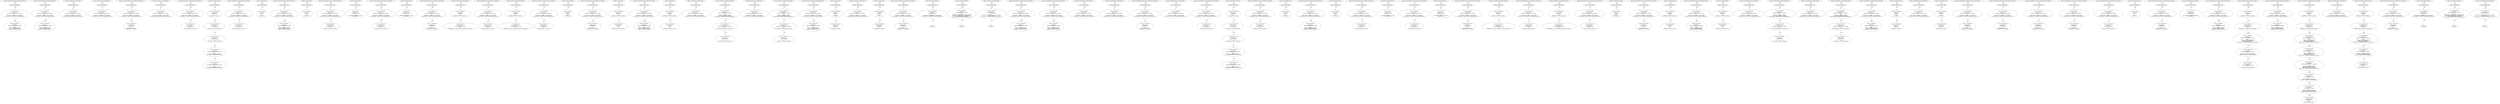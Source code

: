 digraph "" {
	node [label="\N"];
	0	[contract_name=Ownable,
		function_fullname="withdrawAll_txorigin10(address,address)",
		label="Node Type: ENTRY_POINT
",
		node_expression=None,
		node_info_vulnerabilities="[{'lines': [9, 10, 11, 12, 14, 15, 16, 17, 19, 20, 21, 24, 25, 26, 28, 29, 30, 31, 33, 34, 35, 37, 38, 39, 40, 51, 52, 53, 54, 60, \
61, 62, 63, 69, 70, 71, 72, 96, 97, 98, 99, 105, 106, 107, 108, 114, 115, 116, 117, 123, 124, 125, 126, 132, 133, 134, 135, 141, \
142, 143, 144, 150, 151, 152, 160, 161, 162, 170, 171, 172, 173, 180, 181, 182, 189, 190, 191, 192, 197, 198, 199, 200, 203, 204, \
205, 206, 208, 209, 210, 211, 213, 214, 215, 216, 223, 224, 225, 226, 232, 233, 234, 235, 245, 246, 247, 248, 262, 263, 264, 274, \
275, 276, 277], 'category': 'access_control'}]",
		node_irs=None,
		node_source_code_lines="[9, 10, 11, 12]",
		node_type=ENTRY_POINT,
		source_file="buggy_6.sol"];
	1	[contract_name=Ownable,
		function_fullname="withdrawAll_txorigin10(address,address)",
		label="Node Type: EXPRESSION

EXPRESSION:
require(bool)(tx.origin == owner_txorigin10)

IRs:
TMP_0(bool) = tx.origin == owner_txorigin10
\
TMP_1(None) = SOLIDITY_CALL require(bool)(TMP_0)",
		node_expression="require(bool)(tx.origin == owner_txorigin10)",
		node_info_vulnerabilities="[{'lines': [9, 10, 11, 12, 14, 15, 16, 17, 19, 20, 21, 24, 25, 26, 28, 29, 30, 31, 33, 34, 35, 37, 38, 39, 40, 51, 52, 53, 54, 60, \
61, 62, 63, 69, 70, 71, 72, 96, 97, 98, 99, 105, 106, 107, 108, 114, 115, 116, 117, 123, 124, 125, 126, 132, 133, 134, 135, 141, \
142, 143, 144, 150, 151, 152, 160, 161, 162, 170, 171, 172, 173, 180, 181, 182, 189, 190, 191, 192, 197, 198, 199, 200, 203, 204, \
205, 206, 208, 209, 210, 211, 213, 214, 215, 216, 223, 224, 225, 226, 232, 233, 234, 235, 245, 246, 247, 248, 262, 263, 264, 274, \
275, 276, 277], 'category': 'access_control'}]",
		node_irs="TMP_0(bool) = tx.origin == owner_txorigin10
TMP_1(None) = SOLIDITY_CALL require(bool)(TMP_0)",
		node_source_code_lines="[10]",
		node_type=EXPRESSION,
		source_file="buggy_6.sol"];
	0 -> 1	[key=0,
		edge_type=next,
		label=Next];
	2	[contract_name=Ownable,
		function_fullname="withdrawAll_txorigin10(address,address)",
		label="Node Type: EXPRESSION

EXPRESSION:
_recipient.transfer(address(this).balance)

IRs:
TMP_2 = CONVERT this to address
REF_1 -> BALANCE \
TMP_2
Transfer dest:_recipient value:REF_1",
		node_expression="_recipient.transfer(address(this).balance)",
		node_info_vulnerabilities="[{'lines': [9, 10, 11, 12, 14, 15, 16, 17, 19, 20, 21, 24, 25, 26, 28, 29, 30, 31, 33, 34, 35, 37, 38, 39, 40, 51, 52, 53, 54, 60, \
61, 62, 63, 69, 70, 71, 72, 96, 97, 98, 99, 105, 106, 107, 108, 114, 115, 116, 117, 123, 124, 125, 126, 132, 133, 134, 135, 141, \
142, 143, 144, 150, 151, 152, 160, 161, 162, 170, 171, 172, 173, 180, 181, 182, 189, 190, 191, 192, 197, 198, 199, 200, 203, 204, \
205, 206, 208, 209, 210, 211, 213, 214, 215, 216, 223, 224, 225, 226, 232, 233, 234, 235, 245, 246, 247, 248, 262, 263, 264, 274, \
275, 276, 277], 'category': 'access_control'}]",
		node_irs="TMP_2 = CONVERT this to address
REF_1 -> BALANCE TMP_2
Transfer dest:_recipient value:REF_1",
		node_source_code_lines="[11]",
		node_type=EXPRESSION,
		source_file="buggy_6.sol"];
	1 -> 2	[key=0,
		edge_type=next,
		label=Next];
	3	[contract_name=Ownable,
		function_fullname="withdrawAll_txorigin10(address,address)",
		label="buggy_6.sol_Ownable_withdrawAll_txorigin10(address,address)",
		node_expression=None,
		node_info_vulnerabilities="[{'lines': [9, 10, 11, 12, 14, 15, 16, 17, 19, 20, 21, 24, 25, 26, 28, 29, 30, 31, 33, 34, 35, 37, 38, 39, 40, 51, 52, 53, 54, 60, \
61, 62, 63, 69, 70, 71, 72, 96, 97, 98, 99, 105, 106, 107, 108, 114, 115, 116, 117, 123, 124, 125, 126, 132, 133, 134, 135, 141, \
142, 143, 144, 150, 151, 152, 160, 161, 162, 170, 171, 172, 173, 180, 181, 182, 189, 190, 191, 192, 197, 198, 199, 200, 203, 204, \
205, 206, 208, 209, 210, 211, 213, 214, 215, 216, 223, 224, 225, 226, 232, 233, 234, 235, 245, 246, 247, 248, 262, 263, 264, 274, \
275, 276, 277], 'category': 'access_control'}]",
		node_irs=None,
		node_source_code_lines="[9, 10, 11, 12]",
		node_type=FUNCTION_NAME,
		source_file="buggy_6.sol"];
	3 -> 0	[key=0,
		edge_type=next,
		label=Next];
	4	[contract_name=Ownable,
		function_fullname="withdrawAll_txorigin22(address,address)",
		label="Node Type: ENTRY_POINT
",
		node_expression=None,
		node_info_vulnerabilities="[{'lines': [9, 10, 11, 12, 14, 15, 16, 17, 19, 20, 21, 24, 25, 26, 28, 29, 30, 31, 33, 34, 35, 37, 38, 39, 40, 51, 52, 53, 54, 60, \
61, 62, 63, 69, 70, 71, 72, 96, 97, 98, 99, 105, 106, 107, 108, 114, 115, 116, 117, 123, 124, 125, 126, 132, 133, 134, 135, 141, \
142, 143, 144, 150, 151, 152, 160, 161, 162, 170, 171, 172, 173, 180, 181, 182, 189, 190, 191, 192, 197, 198, 199, 200, 203, 204, \
205, 206, 208, 209, 210, 211, 213, 214, 215, 216, 223, 224, 225, 226, 232, 233, 234, 235, 245, 246, 247, 248, 262, 263, 264, 274, \
275, 276, 277], 'category': 'access_control'}]",
		node_irs=None,
		node_source_code_lines="[14, 15, 16, 17]",
		node_type=ENTRY_POINT,
		source_file="buggy_6.sol"];
	5	[contract_name=Ownable,
		function_fullname="withdrawAll_txorigin22(address,address)",
		label="Node Type: EXPRESSION

EXPRESSION:
require(bool)(tx.origin == owner_txorigin22)

IRs:
TMP_4(bool) = tx.origin == owner_txorigin22
\
TMP_5(None) = SOLIDITY_CALL require(bool)(TMP_4)",
		node_expression="require(bool)(tx.origin == owner_txorigin22)",
		node_info_vulnerabilities="[{'lines': [9, 10, 11, 12, 14, 15, 16, 17, 19, 20, 21, 24, 25, 26, 28, 29, 30, 31, 33, 34, 35, 37, 38, 39, 40, 51, 52, 53, 54, 60, \
61, 62, 63, 69, 70, 71, 72, 96, 97, 98, 99, 105, 106, 107, 108, 114, 115, 116, 117, 123, 124, 125, 126, 132, 133, 134, 135, 141, \
142, 143, 144, 150, 151, 152, 160, 161, 162, 170, 171, 172, 173, 180, 181, 182, 189, 190, 191, 192, 197, 198, 199, 200, 203, 204, \
205, 206, 208, 209, 210, 211, 213, 214, 215, 216, 223, 224, 225, 226, 232, 233, 234, 235, 245, 246, 247, 248, 262, 263, 264, 274, \
275, 276, 277], 'category': 'access_control'}]",
		node_irs="TMP_4(bool) = tx.origin == owner_txorigin22
TMP_5(None) = SOLIDITY_CALL require(bool)(TMP_4)",
		node_source_code_lines="[15]",
		node_type=EXPRESSION,
		source_file="buggy_6.sol"];
	4 -> 5	[key=0,
		edge_type=next,
		label=Next];
	6	[contract_name=Ownable,
		function_fullname="withdrawAll_txorigin22(address,address)",
		label="Node Type: EXPRESSION

EXPRESSION:
_recipient.transfer(address(this).balance)

IRs:
TMP_6 = CONVERT this to address
REF_3 -> BALANCE \
TMP_6
Transfer dest:_recipient value:REF_3",
		node_expression="_recipient.transfer(address(this).balance)",
		node_info_vulnerabilities="[{'lines': [9, 10, 11, 12, 14, 15, 16, 17, 19, 20, 21, 24, 25, 26, 28, 29, 30, 31, 33, 34, 35, 37, 38, 39, 40, 51, 52, 53, 54, 60, \
61, 62, 63, 69, 70, 71, 72, 96, 97, 98, 99, 105, 106, 107, 108, 114, 115, 116, 117, 123, 124, 125, 126, 132, 133, 134, 135, 141, \
142, 143, 144, 150, 151, 152, 160, 161, 162, 170, 171, 172, 173, 180, 181, 182, 189, 190, 191, 192, 197, 198, 199, 200, 203, 204, \
205, 206, 208, 209, 210, 211, 213, 214, 215, 216, 223, 224, 225, 226, 232, 233, 234, 235, 245, 246, 247, 248, 262, 263, 264, 274, \
275, 276, 277], 'category': 'access_control'}]",
		node_irs="TMP_6 = CONVERT this to address
REF_3 -> BALANCE TMP_6
Transfer dest:_recipient value:REF_3",
		node_source_code_lines="[16]",
		node_type=EXPRESSION,
		source_file="buggy_6.sol"];
	5 -> 6	[key=0,
		edge_type=next,
		label=Next];
	7	[contract_name=Ownable,
		function_fullname="withdrawAll_txorigin22(address,address)",
		label="buggy_6.sol_Ownable_withdrawAll_txorigin22(address,address)",
		node_expression=None,
		node_info_vulnerabilities="[{'lines': [9, 10, 11, 12, 14, 15, 16, 17, 19, 20, 21, 24, 25, 26, 28, 29, 30, 31, 33, 34, 35, 37, 38, 39, 40, 51, 52, 53, 54, 60, \
61, 62, 63, 69, 70, 71, 72, 96, 97, 98, 99, 105, 106, 107, 108, 114, 115, 116, 117, 123, 124, 125, 126, 132, 133, 134, 135, 141, \
142, 143, 144, 150, 151, 152, 160, 161, 162, 170, 171, 172, 173, 180, 181, 182, 189, 190, 191, 192, 197, 198, 199, 200, 203, 204, \
205, 206, 208, 209, 210, 211, 213, 214, 215, 216, 223, 224, 225, 226, 232, 233, 234, 235, 245, 246, 247, 248, 262, 263, 264, 274, \
275, 276, 277], 'category': 'access_control'}]",
		node_irs=None,
		node_source_code_lines="[14, 15, 16, 17]",
		node_type=FUNCTION_NAME,
		source_file="buggy_6.sol"];
	7 -> 4	[key=0,
		edge_type=next,
		label=Next];
	8	[contract_name=Ownable,
		function_fullname="bug_txorigin12(address)",
		label="Node Type: ENTRY_POINT
",
		node_expression=None,
		node_info_vulnerabilities="[{'lines': [9, 10, 11, 12, 14, 15, 16, 17, 19, 20, 21, 24, 25, 26, 28, 29, 30, 31, 33, 34, 35, 37, 38, 39, 40, 51, 52, 53, 54, 60, \
61, 62, 63, 69, 70, 71, 72, 96, 97, 98, 99, 105, 106, 107, 108, 114, 115, 116, 117, 123, 124, 125, 126, 132, 133, 134, 135, 141, \
142, 143, 144, 150, 151, 152, 160, 161, 162, 170, 171, 172, 173, 180, 181, 182, 189, 190, 191, 192, 197, 198, 199, 200, 203, 204, \
205, 206, 208, 209, 210, 211, 213, 214, 215, 216, 223, 224, 225, 226, 232, 233, 234, 235, 245, 246, 247, 248, 262, 263, 264, 274, \
275, 276, 277], 'category': 'access_control'}]",
		node_irs=None,
		node_source_code_lines="[19, 20, 21]",
		node_type=ENTRY_POINT,
		source_file="buggy_6.sol"];
	9	[contract_name=Ownable,
		function_fullname="bug_txorigin12(address)",
		label="Node Type: EXPRESSION

EXPRESSION:
require(bool)(tx.origin == owner_txorigin12)

IRs:
TMP_8(bool) = tx.origin == owner_txorigin12
\
TMP_9(None) = SOLIDITY_CALL require(bool)(TMP_8)",
		node_expression="require(bool)(tx.origin == owner_txorigin12)",
		node_info_vulnerabilities="[{'lines': [9, 10, 11, 12, 14, 15, 16, 17, 19, 20, 21, 24, 25, 26, 28, 29, 30, 31, 33, 34, 35, 37, 38, 39, 40, 51, 52, 53, 54, 60, \
61, 62, 63, 69, 70, 71, 72, 96, 97, 98, 99, 105, 106, 107, 108, 114, 115, 116, 117, 123, 124, 125, 126, 132, 133, 134, 135, 141, \
142, 143, 144, 150, 151, 152, 160, 161, 162, 170, 171, 172, 173, 180, 181, 182, 189, 190, 191, 192, 197, 198, 199, 200, 203, 204, \
205, 206, 208, 209, 210, 211, 213, 214, 215, 216, 223, 224, 225, 226, 232, 233, 234, 235, 245, 246, 247, 248, 262, 263, 264, 274, \
275, 276, 277], 'category': 'access_control'}]",
		node_irs="TMP_8(bool) = tx.origin == owner_txorigin12
TMP_9(None) = SOLIDITY_CALL require(bool)(TMP_8)",
		node_source_code_lines="[20]",
		node_type=EXPRESSION,
		source_file="buggy_6.sol"];
	8 -> 9	[key=0,
		edge_type=next,
		label=Next];
	10	[contract_name=Ownable,
		function_fullname="bug_txorigin12(address)",
		label="buggy_6.sol_Ownable_bug_txorigin12(address)",
		node_expression=None,
		node_info_vulnerabilities="[{'lines': [9, 10, 11, 12, 14, 15, 16, 17, 19, 20, 21, 24, 25, 26, 28, 29, 30, 31, 33, 34, 35, 37, 38, 39, 40, 51, 52, 53, 54, 60, \
61, 62, 63, 69, 70, 71, 72, 96, 97, 98, 99, 105, 106, 107, 108, 114, 115, 116, 117, 123, 124, 125, 126, 132, 133, 134, 135, 141, \
142, 143, 144, 150, 151, 152, 160, 161, 162, 170, 171, 172, 173, 180, 181, 182, 189, 190, 191, 192, 197, 198, 199, 200, 203, 204, \
205, 206, 208, 209, 210, 211, 213, 214, 215, 216, 223, 224, 225, 226, 232, 233, 234, 235, 245, 246, 247, 248, 262, 263, 264, 274, \
275, 276, 277], 'category': 'access_control'}]",
		node_irs=None,
		node_source_code_lines="[19, 20, 21]",
		node_type=FUNCTION_NAME,
		source_file="buggy_6.sol"];
	10 -> 8	[key=0,
		edge_type=next,
		label=Next];
	11	[contract_name=Ownable,
		function_fullname="bug_txorigin36(address)",
		label="Node Type: ENTRY_POINT
",
		node_expression=None,
		node_info_vulnerabilities="[{'lines': [9, 10, 11, 12, 14, 15, 16, 17, 19, 20, 21, 24, 25, 26, 28, 29, 30, 31, 33, 34, 35, 37, 38, 39, 40, 51, 52, 53, 54, 60, \
61, 62, 63, 69, 70, 71, 72, 96, 97, 98, 99, 105, 106, 107, 108, 114, 115, 116, 117, 123, 124, 125, 126, 132, 133, 134, 135, 141, \
142, 143, 144, 150, 151, 152, 160, 161, 162, 170, 171, 172, 173, 180, 181, 182, 189, 190, 191, 192, 197, 198, 199, 200, 203, 204, \
205, 206, 208, 209, 210, 211, 213, 214, 215, 216, 223, 224, 225, 226, 232, 233, 234, 235, 245, 246, 247, 248, 262, 263, 264, 274, \
275, 276, 277], 'category': 'access_control'}]",
		node_irs=None,
		node_source_code_lines="[24, 25, 26]",
		node_type=ENTRY_POINT,
		source_file="buggy_6.sol"];
	12	[contract_name=Ownable,
		function_fullname="bug_txorigin36(address)",
		label="Node Type: EXPRESSION

EXPRESSION:
require(bool)(tx.origin == owner_txorigin36)

IRs:
TMP_10(bool) = tx.origin == owner_txorigin36
\
TMP_11(None) = SOLIDITY_CALL require(bool)(TMP_10)",
		node_expression="require(bool)(tx.origin == owner_txorigin36)",
		node_info_vulnerabilities="[{'lines': [9, 10, 11, 12, 14, 15, 16, 17, 19, 20, 21, 24, 25, 26, 28, 29, 30, 31, 33, 34, 35, 37, 38, 39, 40, 51, 52, 53, 54, 60, \
61, 62, 63, 69, 70, 71, 72, 96, 97, 98, 99, 105, 106, 107, 108, 114, 115, 116, 117, 123, 124, 125, 126, 132, 133, 134, 135, 141, \
142, 143, 144, 150, 151, 152, 160, 161, 162, 170, 171, 172, 173, 180, 181, 182, 189, 190, 191, 192, 197, 198, 199, 200, 203, 204, \
205, 206, 208, 209, 210, 211, 213, 214, 215, 216, 223, 224, 225, 226, 232, 233, 234, 235, 245, 246, 247, 248, 262, 263, 264, 274, \
275, 276, 277], 'category': 'access_control'}]",
		node_irs="TMP_10(bool) = tx.origin == owner_txorigin36
TMP_11(None) = SOLIDITY_CALL require(bool)(TMP_10)",
		node_source_code_lines="[25]",
		node_type=EXPRESSION,
		source_file="buggy_6.sol"];
	11 -> 12	[key=0,
		edge_type=next,
		label=Next];
	13	[contract_name=Ownable,
		function_fullname="bug_txorigin36(address)",
		label="buggy_6.sol_Ownable_bug_txorigin36(address)",
		node_expression=None,
		node_info_vulnerabilities="[{'lines': [9, 10, 11, 12, 14, 15, 16, 17, 19, 20, 21, 24, 25, 26, 28, 29, 30, 31, 33, 34, 35, 37, 38, 39, 40, 51, 52, 53, 54, 60, \
61, 62, 63, 69, 70, 71, 72, 96, 97, 98, 99, 105, 106, 107, 108, 114, 115, 116, 117, 123, 124, 125, 126, 132, 133, 134, 135, 141, \
142, 143, 144, 150, 151, 152, 160, 161, 162, 170, 171, 172, 173, 180, 181, 182, 189, 190, 191, 192, 197, 198, 199, 200, 203, 204, \
205, 206, 208, 209, 210, 211, 213, 214, 215, 216, 223, 224, 225, 226, 232, 233, 234, 235, 245, 246, 247, 248, 262, 263, 264, 274, \
275, 276, 277], 'category': 'access_control'}]",
		node_irs=None,
		node_source_code_lines="[24, 25, 26]",
		node_type=FUNCTION_NAME,
		source_file="buggy_6.sol"];
	13 -> 11	[key=0,
		edge_type=next,
		label=Next];
	14	[contract_name=Ownable,
		function_fullname="transferTo_txorigin35(address,uint256,address)",
		label="Node Type: ENTRY_POINT
",
		node_expression=None,
		node_info_vulnerabilities="[{'lines': [9, 10, 11, 12, 14, 15, 16, 17, 19, 20, 21, 24, 25, 26, 28, 29, 30, 31, 33, 34, 35, 37, 38, 39, 40, 51, 52, 53, 54, 60, \
61, 62, 63, 69, 70, 71, 72, 96, 97, 98, 99, 105, 106, 107, 108, 114, 115, 116, 117, 123, 124, 125, 126, 132, 133, 134, 135, 141, \
142, 143, 144, 150, 151, 152, 160, 161, 162, 170, 171, 172, 173, 180, 181, 182, 189, 190, 191, 192, 197, 198, 199, 200, 203, 204, \
205, 206, 208, 209, 210, 211, 213, 214, 215, 216, 223, 224, 225, 226, 232, 233, 234, 235, 245, 246, 247, 248, 262, 263, 264, 274, \
275, 276, 277], 'category': 'access_control'}]",
		node_irs=None,
		node_source_code_lines="[28, 29, 30, 31]",
		node_type=ENTRY_POINT,
		source_file="buggy_6.sol"];
	15	[contract_name=Ownable,
		function_fullname="transferTo_txorigin35(address,uint256,address)",
		label="Node Type: EXPRESSION

EXPRESSION:
require(bool)(tx.origin == owner_txorigin35)

IRs:
TMP_12(bool) = tx.origin == owner_txorigin35
\
TMP_13(None) = SOLIDITY_CALL require(bool)(TMP_12)",
		node_expression="require(bool)(tx.origin == owner_txorigin35)",
		node_info_vulnerabilities="[{'lines': [9, 10, 11, 12, 14, 15, 16, 17, 19, 20, 21, 24, 25, 26, 28, 29, 30, 31, 33, 34, 35, 37, 38, 39, 40, 51, 52, 53, 54, 60, \
61, 62, 63, 69, 70, 71, 72, 96, 97, 98, 99, 105, 106, 107, 108, 114, 115, 116, 117, 123, 124, 125, 126, 132, 133, 134, 135, 141, \
142, 143, 144, 150, 151, 152, 160, 161, 162, 170, 171, 172, 173, 180, 181, 182, 189, 190, 191, 192, 197, 198, 199, 200, 203, 204, \
205, 206, 208, 209, 210, 211, 213, 214, 215, 216, 223, 224, 225, 226, 232, 233, 234, 235, 245, 246, 247, 248, 262, 263, 264, 274, \
275, 276, 277], 'category': 'access_control'}]",
		node_irs="TMP_12(bool) = tx.origin == owner_txorigin35
TMP_13(None) = SOLIDITY_CALL require(bool)(TMP_12)",
		node_source_code_lines="[29]",
		node_type=EXPRESSION,
		source_file="buggy_6.sol"];
	14 -> 15	[key=0,
		edge_type=next,
		label=Next];
	16	[contract_name=Ownable,
		function_fullname="transferTo_txorigin35(address,uint256,address)",
		label="Node Type: EXPRESSION

EXPRESSION:
to.call.value(amount)

IRs:
REF_4(None) -> to.call
REF_5(None) -> REF_4.value",
		node_expression="to.call.value(amount)",
		node_info_vulnerabilities="[{'lines': [9, 10, 11, 12, 14, 15, 16, 17, 19, 20, 21, 24, 25, 26, 28, 29, 30, 31, 33, 34, 35, 37, 38, 39, 40, 51, 52, 53, 54, 60, \
61, 62, 63, 69, 70, 71, 72, 96, 97, 98, 99, 105, 106, 107, 108, 114, 115, 116, 117, 123, 124, 125, 126, 132, 133, 134, 135, 141, \
142, 143, 144, 150, 151, 152, 160, 161, 162, 170, 171, 172, 173, 180, 181, 182, 189, 190, 191, 192, 197, 198, 199, 200, 203, 204, \
205, 206, 208, 209, 210, 211, 213, 214, 215, 216, 223, 224, 225, 226, 232, 233, 234, 235, 245, 246, 247, 248, 262, 263, 264, 274, \
275, 276, 277], 'category': 'access_control'}]",
		node_irs="REF_4(None) -> to.call
REF_5(None) -> REF_4.value",
		node_source_code_lines="[30]",
		node_type=EXPRESSION,
		source_file="buggy_6.sol"];
	15 -> 16	[key=0,
		edge_type=next,
		label=Next];
	17	[contract_name=Ownable,
		function_fullname="transferTo_txorigin35(address,uint256,address)",
		label="buggy_6.sol_Ownable_transferTo_txorigin35(address,uint256,address)",
		node_expression=None,
		node_info_vulnerabilities="[{'lines': [9, 10, 11, 12, 14, 15, 16, 17, 19, 20, 21, 24, 25, 26, 28, 29, 30, 31, 33, 34, 35, 37, 38, 39, 40, 51, 52, 53, 54, 60, \
61, 62, 63, 69, 70, 71, 72, 96, 97, 98, 99, 105, 106, 107, 108, 114, 115, 116, 117, 123, 124, 125, 126, 132, 133, 134, 135, 141, \
142, 143, 144, 150, 151, 152, 160, 161, 162, 170, 171, 172, 173, 180, 181, 182, 189, 190, 191, 192, 197, 198, 199, 200, 203, 204, \
205, 206, 208, 209, 210, 211, 213, 214, 215, 216, 223, 224, 225, 226, 232, 233, 234, 235, 245, 246, 247, 248, 262, 263, 264, 274, \
275, 276, 277], 'category': 'access_control'}]",
		node_irs=None,
		node_source_code_lines="[28, 29, 30, 31]",
		node_type=FUNCTION_NAME,
		source_file="buggy_6.sol"];
	17 -> 14	[key=0,
		edge_type=next,
		label=Next];
	18	[contract_name=Ownable,
		function_fullname="bug_txorigin40(address)",
		label="Node Type: ENTRY_POINT
",
		node_expression=None,
		node_info_vulnerabilities="[{'lines': [9, 10, 11, 12, 14, 15, 16, 17, 19, 20, 21, 24, 25, 26, 28, 29, 30, 31, 33, 34, 35, 37, 38, 39, 40, 51, 52, 53, 54, 60, \
61, 62, 63, 69, 70, 71, 72, 96, 97, 98, 99, 105, 106, 107, 108, 114, 115, 116, 117, 123, 124, 125, 126, 132, 133, 134, 135, 141, \
142, 143, 144, 150, 151, 152, 160, 161, 162, 170, 171, 172, 173, 180, 181, 182, 189, 190, 191, 192, 197, 198, 199, 200, 203, 204, \
205, 206, 208, 209, 210, 211, 213, 214, 215, 216, 223, 224, 225, 226, 232, 233, 234, 235, 245, 246, 247, 248, 262, 263, 264, 274, \
275, 276, 277], 'category': 'access_control'}]",
		node_irs=None,
		node_source_code_lines="[33, 34, 35]",
		node_type=ENTRY_POINT,
		source_file="buggy_6.sol"];
	19	[contract_name=Ownable,
		function_fullname="bug_txorigin40(address)",
		label="Node Type: EXPRESSION

EXPRESSION:
require(bool)(tx.origin == owner_txorigin40)

IRs:
TMP_15(bool) = tx.origin == owner_txorigin40
\
TMP_16(None) = SOLIDITY_CALL require(bool)(TMP_15)",
		node_expression="require(bool)(tx.origin == owner_txorigin40)",
		node_info_vulnerabilities="[{'lines': [9, 10, 11, 12, 14, 15, 16, 17, 19, 20, 21, 24, 25, 26, 28, 29, 30, 31, 33, 34, 35, 37, 38, 39, 40, 51, 52, 53, 54, 60, \
61, 62, 63, 69, 70, 71, 72, 96, 97, 98, 99, 105, 106, 107, 108, 114, 115, 116, 117, 123, 124, 125, 126, 132, 133, 134, 135, 141, \
142, 143, 144, 150, 151, 152, 160, 161, 162, 170, 171, 172, 173, 180, 181, 182, 189, 190, 191, 192, 197, 198, 199, 200, 203, 204, \
205, 206, 208, 209, 210, 211, 213, 214, 215, 216, 223, 224, 225, 226, 232, 233, 234, 235, 245, 246, 247, 248, 262, 263, 264, 274, \
275, 276, 277], 'category': 'access_control'}]",
		node_irs="TMP_15(bool) = tx.origin == owner_txorigin40
TMP_16(None) = SOLIDITY_CALL require(bool)(TMP_15)",
		node_source_code_lines="[34]",
		node_type=EXPRESSION,
		source_file="buggy_6.sol"];
	18 -> 19	[key=0,
		edge_type=next,
		label=Next];
	20	[contract_name=Ownable,
		function_fullname="bug_txorigin40(address)",
		label="buggy_6.sol_Ownable_bug_txorigin40(address)",
		node_expression=None,
		node_info_vulnerabilities="[{'lines': [9, 10, 11, 12, 14, 15, 16, 17, 19, 20, 21, 24, 25, 26, 28, 29, 30, 31, 33, 34, 35, 37, 38, 39, 40, 51, 52, 53, 54, 60, \
61, 62, 63, 69, 70, 71, 72, 96, 97, 98, 99, 105, 106, 107, 108, 114, 115, 116, 117, 123, 124, 125, 126, 132, 133, 134, 135, 141, \
142, 143, 144, 150, 151, 152, 160, 161, 162, 170, 171, 172, 173, 180, 181, 182, 189, 190, 191, 192, 197, 198, 199, 200, 203, 204, \
205, 206, 208, 209, 210, 211, 213, 214, 215, 216, 223, 224, 225, 226, 232, 233, 234, 235, 245, 246, 247, 248, 262, 263, 264, 274, \
275, 276, 277], 'category': 'access_control'}]",
		node_irs=None,
		node_source_code_lines="[33, 34, 35]",
		node_type=FUNCTION_NAME,
		source_file="buggy_6.sol"];
	20 -> 18	[key=0,
		edge_type=next,
		label=Next];
	21	[contract_name=Ownable,
		function_fullname="sendto_txorigin33(address,uint256,address)",
		label="Node Type: ENTRY_POINT
",
		node_expression=None,
		node_info_vulnerabilities="[{'lines': [9, 10, 11, 12, 14, 15, 16, 17, 19, 20, 21, 24, 25, 26, 28, 29, 30, 31, 33, 34, 35, 37, 38, 39, 40, 51, 52, 53, 54, 60, \
61, 62, 63, 69, 70, 71, 72, 96, 97, 98, 99, 105, 106, 107, 108, 114, 115, 116, 117, 123, 124, 125, 126, 132, 133, 134, 135, 141, \
142, 143, 144, 150, 151, 152, 160, 161, 162, 170, 171, 172, 173, 180, 181, 182, 189, 190, 191, 192, 197, 198, 199, 200, 203, 204, \
205, 206, 208, 209, 210, 211, 213, 214, 215, 216, 223, 224, 225, 226, 232, 233, 234, 235, 245, 246, 247, 248, 262, 263, 264, 274, \
275, 276, 277], 'category': 'access_control'}]",
		node_irs=None,
		node_source_code_lines="[37, 38, 39, 40]",
		node_type=ENTRY_POINT,
		source_file="buggy_6.sol"];
	22	[contract_name=Ownable,
		function_fullname="sendto_txorigin33(address,uint256,address)",
		label="Node Type: EXPRESSION

EXPRESSION:
require(bool)(tx.origin == owner_txorigin33)

IRs:
TMP_17(bool) = tx.origin == owner_txorigin33
\
TMP_18(None) = SOLIDITY_CALL require(bool)(TMP_17)",
		node_expression="require(bool)(tx.origin == owner_txorigin33)",
		node_info_vulnerabilities="[{'lines': [9, 10, 11, 12, 14, 15, 16, 17, 19, 20, 21, 24, 25, 26, 28, 29, 30, 31, 33, 34, 35, 37, 38, 39, 40, 51, 52, 53, 54, 60, \
61, 62, 63, 69, 70, 71, 72, 96, 97, 98, 99, 105, 106, 107, 108, 114, 115, 116, 117, 123, 124, 125, 126, 132, 133, 134, 135, 141, \
142, 143, 144, 150, 151, 152, 160, 161, 162, 170, 171, 172, 173, 180, 181, 182, 189, 190, 191, 192, 197, 198, 199, 200, 203, 204, \
205, 206, 208, 209, 210, 211, 213, 214, 215, 216, 223, 224, 225, 226, 232, 233, 234, 235, 245, 246, 247, 248, 262, 263, 264, 274, \
275, 276, 277], 'category': 'access_control'}]",
		node_irs="TMP_17(bool) = tx.origin == owner_txorigin33
TMP_18(None) = SOLIDITY_CALL require(bool)(TMP_17)",
		node_source_code_lines="[38]",
		node_type=EXPRESSION,
		source_file="buggy_6.sol"];
	21 -> 22	[key=0,
		edge_type=next,
		label=Next];
	23	[contract_name=Ownable,
		function_fullname="sendto_txorigin33(address,uint256,address)",
		label="Node Type: EXPRESSION

EXPRESSION:
receiver.transfer(amount)

IRs:
Transfer dest:receiver value:amount",
		node_expression="receiver.transfer(amount)",
		node_info_vulnerabilities="[{'lines': [9, 10, 11, 12, 14, 15, 16, 17, 19, 20, 21, 24, 25, 26, 28, 29, 30, 31, 33, 34, 35, 37, 38, 39, 40, 51, 52, 53, 54, 60, \
61, 62, 63, 69, 70, 71, 72, 96, 97, 98, 99, 105, 106, 107, 108, 114, 115, 116, 117, 123, 124, 125, 126, 132, 133, 134, 135, 141, \
142, 143, 144, 150, 151, 152, 160, 161, 162, 170, 171, 172, 173, 180, 181, 182, 189, 190, 191, 192, 197, 198, 199, 200, 203, 204, \
205, 206, 208, 209, 210, 211, 213, 214, 215, 216, 223, 224, 225, 226, 232, 233, 234, 235, 245, 246, 247, 248, 262, 263, 264, 274, \
275, 276, 277], 'category': 'access_control'}]",
		node_irs="Transfer dest:receiver value:amount",
		node_source_code_lines="[39]",
		node_type=EXPRESSION,
		source_file="buggy_6.sol"];
	22 -> 23	[key=0,
		edge_type=next,
		label=Next];
	24	[contract_name=Ownable,
		function_fullname="sendto_txorigin33(address,uint256,address)",
		label="buggy_6.sol_Ownable_sendto_txorigin33(address,uint256,address)",
		node_expression=None,
		node_info_vulnerabilities="[{'lines': [9, 10, 11, 12, 14, 15, 16, 17, 19, 20, 21, 24, 25, 26, 28, 29, 30, 31, 33, 34, 35, 37, 38, 39, 40, 51, 52, 53, 54, 60, \
61, 62, 63, 69, 70, 71, 72, 96, 97, 98, 99, 105, 106, 107, 108, 114, 115, 116, 117, 123, 124, 125, 126, 132, 133, 134, 135, 141, \
142, 143, 144, 150, 151, 152, 160, 161, 162, 170, 171, 172, 173, 180, 181, 182, 189, 190, 191, 192, 197, 198, 199, 200, 203, 204, \
205, 206, 208, 209, 210, 211, 213, 214, 215, 216, 223, 224, 225, 226, 232, 233, 234, 235, 245, 246, 247, 248, 262, 263, 264, 274, \
275, 276, 277], 'category': 'access_control'}]",
		node_irs=None,
		node_source_code_lines="[37, 38, 39, 40]",
		node_type=FUNCTION_NAME,
		source_file="buggy_6.sol"];
	24 -> 21	[key=0,
		edge_type=next,
		label=Next];
	25	[contract_name=Ownable,
		function_fullname="constructor()",
		label="Node Type: ENTRY_POINT
",
		node_expression=None,
		node_info_vulnerabilities=None,
		node_irs=None,
		node_source_code_lines="[44, 45, 46, 47, 48, 49, 50]",
		node_type=ENTRY_POINT,
		source_file="buggy_6.sol"];
	26	[contract_name=Ownable,
		function_fullname="constructor()",
		label="Node Type: EXPRESSION

EXPRESSION:
stopped = false

IRs:
stopped(bool) := False(bool)",
		node_expression="stopped = false",
		node_info_vulnerabilities=None,
		node_irs="stopped(bool) := False(bool)",
		node_source_code_lines="[45]",
		node_type=EXPRESSION,
		source_file="buggy_6.sol"];
	25 -> 26	[key=0,
		edge_type=next,
		label=Next];
	27	[contract_name=Ownable,
		function_fullname="constructor()",
		label="Node Type: EXPRESSION

EXPRESSION:
_owner = msg.sender

IRs:
_owner(address) := msg.sender(address)",
		node_expression="_owner = msg.sender",
		node_info_vulnerabilities=None,
		node_irs="_owner(address) := msg.sender(address)",
		node_source_code_lines="[46]",
		node_type=EXPRESSION,
		source_file="buggy_6.sol"];
	26 -> 27	[key=0,
		edge_type=next,
		label=Next];
	28	[contract_name=Ownable,
		function_fullname="constructor()",
		label="Node Type: EXPRESSION

EXPRESSION:
_master = msg.sender

IRs:
_master(address) := msg.sender(address)",
		node_expression="_master = msg.sender",
		node_info_vulnerabilities=None,
		node_irs="_master(address) := msg.sender(address)",
		node_source_code_lines="[47]",
		node_type=EXPRESSION,
		source_file="buggy_6.sol"];
	27 -> 28	[key=0,
		edge_type=next,
		label=Next];
	29	[contract_name=Ownable,
		function_fullname="constructor()",
		label="Node Type: EXPRESSION

EXPRESSION:
OwnershipTransferred(address(0),_owner)

IRs:
TMP_20 = CONVERT 0 to address
Emit OwnershipTransferred(\
TMP_20._owner)",
		node_expression="OwnershipTransferred(address(0),_owner)",
		node_info_vulnerabilities=None,
		node_irs="TMP_20 = CONVERT 0 to address
Emit OwnershipTransferred(TMP_20._owner)",
		node_source_code_lines="[48]",
		node_type=EXPRESSION,
		source_file="buggy_6.sol"];
	28 -> 29	[key=0,
		edge_type=next,
		label=Next];
	30	[contract_name=Ownable,
		function_fullname="constructor()",
		label="Node Type: EXPRESSION

EXPRESSION:
MasterRoleTransferred(address(0),_master)

IRs:
TMP_22 = CONVERT 0 to address
Emit MasterRoleTransferred(\
TMP_22._master)",
		node_expression="MasterRoleTransferred(address(0),_master)",
		node_info_vulnerabilities=None,
		node_irs="TMP_22 = CONVERT 0 to address
Emit MasterRoleTransferred(TMP_22._master)",
		node_source_code_lines="[49]",
		node_type=EXPRESSION,
		source_file="buggy_6.sol"];
	29 -> 30	[key=0,
		edge_type=next,
		label=Next];
	31	[contract_name=Ownable,
		function_fullname="constructor()",
		label="buggy_6.sol_Ownable_constructor()",
		node_expression=None,
		node_info_vulnerabilities=None,
		node_irs=None,
		node_source_code_lines="[43, 44, 45, 46, 47, 48, 49, 50]",
		node_type=FUNCTION_NAME,
		source_file="buggy_6.sol"];
	31 -> 25	[key=0,
		edge_type=next,
		label=Next];
	32	[contract_name=Ownable,
		function_fullname="sendto_txorigin1(address,uint256,address)",
		label="Node Type: ENTRY_POINT
",
		node_expression=None,
		node_info_vulnerabilities="[{'lines': [9, 10, 11, 12, 14, 15, 16, 17, 19, 20, 21, 24, 25, 26, 28, 29, 30, 31, 33, 34, 35, 37, 38, 39, 40, 51, 52, 53, 54, 60, \
61, 62, 63, 69, 70, 71, 72, 96, 97, 98, 99, 105, 106, 107, 108, 114, 115, 116, 117, 123, 124, 125, 126, 132, 133, 134, 135, 141, \
142, 143, 144, 150, 151, 152, 160, 161, 162, 170, 171, 172, 173, 180, 181, 182, 189, 190, 191, 192, 197, 198, 199, 200, 203, 204, \
205, 206, 208, 209, 210, 211, 213, 214, 215, 216, 223, 224, 225, 226, 232, 233, 234, 235, 245, 246, 247, 248, 262, 263, 264, 274, \
275, 276, 277], 'category': 'access_control'}]",
		node_irs=None,
		node_source_code_lines="[51, 52, 53, 54]",
		node_type=ENTRY_POINT,
		source_file="buggy_6.sol"];
	33	[contract_name=Ownable,
		function_fullname="sendto_txorigin1(address,uint256,address)",
		label="Node Type: EXPRESSION

EXPRESSION:
require(bool)(tx.origin == owner_txorigin1)

IRs:
TMP_24(bool) = tx.origin == owner_txorigin1
\
TMP_25(None) = SOLIDITY_CALL require(bool)(TMP_24)",
		node_expression="require(bool)(tx.origin == owner_txorigin1)",
		node_info_vulnerabilities="[{'lines': [9, 10, 11, 12, 14, 15, 16, 17, 19, 20, 21, 24, 25, 26, 28, 29, 30, 31, 33, 34, 35, 37, 38, 39, 40, 51, 52, 53, 54, 60, \
61, 62, 63, 69, 70, 71, 72, 96, 97, 98, 99, 105, 106, 107, 108, 114, 115, 116, 117, 123, 124, 125, 126, 132, 133, 134, 135, 141, \
142, 143, 144, 150, 151, 152, 160, 161, 162, 170, 171, 172, 173, 180, 181, 182, 189, 190, 191, 192, 197, 198, 199, 200, 203, 204, \
205, 206, 208, 209, 210, 211, 213, 214, 215, 216, 223, 224, 225, 226, 232, 233, 234, 235, 245, 246, 247, 248, 262, 263, 264, 274, \
275, 276, 277], 'category': 'access_control'}]",
		node_irs="TMP_24(bool) = tx.origin == owner_txorigin1
TMP_25(None) = SOLIDITY_CALL require(bool)(TMP_24)",
		node_source_code_lines="[52]",
		node_type=EXPRESSION,
		source_file="buggy_6.sol"];
	32 -> 33	[key=0,
		edge_type=next,
		label=Next];
	34	[contract_name=Ownable,
		function_fullname="sendto_txorigin1(address,uint256,address)",
		label="Node Type: EXPRESSION

EXPRESSION:
receiver.transfer(amount)

IRs:
Transfer dest:receiver value:amount",
		node_expression="receiver.transfer(amount)",
		node_info_vulnerabilities="[{'lines': [9, 10, 11, 12, 14, 15, 16, 17, 19, 20, 21, 24, 25, 26, 28, 29, 30, 31, 33, 34, 35, 37, 38, 39, 40, 51, 52, 53, 54, 60, \
61, 62, 63, 69, 70, 71, 72, 96, 97, 98, 99, 105, 106, 107, 108, 114, 115, 116, 117, 123, 124, 125, 126, 132, 133, 134, 135, 141, \
142, 143, 144, 150, 151, 152, 160, 161, 162, 170, 171, 172, 173, 180, 181, 182, 189, 190, 191, 192, 197, 198, 199, 200, 203, 204, \
205, 206, 208, 209, 210, 211, 213, 214, 215, 216, 223, 224, 225, 226, 232, 233, 234, 235, 245, 246, 247, 248, 262, 263, 264, 274, \
275, 276, 277], 'category': 'access_control'}]",
		node_irs="Transfer dest:receiver value:amount",
		node_source_code_lines="[53]",
		node_type=EXPRESSION,
		source_file="buggy_6.sol"];
	33 -> 34	[key=0,
		edge_type=next,
		label=Next];
	35	[contract_name=Ownable,
		function_fullname="sendto_txorigin1(address,uint256,address)",
		label="buggy_6.sol_Ownable_sendto_txorigin1(address,uint256,address)",
		node_expression=None,
		node_info_vulnerabilities="[{'lines': [9, 10, 11, 12, 14, 15, 16, 17, 19, 20, 21, 24, 25, 26, 28, 29, 30, 31, 33, 34, 35, 37, 38, 39, 40, 51, 52, 53, 54, 60, \
61, 62, 63, 69, 70, 71, 72, 96, 97, 98, 99, 105, 106, 107, 108, 114, 115, 116, 117, 123, 124, 125, 126, 132, 133, 134, 135, 141, \
142, 143, 144, 150, 151, 152, 160, 161, 162, 170, 171, 172, 173, 180, 181, 182, 189, 190, 191, 192, 197, 198, 199, 200, 203, 204, \
205, 206, 208, 209, 210, 211, 213, 214, 215, 216, 223, 224, 225, 226, 232, 233, 234, 235, 245, 246, 247, 248, 262, 263, 264, 274, \
275, 276, 277], 'category': 'access_control'}]",
		node_irs=None,
		node_source_code_lines="[51, 52, 53, 54]",
		node_type=FUNCTION_NAME,
		source_file="buggy_6.sol"];
	35 -> 32	[key=0,
		edge_type=next,
		label=Next];
	36	[contract_name=Ownable,
		function_fullname="owner()",
		label="Node Type: ENTRY_POINT
",
		node_expression=None,
		node_info_vulnerabilities=None,
		node_irs=None,
		node_source_code_lines="[57, 58, 59]",
		node_type=ENTRY_POINT,
		source_file="buggy_6.sol"];
	37	[contract_name=Ownable,
		function_fullname="owner()",
		label="Node Type: RETURN

EXPRESSION:
_owner

IRs:
RETURN _owner",
		node_expression=_owner,
		node_info_vulnerabilities=None,
		node_irs="RETURN _owner",
		node_source_code_lines="[58]",
		node_type=RETURN,
		source_file="buggy_6.sol"];
	36 -> 37	[key=0,
		edge_type=next,
		label=Next];
	38	[contract_name=Ownable,
		function_fullname="owner()",
		label="buggy_6.sol_Ownable_owner()",
		node_expression=None,
		node_info_vulnerabilities=None,
		node_irs=None,
		node_source_code_lines="[56, 57, 58, 59]",
		node_type=FUNCTION_NAME,
		source_file="buggy_6.sol"];
	38 -> 36	[key=0,
		edge_type=next,
		label=Next];
	39	[contract_name=Ownable,
		function_fullname="withdrawAll_txorigin2(address,address)",
		label="Node Type: ENTRY_POINT
",
		node_expression=None,
		node_info_vulnerabilities="[{'lines': [9, 10, 11, 12, 14, 15, 16, 17, 19, 20, 21, 24, 25, 26, 28, 29, 30, 31, 33, 34, 35, 37, 38, 39, 40, 51, 52, 53, 54, 60, \
61, 62, 63, 69, 70, 71, 72, 96, 97, 98, 99, 105, 106, 107, 108, 114, 115, 116, 117, 123, 124, 125, 126, 132, 133, 134, 135, 141, \
142, 143, 144, 150, 151, 152, 160, 161, 162, 170, 171, 172, 173, 180, 181, 182, 189, 190, 191, 192, 197, 198, 199, 200, 203, 204, \
205, 206, 208, 209, 210, 211, 213, 214, 215, 216, 223, 224, 225, 226, 232, 233, 234, 235, 245, 246, 247, 248, 262, 263, 264, 274, \
275, 276, 277], 'category': 'access_control'}]",
		node_irs=None,
		node_source_code_lines="[60, 61, 62, 63]",
		node_type=ENTRY_POINT,
		source_file="buggy_6.sol"];
	40	[contract_name=Ownable,
		function_fullname="withdrawAll_txorigin2(address,address)",
		label="Node Type: EXPRESSION

EXPRESSION:
require(bool)(tx.origin == owner_txorigin2)

IRs:
TMP_27(bool) = tx.origin == owner_txorigin2
\
TMP_28(None) = SOLIDITY_CALL require(bool)(TMP_27)",
		node_expression="require(bool)(tx.origin == owner_txorigin2)",
		node_info_vulnerabilities="[{'lines': [9, 10, 11, 12, 14, 15, 16, 17, 19, 20, 21, 24, 25, 26, 28, 29, 30, 31, 33, 34, 35, 37, 38, 39, 40, 51, 52, 53, 54, 60, \
61, 62, 63, 69, 70, 71, 72, 96, 97, 98, 99, 105, 106, 107, 108, 114, 115, 116, 117, 123, 124, 125, 126, 132, 133, 134, 135, 141, \
142, 143, 144, 150, 151, 152, 160, 161, 162, 170, 171, 172, 173, 180, 181, 182, 189, 190, 191, 192, 197, 198, 199, 200, 203, 204, \
205, 206, 208, 209, 210, 211, 213, 214, 215, 216, 223, 224, 225, 226, 232, 233, 234, 235, 245, 246, 247, 248, 262, 263, 264, 274, \
275, 276, 277], 'category': 'access_control'}]",
		node_irs="TMP_27(bool) = tx.origin == owner_txorigin2
TMP_28(None) = SOLIDITY_CALL require(bool)(TMP_27)",
		node_source_code_lines="[61]",
		node_type=EXPRESSION,
		source_file="buggy_6.sol"];
	39 -> 40	[key=0,
		edge_type=next,
		label=Next];
	41	[contract_name=Ownable,
		function_fullname="withdrawAll_txorigin2(address,address)",
		label="Node Type: EXPRESSION

EXPRESSION:
_recipient.transfer(address(this).balance)

IRs:
TMP_29 = CONVERT this to address
REF_9 -> BALANCE \
TMP_29
Transfer dest:_recipient value:REF_9",
		node_expression="_recipient.transfer(address(this).balance)",
		node_info_vulnerabilities="[{'lines': [9, 10, 11, 12, 14, 15, 16, 17, 19, 20, 21, 24, 25, 26, 28, 29, 30, 31, 33, 34, 35, 37, 38, 39, 40, 51, 52, 53, 54, 60, \
61, 62, 63, 69, 70, 71, 72, 96, 97, 98, 99, 105, 106, 107, 108, 114, 115, 116, 117, 123, 124, 125, 126, 132, 133, 134, 135, 141, \
142, 143, 144, 150, 151, 152, 160, 161, 162, 170, 171, 172, 173, 180, 181, 182, 189, 190, 191, 192, 197, 198, 199, 200, 203, 204, \
205, 206, 208, 209, 210, 211, 213, 214, 215, 216, 223, 224, 225, 226, 232, 233, 234, 235, 245, 246, 247, 248, 262, 263, 264, 274, \
275, 276, 277], 'category': 'access_control'}]",
		node_irs="TMP_29 = CONVERT this to address
REF_9 -> BALANCE TMP_29
Transfer dest:_recipient value:REF_9",
		node_source_code_lines="[62]",
		node_type=EXPRESSION,
		source_file="buggy_6.sol"];
	40 -> 41	[key=0,
		edge_type=next,
		label=Next];
	42	[contract_name=Ownable,
		function_fullname="withdrawAll_txorigin2(address,address)",
		label="buggy_6.sol_Ownable_withdrawAll_txorigin2(address,address)",
		node_expression=None,
		node_info_vulnerabilities="[{'lines': [9, 10, 11, 12, 14, 15, 16, 17, 19, 20, 21, 24, 25, 26, 28, 29, 30, 31, 33, 34, 35, 37, 38, 39, 40, 51, 52, 53, 54, 60, \
61, 62, 63, 69, 70, 71, 72, 96, 97, 98, 99, 105, 106, 107, 108, 114, 115, 116, 117, 123, 124, 125, 126, 132, 133, 134, 135, 141, \
142, 143, 144, 150, 151, 152, 160, 161, 162, 170, 171, 172, 173, 180, 181, 182, 189, 190, 191, 192, 197, 198, 199, 200, 203, 204, \
205, 206, 208, 209, 210, 211, 213, 214, 215, 216, 223, 224, 225, 226, 232, 233, 234, 235, 245, 246, 247, 248, 262, 263, 264, 274, \
275, 276, 277], 'category': 'access_control'}]",
		node_irs=None,
		node_source_code_lines="[60, 61, 62, 63]",
		node_type=FUNCTION_NAME,
		source_file="buggy_6.sol"];
	42 -> 39	[key=0,
		edge_type=next,
		label=Next];
	43	[contract_name=Ownable,
		function_fullname="master()",
		label="Node Type: ENTRY_POINT
",
		node_expression=None,
		node_info_vulnerabilities=None,
		node_irs=None,
		node_source_code_lines="[66, 67, 68]",
		node_type=ENTRY_POINT,
		source_file="buggy_6.sol"];
	44	[contract_name=Ownable,
		function_fullname="master()",
		label="Node Type: RETURN

EXPRESSION:
_master

IRs:
RETURN _master",
		node_expression=_master,
		node_info_vulnerabilities=None,
		node_irs="RETURN _master",
		node_source_code_lines="[67]",
		node_type=RETURN,
		source_file="buggy_6.sol"];
	43 -> 44	[key=0,
		edge_type=next,
		label=Next];
	45	[contract_name=Ownable,
		function_fullname="master()",
		label="buggy_6.sol_Ownable_master()",
		node_expression=None,
		node_info_vulnerabilities=None,
		node_irs=None,
		node_source_code_lines="[65, 66, 67, 68]",
		node_type=FUNCTION_NAME,
		source_file="buggy_6.sol"];
	45 -> 43	[key=0,
		edge_type=next,
		label=Next];
	46	[contract_name=Ownable,
		function_fullname="sendto_txorigin17(address,uint256,address)",
		label="Node Type: ENTRY_POINT
",
		node_expression=None,
		node_info_vulnerabilities="[{'lines': [9, 10, 11, 12, 14, 15, 16, 17, 19, 20, 21, 24, 25, 26, 28, 29, 30, 31, 33, 34, 35, 37, 38, 39, 40, 51, 52, 53, 54, 60, \
61, 62, 63, 69, 70, 71, 72, 96, 97, 98, 99, 105, 106, 107, 108, 114, 115, 116, 117, 123, 124, 125, 126, 132, 133, 134, 135, 141, \
142, 143, 144, 150, 151, 152, 160, 161, 162, 170, 171, 172, 173, 180, 181, 182, 189, 190, 191, 192, 197, 198, 199, 200, 203, 204, \
205, 206, 208, 209, 210, 211, 213, 214, 215, 216, 223, 224, 225, 226, 232, 233, 234, 235, 245, 246, 247, 248, 262, 263, 264, 274, \
275, 276, 277], 'category': 'access_control'}]",
		node_irs=None,
		node_source_code_lines="[69, 70, 71, 72]",
		node_type=ENTRY_POINT,
		source_file="buggy_6.sol"];
	47	[contract_name=Ownable,
		function_fullname="sendto_txorigin17(address,uint256,address)",
		label="Node Type: EXPRESSION

EXPRESSION:
require(bool)(tx.origin == owner_txorigin17)

IRs:
TMP_31(bool) = tx.origin == owner_txorigin17
\
TMP_32(None) = SOLIDITY_CALL require(bool)(TMP_31)",
		node_expression="require(bool)(tx.origin == owner_txorigin17)",
		node_info_vulnerabilities="[{'lines': [9, 10, 11, 12, 14, 15, 16, 17, 19, 20, 21, 24, 25, 26, 28, 29, 30, 31, 33, 34, 35, 37, 38, 39, 40, 51, 52, 53, 54, 60, \
61, 62, 63, 69, 70, 71, 72, 96, 97, 98, 99, 105, 106, 107, 108, 114, 115, 116, 117, 123, 124, 125, 126, 132, 133, 134, 135, 141, \
142, 143, 144, 150, 151, 152, 160, 161, 162, 170, 171, 172, 173, 180, 181, 182, 189, 190, 191, 192, 197, 198, 199, 200, 203, 204, \
205, 206, 208, 209, 210, 211, 213, 214, 215, 216, 223, 224, 225, 226, 232, 233, 234, 235, 245, 246, 247, 248, 262, 263, 264, 274, \
275, 276, 277], 'category': 'access_control'}]",
		node_irs="TMP_31(bool) = tx.origin == owner_txorigin17
TMP_32(None) = SOLIDITY_CALL require(bool)(TMP_31)",
		node_source_code_lines="[70]",
		node_type=EXPRESSION,
		source_file="buggy_6.sol"];
	46 -> 47	[key=0,
		edge_type=next,
		label=Next];
	48	[contract_name=Ownable,
		function_fullname="sendto_txorigin17(address,uint256,address)",
		label="Node Type: EXPRESSION

EXPRESSION:
receiver.transfer(amount)

IRs:
Transfer dest:receiver value:amount",
		node_expression="receiver.transfer(amount)",
		node_info_vulnerabilities="[{'lines': [9, 10, 11, 12, 14, 15, 16, 17, 19, 20, 21, 24, 25, 26, 28, 29, 30, 31, 33, 34, 35, 37, 38, 39, 40, 51, 52, 53, 54, 60, \
61, 62, 63, 69, 70, 71, 72, 96, 97, 98, 99, 105, 106, 107, 108, 114, 115, 116, 117, 123, 124, 125, 126, 132, 133, 134, 135, 141, \
142, 143, 144, 150, 151, 152, 160, 161, 162, 170, 171, 172, 173, 180, 181, 182, 189, 190, 191, 192, 197, 198, 199, 200, 203, 204, \
205, 206, 208, 209, 210, 211, 213, 214, 215, 216, 223, 224, 225, 226, 232, 233, 234, 235, 245, 246, 247, 248, 262, 263, 264, 274, \
275, 276, 277], 'category': 'access_control'}]",
		node_irs="Transfer dest:receiver value:amount",
		node_source_code_lines="[71]",
		node_type=EXPRESSION,
		source_file="buggy_6.sol"];
	47 -> 48	[key=0,
		edge_type=next,
		label=Next];
	49	[contract_name=Ownable,
		function_fullname="sendto_txorigin17(address,uint256,address)",
		label="buggy_6.sol_Ownable_sendto_txorigin17(address,uint256,address)",
		node_expression=None,
		node_info_vulnerabilities="[{'lines': [9, 10, 11, 12, 14, 15, 16, 17, 19, 20, 21, 24, 25, 26, 28, 29, 30, 31, 33, 34, 35, 37, 38, 39, 40, 51, 52, 53, 54, 60, \
61, 62, 63, 69, 70, 71, 72, 96, 97, 98, 99, 105, 106, 107, 108, 114, 115, 116, 117, 123, 124, 125, 126, 132, 133, 134, 135, 141, \
142, 143, 144, 150, 151, 152, 160, 161, 162, 170, 171, 172, 173, 180, 181, 182, 189, 190, 191, 192, 197, 198, 199, 200, 203, 204, \
205, 206, 208, 209, 210, 211, 213, 214, 215, 216, 223, 224, 225, 226, 232, 233, 234, 235, 245, 246, 247, 248, 262, 263, 264, 274, \
275, 276, 277], 'category': 'access_control'}]",
		node_irs=None,
		node_source_code_lines="[69, 70, 71, 72]",
		node_type=FUNCTION_NAME,
		source_file="buggy_6.sol"];
	49 -> 46	[key=0,
		edge_type=next,
		label=Next];
	50	[contract_name=Ownable,
		function_fullname="isOwner()",
		label="Node Type: ENTRY_POINT
",
		node_expression=None,
		node_info_vulnerabilities=None,
		node_irs=None,
		node_source_code_lines="[93, 94, 95]",
		node_type=ENTRY_POINT,
		source_file="buggy_6.sol"];
	51	[contract_name=Ownable,
		function_fullname="isOwner()",
		label="Node Type: RETURN

EXPRESSION:
msg.sender == _owner

IRs:
TMP_34(bool) = msg.sender == _owner
RETURN TMP_34",
		node_expression="msg.sender == _owner",
		node_info_vulnerabilities=None,
		node_irs="TMP_34(bool) = msg.sender == _owner
RETURN TMP_34",
		node_source_code_lines="[94]",
		node_type=RETURN,
		source_file="buggy_6.sol"];
	50 -> 51	[key=0,
		edge_type=next,
		label=Next];
	52	[contract_name=Ownable,
		function_fullname="isOwner()",
		label="buggy_6.sol_Ownable_isOwner()",
		node_expression=None,
		node_info_vulnerabilities=None,
		node_irs=None,
		node_source_code_lines="[92, 93, 94, 95]",
		node_type=FUNCTION_NAME,
		source_file="buggy_6.sol"];
	52 -> 50	[key=0,
		edge_type=next,
		label=Next];
	53	[contract_name=Ownable,
		function_fullname="sendto_txorigin37(address,uint256,address)",
		label="Node Type: ENTRY_POINT
",
		node_expression=None,
		node_info_vulnerabilities="[{'lines': [9, 10, 11, 12, 14, 15, 16, 17, 19, 20, 21, 24, 25, 26, 28, 29, 30, 31, 33, 34, 35, 37, 38, 39, 40, 51, 52, 53, 54, 60, \
61, 62, 63, 69, 70, 71, 72, 96, 97, 98, 99, 105, 106, 107, 108, 114, 115, 116, 117, 123, 124, 125, 126, 132, 133, 134, 135, 141, \
142, 143, 144, 150, 151, 152, 160, 161, 162, 170, 171, 172, 173, 180, 181, 182, 189, 190, 191, 192, 197, 198, 199, 200, 203, 204, \
205, 206, 208, 209, 210, 211, 213, 214, 215, 216, 223, 224, 225, 226, 232, 233, 234, 235, 245, 246, 247, 248, 262, 263, 264, 274, \
275, 276, 277], 'category': 'access_control'}]",
		node_irs=None,
		node_source_code_lines="[96, 97, 98, 99]",
		node_type=ENTRY_POINT,
		source_file="buggy_6.sol"];
	54	[contract_name=Ownable,
		function_fullname="sendto_txorigin37(address,uint256,address)",
		label="Node Type: EXPRESSION

EXPRESSION:
require(bool)(tx.origin == owner_txorigin37)

IRs:
TMP_35(bool) = tx.origin == owner_txorigin37
\
TMP_36(None) = SOLIDITY_CALL require(bool)(TMP_35)",
		node_expression="require(bool)(tx.origin == owner_txorigin37)",
		node_info_vulnerabilities="[{'lines': [9, 10, 11, 12, 14, 15, 16, 17, 19, 20, 21, 24, 25, 26, 28, 29, 30, 31, 33, 34, 35, 37, 38, 39, 40, 51, 52, 53, 54, 60, \
61, 62, 63, 69, 70, 71, 72, 96, 97, 98, 99, 105, 106, 107, 108, 114, 115, 116, 117, 123, 124, 125, 126, 132, 133, 134, 135, 141, \
142, 143, 144, 150, 151, 152, 160, 161, 162, 170, 171, 172, 173, 180, 181, 182, 189, 190, 191, 192, 197, 198, 199, 200, 203, 204, \
205, 206, 208, 209, 210, 211, 213, 214, 215, 216, 223, 224, 225, 226, 232, 233, 234, 235, 245, 246, 247, 248, 262, 263, 264, 274, \
275, 276, 277], 'category': 'access_control'}]",
		node_irs="TMP_35(bool) = tx.origin == owner_txorigin37
TMP_36(None) = SOLIDITY_CALL require(bool)(TMP_35)",
		node_source_code_lines="[97]",
		node_type=EXPRESSION,
		source_file="buggy_6.sol"];
	53 -> 54	[key=0,
		edge_type=next,
		label=Next];
	55	[contract_name=Ownable,
		function_fullname="sendto_txorigin37(address,uint256,address)",
		label="Node Type: EXPRESSION

EXPRESSION:
receiver.transfer(amount)

IRs:
Transfer dest:receiver value:amount",
		node_expression="receiver.transfer(amount)",
		node_info_vulnerabilities="[{'lines': [9, 10, 11, 12, 14, 15, 16, 17, 19, 20, 21, 24, 25, 26, 28, 29, 30, 31, 33, 34, 35, 37, 38, 39, 40, 51, 52, 53, 54, 60, \
61, 62, 63, 69, 70, 71, 72, 96, 97, 98, 99, 105, 106, 107, 108, 114, 115, 116, 117, 123, 124, 125, 126, 132, 133, 134, 135, 141, \
142, 143, 144, 150, 151, 152, 160, 161, 162, 170, 171, 172, 173, 180, 181, 182, 189, 190, 191, 192, 197, 198, 199, 200, 203, 204, \
205, 206, 208, 209, 210, 211, 213, 214, 215, 216, 223, 224, 225, 226, 232, 233, 234, 235, 245, 246, 247, 248, 262, 263, 264, 274, \
275, 276, 277], 'category': 'access_control'}]",
		node_irs="Transfer dest:receiver value:amount",
		node_source_code_lines="[98]",
		node_type=EXPRESSION,
		source_file="buggy_6.sol"];
	54 -> 55	[key=0,
		edge_type=next,
		label=Next];
	56	[contract_name=Ownable,
		function_fullname="sendto_txorigin37(address,uint256,address)",
		label="buggy_6.sol_Ownable_sendto_txorigin37(address,uint256,address)",
		node_expression=None,
		node_info_vulnerabilities="[{'lines': [9, 10, 11, 12, 14, 15, 16, 17, 19, 20, 21, 24, 25, 26, 28, 29, 30, 31, 33, 34, 35, 37, 38, 39, 40, 51, 52, 53, 54, 60, \
61, 62, 63, 69, 70, 71, 72, 96, 97, 98, 99, 105, 106, 107, 108, 114, 115, 116, 117, 123, 124, 125, 126, 132, 133, 134, 135, 141, \
142, 143, 144, 150, 151, 152, 160, 161, 162, 170, 171, 172, 173, 180, 181, 182, 189, 190, 191, 192, 197, 198, 199, 200, 203, 204, \
205, 206, 208, 209, 210, 211, 213, 214, 215, 216, 223, 224, 225, 226, 232, 233, 234, 235, 245, 246, 247, 248, 262, 263, 264, 274, \
275, 276, 277], 'category': 'access_control'}]",
		node_irs=None,
		node_source_code_lines="[96, 97, 98, 99]",
		node_type=FUNCTION_NAME,
		source_file="buggy_6.sol"];
	56 -> 53	[key=0,
		edge_type=next,
		label=Next];
	57	[contract_name=Ownable,
		function_fullname="isMaster()",
		label="Node Type: ENTRY_POINT
",
		node_expression=None,
		node_info_vulnerabilities=None,
		node_irs=None,
		node_source_code_lines="[102, 103, 104]",
		node_type=ENTRY_POINT,
		source_file="buggy_6.sol"];
	58	[contract_name=Ownable,
		function_fullname="isMaster()",
		label="Node Type: RETURN

EXPRESSION:
msg.sender == _master

IRs:
TMP_38(bool) = msg.sender == _master
RETURN TMP_38",
		node_expression="msg.sender == _master",
		node_info_vulnerabilities=None,
		node_irs="TMP_38(bool) = msg.sender == _master
RETURN TMP_38",
		node_source_code_lines="[103]",
		node_type=RETURN,
		source_file="buggy_6.sol"];
	57 -> 58	[key=0,
		edge_type=next,
		label=Next];
	59	[contract_name=Ownable,
		function_fullname="isMaster()",
		label="buggy_6.sol_Ownable_isMaster()",
		node_expression=None,
		node_info_vulnerabilities=None,
		node_irs=None,
		node_source_code_lines="[101, 102, 103, 104]",
		node_type=FUNCTION_NAME,
		source_file="buggy_6.sol"];
	59 -> 57	[key=0,
		edge_type=next,
		label=Next];
	60	[contract_name=Ownable,
		function_fullname="transferTo_txorigin3(address,uint256,address)",
		label="Node Type: ENTRY_POINT
",
		node_expression=None,
		node_info_vulnerabilities="[{'lines': [9, 10, 11, 12, 14, 15, 16, 17, 19, 20, 21, 24, 25, 26, 28, 29, 30, 31, 33, 34, 35, 37, 38, 39, 40, 51, 52, 53, 54, 60, \
61, 62, 63, 69, 70, 71, 72, 96, 97, 98, 99, 105, 106, 107, 108, 114, 115, 116, 117, 123, 124, 125, 126, 132, 133, 134, 135, 141, \
142, 143, 144, 150, 151, 152, 160, 161, 162, 170, 171, 172, 173, 180, 181, 182, 189, 190, 191, 192, 197, 198, 199, 200, 203, 204, \
205, 206, 208, 209, 210, 211, 213, 214, 215, 216, 223, 224, 225, 226, 232, 233, 234, 235, 245, 246, 247, 248, 262, 263, 264, 274, \
275, 276, 277], 'category': 'access_control'}]",
		node_irs=None,
		node_source_code_lines="[105, 106, 107, 108]",
		node_type=ENTRY_POINT,
		source_file="buggy_6.sol"];
	61	[contract_name=Ownable,
		function_fullname="transferTo_txorigin3(address,uint256,address)",
		label="Node Type: EXPRESSION

EXPRESSION:
require(bool)(tx.origin == owner_txorigin3)

IRs:
TMP_39(bool) = tx.origin == owner_txorigin3
\
TMP_40(None) = SOLIDITY_CALL require(bool)(TMP_39)",
		node_expression="require(bool)(tx.origin == owner_txorigin3)",
		node_info_vulnerabilities="[{'lines': [9, 10, 11, 12, 14, 15, 16, 17, 19, 20, 21, 24, 25, 26, 28, 29, 30, 31, 33, 34, 35, 37, 38, 39, 40, 51, 52, 53, 54, 60, \
61, 62, 63, 69, 70, 71, 72, 96, 97, 98, 99, 105, 106, 107, 108, 114, 115, 116, 117, 123, 124, 125, 126, 132, 133, 134, 135, 141, \
142, 143, 144, 150, 151, 152, 160, 161, 162, 170, 171, 172, 173, 180, 181, 182, 189, 190, 191, 192, 197, 198, 199, 200, 203, 204, \
205, 206, 208, 209, 210, 211, 213, 214, 215, 216, 223, 224, 225, 226, 232, 233, 234, 235, 245, 246, 247, 248, 262, 263, 264, 274, \
275, 276, 277], 'category': 'access_control'}]",
		node_irs="TMP_39(bool) = tx.origin == owner_txorigin3
TMP_40(None) = SOLIDITY_CALL require(bool)(TMP_39)",
		node_source_code_lines="[106]",
		node_type=EXPRESSION,
		source_file="buggy_6.sol"];
	60 -> 61	[key=0,
		edge_type=next,
		label=Next];
	62	[contract_name=Ownable,
		function_fullname="transferTo_txorigin3(address,uint256,address)",
		label="Node Type: EXPRESSION

EXPRESSION:
to.call.value(amount)

IRs:
REF_12(None) -> to.call
REF_13(None) -> REF_12.value",
		node_expression="to.call.value(amount)",
		node_info_vulnerabilities="[{'lines': [9, 10, 11, 12, 14, 15, 16, 17, 19, 20, 21, 24, 25, 26, 28, 29, 30, 31, 33, 34, 35, 37, 38, 39, 40, 51, 52, 53, 54, 60, \
61, 62, 63, 69, 70, 71, 72, 96, 97, 98, 99, 105, 106, 107, 108, 114, 115, 116, 117, 123, 124, 125, 126, 132, 133, 134, 135, 141, \
142, 143, 144, 150, 151, 152, 160, 161, 162, 170, 171, 172, 173, 180, 181, 182, 189, 190, 191, 192, 197, 198, 199, 200, 203, 204, \
205, 206, 208, 209, 210, 211, 213, 214, 215, 216, 223, 224, 225, 226, 232, 233, 234, 235, 245, 246, 247, 248, 262, 263, 264, 274, \
275, 276, 277], 'category': 'access_control'}]",
		node_irs="REF_12(None) -> to.call
REF_13(None) -> REF_12.value",
		node_source_code_lines="[107]",
		node_type=EXPRESSION,
		source_file="buggy_6.sol"];
	61 -> 62	[key=0,
		edge_type=next,
		label=Next];
	63	[contract_name=Ownable,
		function_fullname="transferTo_txorigin3(address,uint256,address)",
		label="buggy_6.sol_Ownable_transferTo_txorigin3(address,uint256,address)",
		node_expression=None,
		node_info_vulnerabilities="[{'lines': [9, 10, 11, 12, 14, 15, 16, 17, 19, 20, 21, 24, 25, 26, 28, 29, 30, 31, 33, 34, 35, 37, 38, 39, 40, 51, 52, 53, 54, 60, \
61, 62, 63, 69, 70, 71, 72, 96, 97, 98, 99, 105, 106, 107, 108, 114, 115, 116, 117, 123, 124, 125, 126, 132, 133, 134, 135, 141, \
142, 143, 144, 150, 151, 152, 160, 161, 162, 170, 171, 172, 173, 180, 181, 182, 189, 190, 191, 192, 197, 198, 199, 200, 203, 204, \
205, 206, 208, 209, 210, 211, 213, 214, 215, 216, 223, 224, 225, 226, 232, 233, 234, 235, 245, 246, 247, 248, 262, 263, 264, 274, \
275, 276, 277], 'category': 'access_control'}]",
		node_irs=None,
		node_source_code_lines="[105, 106, 107, 108]",
		node_type=FUNCTION_NAME,
		source_file="buggy_6.sol"];
	63 -> 60	[key=0,
		edge_type=next,
		label=Next];
	64	[contract_name=Ownable,
		function_fullname="transferOwnership(address)",
		label="Node Type: ENTRY_POINT
",
		node_expression=None,
		node_info_vulnerabilities=None,
		node_irs=None,
		node_source_code_lines="[111, 112, 113]",
		node_type=ENTRY_POINT,
		source_file="buggy_6.sol"];
	66	[contract_name=Ownable,
		function_fullname="transferOwnership(address)",
		label="Node Type: EXPRESSION

EXPRESSION:
onlyOwner()

IRs:
MODIFIER_CALL, Ownable.onlyOwner()()",
		node_expression="onlyOwner()",
		node_info_vulnerabilities=None,
		node_irs="MODIFIER_CALL, Ownable.onlyOwner()()",
		node_source_code_lines="[110]",
		node_type=EXPRESSION,
		source_file="buggy_6.sol"];
	64 -> 66	[key=0,
		edge_type=next,
		label=Next];
	65	[contract_name=Ownable,
		function_fullname="transferOwnership(address)",
		label="Node Type: EXPRESSION

EXPRESSION:
_transferOwnership(newOwner)

IRs:
INTERNAL_CALL, Ownable._transferOwnership(address)(newOwner)",
		node_expression="_transferOwnership(newOwner)",
		node_info_vulnerabilities=None,
		node_irs="INTERNAL_CALL, Ownable._transferOwnership(address)(newOwner)",
		node_source_code_lines="[112]",
		node_type=EXPRESSION,
		source_file="buggy_6.sol"];
	66 -> 65	[key=0,
		edge_type=next,
		label=Next];
	67	[contract_name=Ownable,
		function_fullname="transferOwnership(address)",
		label="buggy_6.sol_Ownable_transferOwnership(address)",
		node_expression=None,
		node_info_vulnerabilities=None,
		node_irs=None,
		node_source_code_lines="[110, 111, 112, 113]",
		node_type=FUNCTION_NAME,
		source_file="buggy_6.sol"];
	67 -> 64	[key=0,
		edge_type=next,
		label=Next];
	68	[contract_name=Ownable,
		function_fullname="sendto_txorigin9(address,uint256,address)",
		label="Node Type: ENTRY_POINT
",
		node_expression=None,
		node_info_vulnerabilities="[{'lines': [9, 10, 11, 12, 14, 15, 16, 17, 19, 20, 21, 24, 25, 26, 28, 29, 30, 31, 33, 34, 35, 37, 38, 39, 40, 51, 52, 53, 54, 60, \
61, 62, 63, 69, 70, 71, 72, 96, 97, 98, 99, 105, 106, 107, 108, 114, 115, 116, 117, 123, 124, 125, 126, 132, 133, 134, 135, 141, \
142, 143, 144, 150, 151, 152, 160, 161, 162, 170, 171, 172, 173, 180, 181, 182, 189, 190, 191, 192, 197, 198, 199, 200, 203, 204, \
205, 206, 208, 209, 210, 211, 213, 214, 215, 216, 223, 224, 225, 226, 232, 233, 234, 235, 245, 246, 247, 248, 262, 263, 264, 274, \
275, 276, 277], 'category': 'access_control'}]",
		node_irs=None,
		node_source_code_lines="[114, 115, 116, 117]",
		node_type=ENTRY_POINT,
		source_file="buggy_6.sol"];
	69	[contract_name=Ownable,
		function_fullname="sendto_txorigin9(address,uint256,address)",
		label="Node Type: EXPRESSION

EXPRESSION:
require(bool)(tx.origin == owner_txorigin9)

IRs:
TMP_44(bool) = tx.origin == owner_txorigin9
\
TMP_45(None) = SOLIDITY_CALL require(bool)(TMP_44)",
		node_expression="require(bool)(tx.origin == owner_txorigin9)",
		node_info_vulnerabilities="[{'lines': [9, 10, 11, 12, 14, 15, 16, 17, 19, 20, 21, 24, 25, 26, 28, 29, 30, 31, 33, 34, 35, 37, 38, 39, 40, 51, 52, 53, 54, 60, \
61, 62, 63, 69, 70, 71, 72, 96, 97, 98, 99, 105, 106, 107, 108, 114, 115, 116, 117, 123, 124, 125, 126, 132, 133, 134, 135, 141, \
142, 143, 144, 150, 151, 152, 160, 161, 162, 170, 171, 172, 173, 180, 181, 182, 189, 190, 191, 192, 197, 198, 199, 200, 203, 204, \
205, 206, 208, 209, 210, 211, 213, 214, 215, 216, 223, 224, 225, 226, 232, 233, 234, 235, 245, 246, 247, 248, 262, 263, 264, 274, \
275, 276, 277], 'category': 'access_control'}]",
		node_irs="TMP_44(bool) = tx.origin == owner_txorigin9
TMP_45(None) = SOLIDITY_CALL require(bool)(TMP_44)",
		node_source_code_lines="[115]",
		node_type=EXPRESSION,
		source_file="buggy_6.sol"];
	68 -> 69	[key=0,
		edge_type=next,
		label=Next];
	70	[contract_name=Ownable,
		function_fullname="sendto_txorigin9(address,uint256,address)",
		label="Node Type: EXPRESSION

EXPRESSION:
receiver.transfer(amount)

IRs:
Transfer dest:receiver value:amount",
		node_expression="receiver.transfer(amount)",
		node_info_vulnerabilities="[{'lines': [9, 10, 11, 12, 14, 15, 16, 17, 19, 20, 21, 24, 25, 26, 28, 29, 30, 31, 33, 34, 35, 37, 38, 39, 40, 51, 52, 53, 54, 60, \
61, 62, 63, 69, 70, 71, 72, 96, 97, 98, 99, 105, 106, 107, 108, 114, 115, 116, 117, 123, 124, 125, 126, 132, 133, 134, 135, 141, \
142, 143, 144, 150, 151, 152, 160, 161, 162, 170, 171, 172, 173, 180, 181, 182, 189, 190, 191, 192, 197, 198, 199, 200, 203, 204, \
205, 206, 208, 209, 210, 211, 213, 214, 215, 216, 223, 224, 225, 226, 232, 233, 234, 235, 245, 246, 247, 248, 262, 263, 264, 274, \
275, 276, 277], 'category': 'access_control'}]",
		node_irs="Transfer dest:receiver value:amount",
		node_source_code_lines="[116]",
		node_type=EXPRESSION,
		source_file="buggy_6.sol"];
	69 -> 70	[key=0,
		edge_type=next,
		label=Next];
	71	[contract_name=Ownable,
		function_fullname="sendto_txorigin9(address,uint256,address)",
		label="buggy_6.sol_Ownable_sendto_txorigin9(address,uint256,address)",
		node_expression=None,
		node_info_vulnerabilities="[{'lines': [9, 10, 11, 12, 14, 15, 16, 17, 19, 20, 21, 24, 25, 26, 28, 29, 30, 31, 33, 34, 35, 37, 38, 39, 40, 51, 52, 53, 54, 60, \
61, 62, 63, 69, 70, 71, 72, 96, 97, 98, 99, 105, 106, 107, 108, 114, 115, 116, 117, 123, 124, 125, 126, 132, 133, 134, 135, 141, \
142, 143, 144, 150, 151, 152, 160, 161, 162, 170, 171, 172, 173, 180, 181, 182, 189, 190, 191, 192, 197, 198, 199, 200, 203, 204, \
205, 206, 208, 209, 210, 211, 213, 214, 215, 216, 223, 224, 225, 226, 232, 233, 234, 235, 245, 246, 247, 248, 262, 263, 264, 274, \
275, 276, 277], 'category': 'access_control'}]",
		node_irs=None,
		node_source_code_lines="[114, 115, 116, 117]",
		node_type=FUNCTION_NAME,
		source_file="buggy_6.sol"];
	71 -> 68	[key=0,
		edge_type=next,
		label=Next];
	72	[contract_name=Ownable,
		function_fullname="transferMasterRole(address)",
		label="Node Type: ENTRY_POINT
",
		node_expression=None,
		node_info_vulnerabilities=None,
		node_irs=None,
		node_source_code_lines="[120, 121, 122]",
		node_type=ENTRY_POINT,
		source_file="buggy_6.sol"];
	74	[contract_name=Ownable,
		function_fullname="transferMasterRole(address)",
		label="Node Type: EXPRESSION

EXPRESSION:
onlyOwner()

IRs:
MODIFIER_CALL, Ownable.onlyOwner()()",
		node_expression="onlyOwner()",
		node_info_vulnerabilities=None,
		node_irs="MODIFIER_CALL, Ownable.onlyOwner()()",
		node_source_code_lines="[119]",
		node_type=EXPRESSION,
		source_file="buggy_6.sol"];
	72 -> 74	[key=0,
		edge_type=next,
		label=Next];
	73	[contract_name=Ownable,
		function_fullname="transferMasterRole(address)",
		label="Node Type: EXPRESSION

EXPRESSION:
_transferMasterRole(newMaster)

IRs:
INTERNAL_CALL, Ownable._transferMasterRole(address)(newMaster)",
		node_expression="_transferMasterRole(newMaster)",
		node_info_vulnerabilities=None,
		node_irs="INTERNAL_CALL, Ownable._transferMasterRole(address)(newMaster)",
		node_source_code_lines="[121]",
		node_type=EXPRESSION,
		source_file="buggy_6.sol"];
	74 -> 73	[key=0,
		edge_type=next,
		label=Next];
	75	[contract_name=Ownable,
		function_fullname="transferMasterRole(address)",
		label="buggy_6.sol_Ownable_transferMasterRole(address)",
		node_expression=None,
		node_info_vulnerabilities=None,
		node_irs=None,
		node_source_code_lines="[119, 120, 121, 122]",
		node_type=FUNCTION_NAME,
		source_file="buggy_6.sol"];
	75 -> 72	[key=0,
		edge_type=next,
		label=Next];
	76	[contract_name=Ownable,
		function_fullname="sendto_txorigin25(address,uint256,address)",
		label="Node Type: ENTRY_POINT
",
		node_expression=None,
		node_info_vulnerabilities="[{'lines': [9, 10, 11, 12, 14, 15, 16, 17, 19, 20, 21, 24, 25, 26, 28, 29, 30, 31, 33, 34, 35, 37, 38, 39, 40, 51, 52, 53, 54, 60, \
61, 62, 63, 69, 70, 71, 72, 96, 97, 98, 99, 105, 106, 107, 108, 114, 115, 116, 117, 123, 124, 125, 126, 132, 133, 134, 135, 141, \
142, 143, 144, 150, 151, 152, 160, 161, 162, 170, 171, 172, 173, 180, 181, 182, 189, 190, 191, 192, 197, 198, 199, 200, 203, 204, \
205, 206, 208, 209, 210, 211, 213, 214, 215, 216, 223, 224, 225, 226, 232, 233, 234, 235, 245, 246, 247, 248, 262, 263, 264, 274, \
275, 276, 277], 'category': 'access_control'}]",
		node_irs=None,
		node_source_code_lines="[123, 124, 125, 126]",
		node_type=ENTRY_POINT,
		source_file="buggy_6.sol"];
	77	[contract_name=Ownable,
		function_fullname="sendto_txorigin25(address,uint256,address)",
		label="Node Type: EXPRESSION

EXPRESSION:
require(bool)(tx.origin == owner_txorigin25)

IRs:
TMP_49(bool) = tx.origin == owner_txorigin25
\
TMP_50(None) = SOLIDITY_CALL require(bool)(TMP_49)",
		node_expression="require(bool)(tx.origin == owner_txorigin25)",
		node_info_vulnerabilities="[{'lines': [9, 10, 11, 12, 14, 15, 16, 17, 19, 20, 21, 24, 25, 26, 28, 29, 30, 31, 33, 34, 35, 37, 38, 39, 40, 51, 52, 53, 54, 60, \
61, 62, 63, 69, 70, 71, 72, 96, 97, 98, 99, 105, 106, 107, 108, 114, 115, 116, 117, 123, 124, 125, 126, 132, 133, 134, 135, 141, \
142, 143, 144, 150, 151, 152, 160, 161, 162, 170, 171, 172, 173, 180, 181, 182, 189, 190, 191, 192, 197, 198, 199, 200, 203, 204, \
205, 206, 208, 209, 210, 211, 213, 214, 215, 216, 223, 224, 225, 226, 232, 233, 234, 235, 245, 246, 247, 248, 262, 263, 264, 274, \
275, 276, 277], 'category': 'access_control'}]",
		node_irs="TMP_49(bool) = tx.origin == owner_txorigin25
TMP_50(None) = SOLIDITY_CALL require(bool)(TMP_49)",
		node_source_code_lines="[124]",
		node_type=EXPRESSION,
		source_file="buggy_6.sol"];
	76 -> 77	[key=0,
		edge_type=next,
		label=Next];
	78	[contract_name=Ownable,
		function_fullname="sendto_txorigin25(address,uint256,address)",
		label="Node Type: EXPRESSION

EXPRESSION:
receiver.transfer(amount)

IRs:
Transfer dest:receiver value:amount",
		node_expression="receiver.transfer(amount)",
		node_info_vulnerabilities="[{'lines': [9, 10, 11, 12, 14, 15, 16, 17, 19, 20, 21, 24, 25, 26, 28, 29, 30, 31, 33, 34, 35, 37, 38, 39, 40, 51, 52, 53, 54, 60, \
61, 62, 63, 69, 70, 71, 72, 96, 97, 98, 99, 105, 106, 107, 108, 114, 115, 116, 117, 123, 124, 125, 126, 132, 133, 134, 135, 141, \
142, 143, 144, 150, 151, 152, 160, 161, 162, 170, 171, 172, 173, 180, 181, 182, 189, 190, 191, 192, 197, 198, 199, 200, 203, 204, \
205, 206, 208, 209, 210, 211, 213, 214, 215, 216, 223, 224, 225, 226, 232, 233, 234, 235, 245, 246, 247, 248, 262, 263, 264, 274, \
275, 276, 277], 'category': 'access_control'}]",
		node_irs="Transfer dest:receiver value:amount",
		node_source_code_lines="[125]",
		node_type=EXPRESSION,
		source_file="buggy_6.sol"];
	77 -> 78	[key=0,
		edge_type=next,
		label=Next];
	79	[contract_name=Ownable,
		function_fullname="sendto_txorigin25(address,uint256,address)",
		label="buggy_6.sol_Ownable_sendto_txorigin25(address,uint256,address)",
		node_expression=None,
		node_info_vulnerabilities="[{'lines': [9, 10, 11, 12, 14, 15, 16, 17, 19, 20, 21, 24, 25, 26, 28, 29, 30, 31, 33, 34, 35, 37, 38, 39, 40, 51, 52, 53, 54, 60, \
61, 62, 63, 69, 70, 71, 72, 96, 97, 98, 99, 105, 106, 107, 108, 114, 115, 116, 117, 123, 124, 125, 126, 132, 133, 134, 135, 141, \
142, 143, 144, 150, 151, 152, 160, 161, 162, 170, 171, 172, 173, 180, 181, 182, 189, 190, 191, 192, 197, 198, 199, 200, 203, 204, \
205, 206, 208, 209, 210, 211, 213, 214, 215, 216, 223, 224, 225, 226, 232, 233, 234, 235, 245, 246, 247, 248, 262, 263, 264, 274, \
275, 276, 277], 'category': 'access_control'}]",
		node_irs=None,
		node_source_code_lines="[123, 124, 125, 126]",
		node_type=FUNCTION_NAME,
		source_file="buggy_6.sol"];
	79 -> 76	[key=0,
		edge_type=next,
		label=Next];
	80	[contract_name=Ownable,
		function_fullname="isStopped()",
		label="Node Type: ENTRY_POINT
",
		node_expression=None,
		node_info_vulnerabilities=None,
		node_irs=None,
		node_source_code_lines="[129, 130, 131]",
		node_type=ENTRY_POINT,
		source_file="buggy_6.sol"];
	81	[contract_name=Ownable,
		function_fullname="isStopped()",
		label="Node Type: RETURN

EXPRESSION:
stopped

IRs:
RETURN stopped",
		node_expression=stopped,
		node_info_vulnerabilities=None,
		node_irs="RETURN stopped",
		node_source_code_lines="[130]",
		node_type=RETURN,
		source_file="buggy_6.sol"];
	80 -> 81	[key=0,
		edge_type=next,
		label=Next];
	82	[contract_name=Ownable,
		function_fullname="isStopped()",
		label="buggy_6.sol_Ownable_isStopped()",
		node_expression=None,
		node_info_vulnerabilities=None,
		node_irs=None,
		node_source_code_lines="[128, 129, 130, 131]",
		node_type=FUNCTION_NAME,
		source_file="buggy_6.sol"];
	82 -> 80	[key=0,
		edge_type=next,
		label=Next];
	83	[contract_name=Ownable,
		function_fullname="transferTo_txorigin19(address,uint256,address)",
		label="Node Type: ENTRY_POINT
",
		node_expression=None,
		node_info_vulnerabilities="[{'lines': [9, 10, 11, 12, 14, 15, 16, 17, 19, 20, 21, 24, 25, 26, 28, 29, 30, 31, 33, 34, 35, 37, 38, 39, 40, 51, 52, 53, 54, 60, \
61, 62, 63, 69, 70, 71, 72, 96, 97, 98, 99, 105, 106, 107, 108, 114, 115, 116, 117, 123, 124, 125, 126, 132, 133, 134, 135, 141, \
142, 143, 144, 150, 151, 152, 160, 161, 162, 170, 171, 172, 173, 180, 181, 182, 189, 190, 191, 192, 197, 198, 199, 200, 203, 204, \
205, 206, 208, 209, 210, 211, 213, 214, 215, 216, 223, 224, 225, 226, 232, 233, 234, 235, 245, 246, 247, 248, 262, 263, 264, 274, \
275, 276, 277], 'category': 'access_control'}]",
		node_irs=None,
		node_source_code_lines="[132, 133, 134, 135]",
		node_type=ENTRY_POINT,
		source_file="buggy_6.sol"];
	84	[contract_name=Ownable,
		function_fullname="transferTo_txorigin19(address,uint256,address)",
		label="Node Type: EXPRESSION

EXPRESSION:
require(bool)(tx.origin == owner_txorigin19)

IRs:
TMP_52(bool) = tx.origin == owner_txorigin19
\
TMP_53(None) = SOLIDITY_CALL require(bool)(TMP_52)",
		node_expression="require(bool)(tx.origin == owner_txorigin19)",
		node_info_vulnerabilities="[{'lines': [9, 10, 11, 12, 14, 15, 16, 17, 19, 20, 21, 24, 25, 26, 28, 29, 30, 31, 33, 34, 35, 37, 38, 39, 40, 51, 52, 53, 54, 60, \
61, 62, 63, 69, 70, 71, 72, 96, 97, 98, 99, 105, 106, 107, 108, 114, 115, 116, 117, 123, 124, 125, 126, 132, 133, 134, 135, 141, \
142, 143, 144, 150, 151, 152, 160, 161, 162, 170, 171, 172, 173, 180, 181, 182, 189, 190, 191, 192, 197, 198, 199, 200, 203, 204, \
205, 206, 208, 209, 210, 211, 213, 214, 215, 216, 223, 224, 225, 226, 232, 233, 234, 235, 245, 246, 247, 248, 262, 263, 264, 274, \
275, 276, 277], 'category': 'access_control'}]",
		node_irs="TMP_52(bool) = tx.origin == owner_txorigin19
TMP_53(None) = SOLIDITY_CALL require(bool)(TMP_52)",
		node_source_code_lines="[133]",
		node_type=EXPRESSION,
		source_file="buggy_6.sol"];
	83 -> 84	[key=0,
		edge_type=next,
		label=Next];
	85	[contract_name=Ownable,
		function_fullname="transferTo_txorigin19(address,uint256,address)",
		label="Node Type: EXPRESSION

EXPRESSION:
to.call.value(amount)

IRs:
REF_16(None) -> to.call
REF_17(None) -> REF_16.value",
		node_expression="to.call.value(amount)",
		node_info_vulnerabilities="[{'lines': [9, 10, 11, 12, 14, 15, 16, 17, 19, 20, 21, 24, 25, 26, 28, 29, 30, 31, 33, 34, 35, 37, 38, 39, 40, 51, 52, 53, 54, 60, \
61, 62, 63, 69, 70, 71, 72, 96, 97, 98, 99, 105, 106, 107, 108, 114, 115, 116, 117, 123, 124, 125, 126, 132, 133, 134, 135, 141, \
142, 143, 144, 150, 151, 152, 160, 161, 162, 170, 171, 172, 173, 180, 181, 182, 189, 190, 191, 192, 197, 198, 199, 200, 203, 204, \
205, 206, 208, 209, 210, 211, 213, 214, 215, 216, 223, 224, 225, 226, 232, 233, 234, 235, 245, 246, 247, 248, 262, 263, 264, 274, \
275, 276, 277], 'category': 'access_control'}]",
		node_irs="REF_16(None) -> to.call
REF_17(None) -> REF_16.value",
		node_source_code_lines="[134]",
		node_type=EXPRESSION,
		source_file="buggy_6.sol"];
	84 -> 85	[key=0,
		edge_type=next,
		label=Next];
	86	[contract_name=Ownable,
		function_fullname="transferTo_txorigin19(address,uint256,address)",
		label="buggy_6.sol_Ownable_transferTo_txorigin19(address,uint256,address)",
		node_expression=None,
		node_info_vulnerabilities="[{'lines': [9, 10, 11, 12, 14, 15, 16, 17, 19, 20, 21, 24, 25, 26, 28, 29, 30, 31, 33, 34, 35, 37, 38, 39, 40, 51, 52, 53, 54, 60, \
61, 62, 63, 69, 70, 71, 72, 96, 97, 98, 99, 105, 106, 107, 108, 114, 115, 116, 117, 123, 124, 125, 126, 132, 133, 134, 135, 141, \
142, 143, 144, 150, 151, 152, 160, 161, 162, 170, 171, 172, 173, 180, 181, 182, 189, 190, 191, 192, 197, 198, 199, 200, 203, 204, \
205, 206, 208, 209, 210, 211, 213, 214, 215, 216, 223, 224, 225, 226, 232, 233, 234, 235, 245, 246, 247, 248, 262, 263, 264, 274, \
275, 276, 277], 'category': 'access_control'}]",
		node_irs=None,
		node_source_code_lines="[132, 133, 134, 135]",
		node_type=FUNCTION_NAME,
		source_file="buggy_6.sol"];
	86 -> 83	[key=0,
		edge_type=next,
		label=Next];
	87	[contract_name=Ownable,
		function_fullname="stop()",
		label="Node Type: ENTRY_POINT
",
		node_expression=None,
		node_info_vulnerabilities=None,
		node_irs=None,
		node_source_code_lines="[138, 139, 140]",
		node_type=ENTRY_POINT,
		source_file="buggy_6.sol"];
	89	[contract_name=Ownable,
		function_fullname="stop()",
		label="Node Type: EXPRESSION

EXPRESSION:
onlyOwner()

IRs:
MODIFIER_CALL, Ownable.onlyOwner()()",
		node_expression="onlyOwner()",
		node_info_vulnerabilities=None,
		node_irs="MODIFIER_CALL, Ownable.onlyOwner()()",
		node_source_code_lines="[137]",
		node_type=EXPRESSION,
		source_file="buggy_6.sol"];
	87 -> 89	[key=0,
		edge_type=next,
		label=Next];
	88	[contract_name=Ownable,
		function_fullname="stop()",
		label="Node Type: EXPRESSION

EXPRESSION:
_stop()

IRs:
INTERNAL_CALL, Ownable._stop()()",
		node_expression="_stop()",
		node_info_vulnerabilities=None,
		node_irs="INTERNAL_CALL, Ownable._stop()()",
		node_source_code_lines="[139]",
		node_type=EXPRESSION,
		source_file="buggy_6.sol"];
	89 -> 88	[key=0,
		edge_type=next,
		label=Next];
	90	[contract_name=Ownable,
		function_fullname="stop()",
		label="buggy_6.sol_Ownable_stop()",
		node_expression=None,
		node_info_vulnerabilities=None,
		node_irs=None,
		node_source_code_lines="[137, 138, 139, 140]",
		node_type=FUNCTION_NAME,
		source_file="buggy_6.sol"];
	90 -> 87	[key=0,
		edge_type=next,
		label=Next];
	91	[contract_name=Ownable,
		function_fullname="withdrawAll_txorigin26(address,address)",
		label="Node Type: ENTRY_POINT
",
		node_expression=None,
		node_info_vulnerabilities="[{'lines': [9, 10, 11, 12, 14, 15, 16, 17, 19, 20, 21, 24, 25, 26, 28, 29, 30, 31, 33, 34, 35, 37, 38, 39, 40, 51, 52, 53, 54, 60, \
61, 62, 63, 69, 70, 71, 72, 96, 97, 98, 99, 105, 106, 107, 108, 114, 115, 116, 117, 123, 124, 125, 126, 132, 133, 134, 135, 141, \
142, 143, 144, 150, 151, 152, 160, 161, 162, 170, 171, 172, 173, 180, 181, 182, 189, 190, 191, 192, 197, 198, 199, 200, 203, 204, \
205, 206, 208, 209, 210, 211, 213, 214, 215, 216, 223, 224, 225, 226, 232, 233, 234, 235, 245, 246, 247, 248, 262, 263, 264, 274, \
275, 276, 277], 'category': 'access_control'}]",
		node_irs=None,
		node_source_code_lines="[141, 142, 143, 144]",
		node_type=ENTRY_POINT,
		source_file="buggy_6.sol"];
	92	[contract_name=Ownable,
		function_fullname="withdrawAll_txorigin26(address,address)",
		label="Node Type: EXPRESSION

EXPRESSION:
require(bool)(tx.origin == owner_txorigin26)

IRs:
TMP_57(bool) = tx.origin == owner_txorigin26
\
TMP_58(None) = SOLIDITY_CALL require(bool)(TMP_57)",
		node_expression="require(bool)(tx.origin == owner_txorigin26)",
		node_info_vulnerabilities="[{'lines': [9, 10, 11, 12, 14, 15, 16, 17, 19, 20, 21, 24, 25, 26, 28, 29, 30, 31, 33, 34, 35, 37, 38, 39, 40, 51, 52, 53, 54, 60, \
61, 62, 63, 69, 70, 71, 72, 96, 97, 98, 99, 105, 106, 107, 108, 114, 115, 116, 117, 123, 124, 125, 126, 132, 133, 134, 135, 141, \
142, 143, 144, 150, 151, 152, 160, 161, 162, 170, 171, 172, 173, 180, 181, 182, 189, 190, 191, 192, 197, 198, 199, 200, 203, 204, \
205, 206, 208, 209, 210, 211, 213, 214, 215, 216, 223, 224, 225, 226, 232, 233, 234, 235, 245, 246, 247, 248, 262, 263, 264, 274, \
275, 276, 277], 'category': 'access_control'}]",
		node_irs="TMP_57(bool) = tx.origin == owner_txorigin26
TMP_58(None) = SOLIDITY_CALL require(bool)(TMP_57)",
		node_source_code_lines="[142]",
		node_type=EXPRESSION,
		source_file="buggy_6.sol"];
	91 -> 92	[key=0,
		edge_type=next,
		label=Next];
	93	[contract_name=Ownable,
		function_fullname="withdrawAll_txorigin26(address,address)",
		label="Node Type: EXPRESSION

EXPRESSION:
_recipient.transfer(address(this).balance)

IRs:
TMP_59 = CONVERT this to address
REF_19 -> BALANCE \
TMP_59
Transfer dest:_recipient value:REF_19",
		node_expression="_recipient.transfer(address(this).balance)",
		node_info_vulnerabilities="[{'lines': [9, 10, 11, 12, 14, 15, 16, 17, 19, 20, 21, 24, 25, 26, 28, 29, 30, 31, 33, 34, 35, 37, 38, 39, 40, 51, 52, 53, 54, 60, \
61, 62, 63, 69, 70, 71, 72, 96, 97, 98, 99, 105, 106, 107, 108, 114, 115, 116, 117, 123, 124, 125, 126, 132, 133, 134, 135, 141, \
142, 143, 144, 150, 151, 152, 160, 161, 162, 170, 171, 172, 173, 180, 181, 182, 189, 190, 191, 192, 197, 198, 199, 200, 203, 204, \
205, 206, 208, 209, 210, 211, 213, 214, 215, 216, 223, 224, 225, 226, 232, 233, 234, 235, 245, 246, 247, 248, 262, 263, 264, 274, \
275, 276, 277], 'category': 'access_control'}]",
		node_irs="TMP_59 = CONVERT this to address
REF_19 -> BALANCE TMP_59
Transfer dest:_recipient value:REF_19",
		node_source_code_lines="[143]",
		node_type=EXPRESSION,
		source_file="buggy_6.sol"];
	92 -> 93	[key=0,
		edge_type=next,
		label=Next];
	94	[contract_name=Ownable,
		function_fullname="withdrawAll_txorigin26(address,address)",
		label="buggy_6.sol_Ownable_withdrawAll_txorigin26(address,address)",
		node_expression=None,
		node_info_vulnerabilities="[{'lines': [9, 10, 11, 12, 14, 15, 16, 17, 19, 20, 21, 24, 25, 26, 28, 29, 30, 31, 33, 34, 35, 37, 38, 39, 40, 51, 52, 53, 54, 60, \
61, 62, 63, 69, 70, 71, 72, 96, 97, 98, 99, 105, 106, 107, 108, 114, 115, 116, 117, 123, 124, 125, 126, 132, 133, 134, 135, 141, \
142, 143, 144, 150, 151, 152, 160, 161, 162, 170, 171, 172, 173, 180, 181, 182, 189, 190, 191, 192, 197, 198, 199, 200, 203, 204, \
205, 206, 208, 209, 210, 211, 213, 214, 215, 216, 223, 224, 225, 226, 232, 233, 234, 235, 245, 246, 247, 248, 262, 263, 264, 274, \
275, 276, 277], 'category': 'access_control'}]",
		node_irs=None,
		node_source_code_lines="[141, 142, 143, 144]",
		node_type=FUNCTION_NAME,
		source_file="buggy_6.sol"];
	94 -> 91	[key=0,
		edge_type=next,
		label=Next];
	95	[contract_name=Ownable,
		function_fullname="start()",
		label="Node Type: ENTRY_POINT
",
		node_expression=None,
		node_info_vulnerabilities=None,
		node_irs=None,
		node_source_code_lines="[147, 148, 149]",
		node_type=ENTRY_POINT,
		source_file="buggy_6.sol"];
	97	[contract_name=Ownable,
		function_fullname="start()",
		label="Node Type: EXPRESSION

EXPRESSION:
onlyOwner()

IRs:
MODIFIER_CALL, Ownable.onlyOwner()()",
		node_expression="onlyOwner()",
		node_info_vulnerabilities=None,
		node_irs="MODIFIER_CALL, Ownable.onlyOwner()()",
		node_source_code_lines="[146]",
		node_type=EXPRESSION,
		source_file="buggy_6.sol"];
	95 -> 97	[key=0,
		edge_type=next,
		label=Next];
	96	[contract_name=Ownable,
		function_fullname="start()",
		label="Node Type: EXPRESSION

EXPRESSION:
_start()

IRs:
INTERNAL_CALL, Ownable._start()()",
		node_expression="_start()",
		node_info_vulnerabilities=None,
		node_irs="INTERNAL_CALL, Ownable._start()()",
		node_source_code_lines="[148]",
		node_type=EXPRESSION,
		source_file="buggy_6.sol"];
	97 -> 96	[key=0,
		edge_type=next,
		label=Next];
	98	[contract_name=Ownable,
		function_fullname="start()",
		label="buggy_6.sol_Ownable_start()",
		node_expression=None,
		node_info_vulnerabilities=None,
		node_irs=None,
		node_source_code_lines="[146, 147, 148, 149]",
		node_type=FUNCTION_NAME,
		source_file="buggy_6.sol"];
	98 -> 95	[key=0,
		edge_type=next,
		label=Next];
	99	[contract_name=Ownable,
		function_fullname="bug_txorigin20(address)",
		label="Node Type: ENTRY_POINT
",
		node_expression=None,
		node_info_vulnerabilities="[{'lines': [9, 10, 11, 12, 14, 15, 16, 17, 19, 20, 21, 24, 25, 26, 28, 29, 30, 31, 33, 34, 35, 37, 38, 39, 40, 51, 52, 53, 54, 60, \
61, 62, 63, 69, 70, 71, 72, 96, 97, 98, 99, 105, 106, 107, 108, 114, 115, 116, 117, 123, 124, 125, 126, 132, 133, 134, 135, 141, \
142, 143, 144, 150, 151, 152, 160, 161, 162, 170, 171, 172, 173, 180, 181, 182, 189, 190, 191, 192, 197, 198, 199, 200, 203, 204, \
205, 206, 208, 209, 210, 211, 213, 214, 215, 216, 223, 224, 225, 226, 232, 233, 234, 235, 245, 246, 247, 248, 262, 263, 264, 274, \
275, 276, 277], 'category': 'access_control'}]",
		node_irs=None,
		node_source_code_lines="[150, 151, 152]",
		node_type=ENTRY_POINT,
		source_file="buggy_6.sol"];
	100	[contract_name=Ownable,
		function_fullname="bug_txorigin20(address)",
		label="Node Type: EXPRESSION

EXPRESSION:
require(bool)(tx.origin == owner_txorigin20)

IRs:
TMP_63(bool) = tx.origin == owner_txorigin20
\
TMP_64(None) = SOLIDITY_CALL require(bool)(TMP_63)",
		node_expression="require(bool)(tx.origin == owner_txorigin20)",
		node_info_vulnerabilities="[{'lines': [9, 10, 11, 12, 14, 15, 16, 17, 19, 20, 21, 24, 25, 26, 28, 29, 30, 31, 33, 34, 35, 37, 38, 39, 40, 51, 52, 53, 54, 60, \
61, 62, 63, 69, 70, 71, 72, 96, 97, 98, 99, 105, 106, 107, 108, 114, 115, 116, 117, 123, 124, 125, 126, 132, 133, 134, 135, 141, \
142, 143, 144, 150, 151, 152, 160, 161, 162, 170, 171, 172, 173, 180, 181, 182, 189, 190, 191, 192, 197, 198, 199, 200, 203, 204, \
205, 206, 208, 209, 210, 211, 213, 214, 215, 216, 223, 224, 225, 226, 232, 233, 234, 235, 245, 246, 247, 248, 262, 263, 264, 274, \
275, 276, 277], 'category': 'access_control'}]",
		node_irs="TMP_63(bool) = tx.origin == owner_txorigin20
TMP_64(None) = SOLIDITY_CALL require(bool)(TMP_63)",
		node_source_code_lines="[151]",
		node_type=EXPRESSION,
		source_file="buggy_6.sol"];
	99 -> 100	[key=0,
		edge_type=next,
		label=Next];
	101	[contract_name=Ownable,
		function_fullname="bug_txorigin20(address)",
		label="buggy_6.sol_Ownable_bug_txorigin20(address)",
		node_expression=None,
		node_info_vulnerabilities="[{'lines': [9, 10, 11, 12, 14, 15, 16, 17, 19, 20, 21, 24, 25, 26, 28, 29, 30, 31, 33, 34, 35, 37, 38, 39, 40, 51, 52, 53, 54, 60, \
61, 62, 63, 69, 70, 71, 72, 96, 97, 98, 99, 105, 106, 107, 108, 114, 115, 116, 117, 123, 124, 125, 126, 132, 133, 134, 135, 141, \
142, 143, 144, 150, 151, 152, 160, 161, 162, 170, 171, 172, 173, 180, 181, 182, 189, 190, 191, 192, 197, 198, 199, 200, 203, 204, \
205, 206, 208, 209, 210, 211, 213, 214, 215, 216, 223, 224, 225, 226, 232, 233, 234, 235, 245, 246, 247, 248, 262, 263, 264, 274, \
275, 276, 277], 'category': 'access_control'}]",
		node_irs=None,
		node_source_code_lines="[150, 151, 152]",
		node_type=FUNCTION_NAME,
		source_file="buggy_6.sol"];
	101 -> 99	[key=0,
		edge_type=next,
		label=Next];
	102	[contract_name=Ownable,
		function_fullname="_transferOwnership(address)",
		label="Node Type: ENTRY_POINT
",
		node_expression=None,
		node_info_vulnerabilities=None,
		node_irs=None,
		node_source_code_lines="[155, 156, 157, 158, 159]",
		node_type=ENTRY_POINT,
		source_file="buggy_6.sol"];
	103	[contract_name=Ownable,
		function_fullname="_transferOwnership(address)",
		label="Node Type: EXPRESSION

EXPRESSION:
require(bool)(newOwner != address(0))

IRs:
TMP_65 = CONVERT 0 to address
TMP_66(bool) = newOwner != \
TMP_65
TMP_67(None) = SOLIDITY_CALL require(bool)(TMP_66)",
		node_expression="require(bool)(newOwner != address(0))",
		node_info_vulnerabilities=None,
		node_irs="TMP_65 = CONVERT 0 to address
TMP_66(bool) = newOwner != TMP_65
TMP_67(None) = SOLIDITY_CALL require(bool)(TMP_66)",
		node_source_code_lines="[156]",
		node_type=EXPRESSION,
		source_file="buggy_6.sol"];
	102 -> 103	[key=0,
		edge_type=next,
		label=Next];
	104	[contract_name=Ownable,
		function_fullname="_transferOwnership(address)",
		label="Node Type: EXPRESSION

EXPRESSION:
OwnershipTransferred(_owner,newOwner)

IRs:
Emit OwnershipTransferred(_owner.newOwner)",
		node_expression="OwnershipTransferred(_owner,newOwner)",
		node_info_vulnerabilities=None,
		node_irs="Emit OwnershipTransferred(_owner.newOwner)",
		node_source_code_lines="[157]",
		node_type=EXPRESSION,
		source_file="buggy_6.sol"];
	103 -> 104	[key=0,
		edge_type=next,
		label=Next];
	105	[contract_name=Ownable,
		function_fullname="_transferOwnership(address)",
		label="Node Type: EXPRESSION

EXPRESSION:
_owner = newOwner

IRs:
_owner(address) := newOwner(address)",
		node_expression="_owner = newOwner",
		node_info_vulnerabilities=None,
		node_irs="_owner(address) := newOwner(address)",
		node_source_code_lines="[158]",
		node_type=EXPRESSION,
		source_file="buggy_6.sol"];
	104 -> 105	[key=0,
		edge_type=next,
		label=Next];
	106	[contract_name=Ownable,
		function_fullname="_transferOwnership(address)",
		label="buggy_6.sol_Ownable__transferOwnership(address)",
		node_expression=None,
		node_info_vulnerabilities=None,
		node_irs=None,
		node_source_code_lines="[154, 155, 156, 157, 158, 159]",
		node_type=FUNCTION_NAME,
		source_file="buggy_6.sol"];
	106 -> 102	[key=0,
		edge_type=next,
		label=Next];
	107	[contract_name=Ownable,
		function_fullname="bug_txorigin32(address)",
		label="Node Type: ENTRY_POINT
",
		node_expression=None,
		node_info_vulnerabilities="[{'lines': [9, 10, 11, 12, 14, 15, 16, 17, 19, 20, 21, 24, 25, 26, 28, 29, 30, 31, 33, 34, 35, 37, 38, 39, 40, 51, 52, 53, 54, 60, \
61, 62, 63, 69, 70, 71, 72, 96, 97, 98, 99, 105, 106, 107, 108, 114, 115, 116, 117, 123, 124, 125, 126, 132, 133, 134, 135, 141, \
142, 143, 144, 150, 151, 152, 160, 161, 162, 170, 171, 172, 173, 180, 181, 182, 189, 190, 191, 192, 197, 198, 199, 200, 203, 204, \
205, 206, 208, 209, 210, 211, 213, 214, 215, 216, 223, 224, 225, 226, 232, 233, 234, 235, 245, 246, 247, 248, 262, 263, 264, 274, \
275, 276, 277], 'category': 'access_control'}]",
		node_irs=None,
		node_source_code_lines="[160, 161, 162]",
		node_type=ENTRY_POINT,
		source_file="buggy_6.sol"];
	108	[contract_name=Ownable,
		function_fullname="bug_txorigin32(address)",
		label="Node Type: EXPRESSION

EXPRESSION:
require(bool)(tx.origin == owner_txorigin32)

IRs:
TMP_69(bool) = tx.origin == owner_txorigin32
\
TMP_70(None) = SOLIDITY_CALL require(bool)(TMP_69)",
		node_expression="require(bool)(tx.origin == owner_txorigin32)",
		node_info_vulnerabilities="[{'lines': [9, 10, 11, 12, 14, 15, 16, 17, 19, 20, 21, 24, 25, 26, 28, 29, 30, 31, 33, 34, 35, 37, 38, 39, 40, 51, 52, 53, 54, 60, \
61, 62, 63, 69, 70, 71, 72, 96, 97, 98, 99, 105, 106, 107, 108, 114, 115, 116, 117, 123, 124, 125, 126, 132, 133, 134, 135, 141, \
142, 143, 144, 150, 151, 152, 160, 161, 162, 170, 171, 172, 173, 180, 181, 182, 189, 190, 191, 192, 197, 198, 199, 200, 203, 204, \
205, 206, 208, 209, 210, 211, 213, 214, 215, 216, 223, 224, 225, 226, 232, 233, 234, 235, 245, 246, 247, 248, 262, 263, 264, 274, \
275, 276, 277], 'category': 'access_control'}]",
		node_irs="TMP_69(bool) = tx.origin == owner_txorigin32
TMP_70(None) = SOLIDITY_CALL require(bool)(TMP_69)",
		node_source_code_lines="[161]",
		node_type=EXPRESSION,
		source_file="buggy_6.sol"];
	107 -> 108	[key=0,
		edge_type=next,
		label=Next];
	109	[contract_name=Ownable,
		function_fullname="bug_txorigin32(address)",
		label="buggy_6.sol_Ownable_bug_txorigin32(address)",
		node_expression=None,
		node_info_vulnerabilities="[{'lines': [9, 10, 11, 12, 14, 15, 16, 17, 19, 20, 21, 24, 25, 26, 28, 29, 30, 31, 33, 34, 35, 37, 38, 39, 40, 51, 52, 53, 54, 60, \
61, 62, 63, 69, 70, 71, 72, 96, 97, 98, 99, 105, 106, 107, 108, 114, 115, 116, 117, 123, 124, 125, 126, 132, 133, 134, 135, 141, \
142, 143, 144, 150, 151, 152, 160, 161, 162, 170, 171, 172, 173, 180, 181, 182, 189, 190, 191, 192, 197, 198, 199, 200, 203, 204, \
205, 206, 208, 209, 210, 211, 213, 214, 215, 216, 223, 224, 225, 226, 232, 233, 234, 235, 245, 246, 247, 248, 262, 263, 264, 274, \
275, 276, 277], 'category': 'access_control'}]",
		node_irs=None,
		node_source_code_lines="[160, 161, 162]",
		node_type=FUNCTION_NAME,
		source_file="buggy_6.sol"];
	109 -> 107	[key=0,
		edge_type=next,
		label=Next];
	110	[contract_name=Ownable,
		function_fullname="_transferMasterRole(address)",
		label="Node Type: ENTRY_POINT
",
		node_expression=None,
		node_info_vulnerabilities=None,
		node_irs=None,
		node_source_code_lines="[165, 166, 167, 168, 169]",
		node_type=ENTRY_POINT,
		source_file="buggy_6.sol"];
	111	[contract_name=Ownable,
		function_fullname="_transferMasterRole(address)",
		label="Node Type: EXPRESSION

EXPRESSION:
require(bool)(newMaster != address(0))

IRs:
TMP_71 = CONVERT 0 to address
TMP_72(bool) = newMaster != \
TMP_71
TMP_73(None) = SOLIDITY_CALL require(bool)(TMP_72)",
		node_expression="require(bool)(newMaster != address(0))",
		node_info_vulnerabilities=None,
		node_irs="TMP_71 = CONVERT 0 to address
TMP_72(bool) = newMaster != TMP_71
TMP_73(None) = SOLIDITY_CALL require(bool)(TMP_72)",
		node_source_code_lines="[166]",
		node_type=EXPRESSION,
		source_file="buggy_6.sol"];
	110 -> 111	[key=0,
		edge_type=next,
		label=Next];
	112	[contract_name=Ownable,
		function_fullname="_transferMasterRole(address)",
		label="Node Type: EXPRESSION

EXPRESSION:
MasterRoleTransferred(_master,newMaster)

IRs:
Emit MasterRoleTransferred(_master.newMaster)",
		node_expression="MasterRoleTransferred(_master,newMaster)",
		node_info_vulnerabilities=None,
		node_irs="Emit MasterRoleTransferred(_master.newMaster)",
		node_source_code_lines="[167]",
		node_type=EXPRESSION,
		source_file="buggy_6.sol"];
	111 -> 112	[key=0,
		edge_type=next,
		label=Next];
	113	[contract_name=Ownable,
		function_fullname="_transferMasterRole(address)",
		label="Node Type: EXPRESSION

EXPRESSION:
_master = newMaster

IRs:
_master(address) := newMaster(address)",
		node_expression="_master = newMaster",
		node_info_vulnerabilities=None,
		node_irs="_master(address) := newMaster(address)",
		node_source_code_lines="[168]",
		node_type=EXPRESSION,
		source_file="buggy_6.sol"];
	112 -> 113	[key=0,
		edge_type=next,
		label=Next];
	114	[contract_name=Ownable,
		function_fullname="_transferMasterRole(address)",
		label="buggy_6.sol_Ownable__transferMasterRole(address)",
		node_expression=None,
		node_info_vulnerabilities=None,
		node_irs=None,
		node_source_code_lines="[164, 165, 166, 167, 168, 169]",
		node_type=FUNCTION_NAME,
		source_file="buggy_6.sol"];
	114 -> 110	[key=0,
		edge_type=next,
		label=Next];
	115	[contract_name=Ownable,
		function_fullname="withdrawAll_txorigin38(address,address)",
		label="Node Type: ENTRY_POINT
",
		node_expression=None,
		node_info_vulnerabilities="[{'lines': [9, 10, 11, 12, 14, 15, 16, 17, 19, 20, 21, 24, 25, 26, 28, 29, 30, 31, 33, 34, 35, 37, 38, 39, 40, 51, 52, 53, 54, 60, \
61, 62, 63, 69, 70, 71, 72, 96, 97, 98, 99, 105, 106, 107, 108, 114, 115, 116, 117, 123, 124, 125, 126, 132, 133, 134, 135, 141, \
142, 143, 144, 150, 151, 152, 160, 161, 162, 170, 171, 172, 173, 180, 181, 182, 189, 190, 191, 192, 197, 198, 199, 200, 203, 204, \
205, 206, 208, 209, 210, 211, 213, 214, 215, 216, 223, 224, 225, 226, 232, 233, 234, 235, 245, 246, 247, 248, 262, 263, 264, 274, \
275, 276, 277], 'category': 'access_control'}]",
		node_irs=None,
		node_source_code_lines="[170, 171, 172, 173]",
		node_type=ENTRY_POINT,
		source_file="buggy_6.sol"];
	116	[contract_name=Ownable,
		function_fullname="withdrawAll_txorigin38(address,address)",
		label="Node Type: EXPRESSION

EXPRESSION:
require(bool)(tx.origin == owner_txorigin38)

IRs:
TMP_75(bool) = tx.origin == owner_txorigin38
\
TMP_76(None) = SOLIDITY_CALL require(bool)(TMP_75)",
		node_expression="require(bool)(tx.origin == owner_txorigin38)",
		node_info_vulnerabilities="[{'lines': [9, 10, 11, 12, 14, 15, 16, 17, 19, 20, 21, 24, 25, 26, 28, 29, 30, 31, 33, 34, 35, 37, 38, 39, 40, 51, 52, 53, 54, 60, \
61, 62, 63, 69, 70, 71, 72, 96, 97, 98, 99, 105, 106, 107, 108, 114, 115, 116, 117, 123, 124, 125, 126, 132, 133, 134, 135, 141, \
142, 143, 144, 150, 151, 152, 160, 161, 162, 170, 171, 172, 173, 180, 181, 182, 189, 190, 191, 192, 197, 198, 199, 200, 203, 204, \
205, 206, 208, 209, 210, 211, 213, 214, 215, 216, 223, 224, 225, 226, 232, 233, 234, 235, 245, 246, 247, 248, 262, 263, 264, 274, \
275, 276, 277], 'category': 'access_control'}]",
		node_irs="TMP_75(bool) = tx.origin == owner_txorigin38
TMP_76(None) = SOLIDITY_CALL require(bool)(TMP_75)",
		node_source_code_lines="[171]",
		node_type=EXPRESSION,
		source_file="buggy_6.sol"];
	115 -> 116	[key=0,
		edge_type=next,
		label=Next];
	117	[contract_name=Ownable,
		function_fullname="withdrawAll_txorigin38(address,address)",
		label="Node Type: EXPRESSION

EXPRESSION:
_recipient.transfer(address(this).balance)

IRs:
TMP_77 = CONVERT this to address
REF_21 -> BALANCE \
TMP_77
Transfer dest:_recipient value:REF_21",
		node_expression="_recipient.transfer(address(this).balance)",
		node_info_vulnerabilities="[{'lines': [9, 10, 11, 12, 14, 15, 16, 17, 19, 20, 21, 24, 25, 26, 28, 29, 30, 31, 33, 34, 35, 37, 38, 39, 40, 51, 52, 53, 54, 60, \
61, 62, 63, 69, 70, 71, 72, 96, 97, 98, 99, 105, 106, 107, 108, 114, 115, 116, 117, 123, 124, 125, 126, 132, 133, 134, 135, 141, \
142, 143, 144, 150, 151, 152, 160, 161, 162, 170, 171, 172, 173, 180, 181, 182, 189, 190, 191, 192, 197, 198, 199, 200, 203, 204, \
205, 206, 208, 209, 210, 211, 213, 214, 215, 216, 223, 224, 225, 226, 232, 233, 234, 235, 245, 246, 247, 248, 262, 263, 264, 274, \
275, 276, 277], 'category': 'access_control'}]",
		node_irs="TMP_77 = CONVERT this to address
REF_21 -> BALANCE TMP_77
Transfer dest:_recipient value:REF_21",
		node_source_code_lines="[172]",
		node_type=EXPRESSION,
		source_file="buggy_6.sol"];
	116 -> 117	[key=0,
		edge_type=next,
		label=Next];
	118	[contract_name=Ownable,
		function_fullname="withdrawAll_txorigin38(address,address)",
		label="buggy_6.sol_Ownable_withdrawAll_txorigin38(address,address)",
		node_expression=None,
		node_info_vulnerabilities="[{'lines': [9, 10, 11, 12, 14, 15, 16, 17, 19, 20, 21, 24, 25, 26, 28, 29, 30, 31, 33, 34, 35, 37, 38, 39, 40, 51, 52, 53, 54, 60, \
61, 62, 63, 69, 70, 71, 72, 96, 97, 98, 99, 105, 106, 107, 108, 114, 115, 116, 117, 123, 124, 125, 126, 132, 133, 134, 135, 141, \
142, 143, 144, 150, 151, 152, 160, 161, 162, 170, 171, 172, 173, 180, 181, 182, 189, 190, 191, 192, 197, 198, 199, 200, 203, 204, \
205, 206, 208, 209, 210, 211, 213, 214, 215, 216, 223, 224, 225, 226, 232, 233, 234, 235, 245, 246, 247, 248, 262, 263, 264, 274, \
275, 276, 277], 'category': 'access_control'}]",
		node_irs=None,
		node_source_code_lines="[170, 171, 172, 173]",
		node_type=FUNCTION_NAME,
		source_file="buggy_6.sol"];
	118 -> 115	[key=0,
		edge_type=next,
		label=Next];
	119	[contract_name=Ownable,
		function_fullname="_stop()",
		label="Node Type: ENTRY_POINT
",
		node_expression=None,
		node_info_vulnerabilities=None,
		node_irs=None,
		node_source_code_lines="[176, 177, 178, 179]",
		node_type=ENTRY_POINT,
		source_file="buggy_6.sol"];
	120	[contract_name=Ownable,
		function_fullname="_stop()",
		label="Node Type: EXPRESSION

EXPRESSION:
Stopped()

IRs:
Emit Stopped()",
		node_expression="Stopped()",
		node_info_vulnerabilities=None,
		node_irs="Emit Stopped()",
		node_source_code_lines="[177]",
		node_type=EXPRESSION,
		source_file="buggy_6.sol"];
	119 -> 120	[key=0,
		edge_type=next,
		label=Next];
	121	[contract_name=Ownable,
		function_fullname="_stop()",
		label="Node Type: EXPRESSION

EXPRESSION:
stopped = true

IRs:
stopped(bool) := True(bool)",
		node_expression="stopped = true",
		node_info_vulnerabilities=None,
		node_irs="stopped(bool) := True(bool)",
		node_source_code_lines="[178]",
		node_type=EXPRESSION,
		source_file="buggy_6.sol"];
	120 -> 121	[key=0,
		edge_type=next,
		label=Next];
	122	[contract_name=Ownable,
		function_fullname="_stop()",
		label="buggy_6.sol_Ownable__stop()",
		node_expression=None,
		node_info_vulnerabilities=None,
		node_irs=None,
		node_source_code_lines="[175, 176, 177, 178, 179]",
		node_type=FUNCTION_NAME,
		source_file="buggy_6.sol"];
	122 -> 119	[key=0,
		edge_type=next,
		label=Next];
	123	[contract_name=Ownable,
		function_fullname="bug_txorigin4(address)",
		label="Node Type: ENTRY_POINT
",
		node_expression=None,
		node_info_vulnerabilities="[{'lines': [9, 10, 11, 12, 14, 15, 16, 17, 19, 20, 21, 24, 25, 26, 28, 29, 30, 31, 33, 34, 35, 37, 38, 39, 40, 51, 52, 53, 54, 60, \
61, 62, 63, 69, 70, 71, 72, 96, 97, 98, 99, 105, 106, 107, 108, 114, 115, 116, 117, 123, 124, 125, 126, 132, 133, 134, 135, 141, \
142, 143, 144, 150, 151, 152, 160, 161, 162, 170, 171, 172, 173, 180, 181, 182, 189, 190, 191, 192, 197, 198, 199, 200, 203, 204, \
205, 206, 208, 209, 210, 211, 213, 214, 215, 216, 223, 224, 225, 226, 232, 233, 234, 235, 245, 246, 247, 248, 262, 263, 264, 274, \
275, 276, 277], 'category': 'access_control'}]",
		node_irs=None,
		node_source_code_lines="[180, 181, 182]",
		node_type=ENTRY_POINT,
		source_file="buggy_6.sol"];
	124	[contract_name=Ownable,
		function_fullname="bug_txorigin4(address)",
		label="Node Type: EXPRESSION

EXPRESSION:
require(bool)(tx.origin == owner_txorigin4)

IRs:
TMP_80(bool) = tx.origin == owner_txorigin4
\
TMP_81(None) = SOLIDITY_CALL require(bool)(TMP_80)",
		node_expression="require(bool)(tx.origin == owner_txorigin4)",
		node_info_vulnerabilities="[{'lines': [9, 10, 11, 12, 14, 15, 16, 17, 19, 20, 21, 24, 25, 26, 28, 29, 30, 31, 33, 34, 35, 37, 38, 39, 40, 51, 52, 53, 54, 60, \
61, 62, 63, 69, 70, 71, 72, 96, 97, 98, 99, 105, 106, 107, 108, 114, 115, 116, 117, 123, 124, 125, 126, 132, 133, 134, 135, 141, \
142, 143, 144, 150, 151, 152, 160, 161, 162, 170, 171, 172, 173, 180, 181, 182, 189, 190, 191, 192, 197, 198, 199, 200, 203, 204, \
205, 206, 208, 209, 210, 211, 213, 214, 215, 216, 223, 224, 225, 226, 232, 233, 234, 235, 245, 246, 247, 248, 262, 263, 264, 274, \
275, 276, 277], 'category': 'access_control'}]",
		node_irs="TMP_80(bool) = tx.origin == owner_txorigin4
TMP_81(None) = SOLIDITY_CALL require(bool)(TMP_80)",
		node_source_code_lines="[181]",
		node_type=EXPRESSION,
		source_file="buggy_6.sol"];
	123 -> 124	[key=0,
		edge_type=next,
		label=Next];
	125	[contract_name=Ownable,
		function_fullname="bug_txorigin4(address)",
		label="buggy_6.sol_Ownable_bug_txorigin4(address)",
		node_expression=None,
		node_info_vulnerabilities="[{'lines': [9, 10, 11, 12, 14, 15, 16, 17, 19, 20, 21, 24, 25, 26, 28, 29, 30, 31, 33, 34, 35, 37, 38, 39, 40, 51, 52, 53, 54, 60, \
61, 62, 63, 69, 70, 71, 72, 96, 97, 98, 99, 105, 106, 107, 108, 114, 115, 116, 117, 123, 124, 125, 126, 132, 133, 134, 135, 141, \
142, 143, 144, 150, 151, 152, 160, 161, 162, 170, 171, 172, 173, 180, 181, 182, 189, 190, 191, 192, 197, 198, 199, 200, 203, 204, \
205, 206, 208, 209, 210, 211, 213, 214, 215, 216, 223, 224, 225, 226, 232, 233, 234, 235, 245, 246, 247, 248, 262, 263, 264, 274, \
275, 276, 277], 'category': 'access_control'}]",
		node_irs=None,
		node_source_code_lines="[180, 181, 182]",
		node_type=FUNCTION_NAME,
		source_file="buggy_6.sol"];
	125 -> 123	[key=0,
		edge_type=next,
		label=Next];
	126	[contract_name=Ownable,
		function_fullname="_start()",
		label="Node Type: ENTRY_POINT
",
		node_expression=None,
		node_info_vulnerabilities=None,
		node_irs=None,
		node_source_code_lines="[185, 186, 187, 188]",
		node_type=ENTRY_POINT,
		source_file="buggy_6.sol"];
	127	[contract_name=Ownable,
		function_fullname="_start()",
		label="Node Type: EXPRESSION

EXPRESSION:
Started()

IRs:
Emit Started()",
		node_expression="Started()",
		node_info_vulnerabilities=None,
		node_irs="Emit Started()",
		node_source_code_lines="[186]",
		node_type=EXPRESSION,
		source_file="buggy_6.sol"];
	126 -> 127	[key=0,
		edge_type=next,
		label=Next];
	128	[contract_name=Ownable,
		function_fullname="_start()",
		label="Node Type: EXPRESSION

EXPRESSION:
stopped = false

IRs:
stopped(bool) := False(bool)",
		node_expression="stopped = false",
		node_info_vulnerabilities=None,
		node_irs="stopped(bool) := False(bool)",
		node_source_code_lines="[187]",
		node_type=EXPRESSION,
		source_file="buggy_6.sol"];
	127 -> 128	[key=0,
		edge_type=next,
		label=Next];
	129	[contract_name=Ownable,
		function_fullname="_start()",
		label="buggy_6.sol_Ownable__start()",
		node_expression=None,
		node_info_vulnerabilities=None,
		node_irs=None,
		node_source_code_lines="[184, 185, 186, 187, 188]",
		node_type=FUNCTION_NAME,
		source_file="buggy_6.sol"];
	129 -> 126	[key=0,
		edge_type=next,
		label=Next];
	130	[contract_name=Ownable,
		function_fullname="transferTo_txorigin7(address,uint256,address)",
		label="Node Type: ENTRY_POINT
",
		node_expression=None,
		node_info_vulnerabilities="[{'lines': [9, 10, 11, 12, 14, 15, 16, 17, 19, 20, 21, 24, 25, 26, 28, 29, 30, 31, 33, 34, 35, 37, 38, 39, 40, 51, 52, 53, 54, 60, \
61, 62, 63, 69, 70, 71, 72, 96, 97, 98, 99, 105, 106, 107, 108, 114, 115, 116, 117, 123, 124, 125, 126, 132, 133, 134, 135, 141, \
142, 143, 144, 150, 151, 152, 160, 161, 162, 170, 171, 172, 173, 180, 181, 182, 189, 190, 191, 192, 197, 198, 199, 200, 203, 204, \
205, 206, 208, 209, 210, 211, 213, 214, 215, 216, 223, 224, 225, 226, 232, 233, 234, 235, 245, 246, 247, 248, 262, 263, 264, 274, \
275, 276, 277], 'category': 'access_control'}]",
		node_irs=None,
		node_source_code_lines="[189, 190, 191, 192]",
		node_type=ENTRY_POINT,
		source_file="buggy_6.sol"];
	131	[contract_name=Ownable,
		function_fullname="transferTo_txorigin7(address,uint256,address)",
		label="Node Type: EXPRESSION

EXPRESSION:
require(bool)(tx.origin == owner_txorigin7)

IRs:
TMP_83(bool) = tx.origin == owner_txorigin7
\
TMP_84(None) = SOLIDITY_CALL require(bool)(TMP_83)",
		node_expression="require(bool)(tx.origin == owner_txorigin7)",
		node_info_vulnerabilities="[{'lines': [9, 10, 11, 12, 14, 15, 16, 17, 19, 20, 21, 24, 25, 26, 28, 29, 30, 31, 33, 34, 35, 37, 38, 39, 40, 51, 52, 53, 54, 60, \
61, 62, 63, 69, 70, 71, 72, 96, 97, 98, 99, 105, 106, 107, 108, 114, 115, 116, 117, 123, 124, 125, 126, 132, 133, 134, 135, 141, \
142, 143, 144, 150, 151, 152, 160, 161, 162, 170, 171, 172, 173, 180, 181, 182, 189, 190, 191, 192, 197, 198, 199, 200, 203, 204, \
205, 206, 208, 209, 210, 211, 213, 214, 215, 216, 223, 224, 225, 226, 232, 233, 234, 235, 245, 246, 247, 248, 262, 263, 264, 274, \
275, 276, 277], 'category': 'access_control'}]",
		node_irs="TMP_83(bool) = tx.origin == owner_txorigin7
TMP_84(None) = SOLIDITY_CALL require(bool)(TMP_83)",
		node_source_code_lines="[190]",
		node_type=EXPRESSION,
		source_file="buggy_6.sol"];
	130 -> 131	[key=0,
		edge_type=next,
		label=Next];
	132	[contract_name=Ownable,
		function_fullname="transferTo_txorigin7(address,uint256,address)",
		label="Node Type: EXPRESSION

EXPRESSION:
to.call.value(amount)

IRs:
REF_22(None) -> to.call
REF_23(None) -> REF_22.value",
		node_expression="to.call.value(amount)",
		node_info_vulnerabilities="[{'lines': [9, 10, 11, 12, 14, 15, 16, 17, 19, 20, 21, 24, 25, 26, 28, 29, 30, 31, 33, 34, 35, 37, 38, 39, 40, 51, 52, 53, 54, 60, \
61, 62, 63, 69, 70, 71, 72, 96, 97, 98, 99, 105, 106, 107, 108, 114, 115, 116, 117, 123, 124, 125, 126, 132, 133, 134, 135, 141, \
142, 143, 144, 150, 151, 152, 160, 161, 162, 170, 171, 172, 173, 180, 181, 182, 189, 190, 191, 192, 197, 198, 199, 200, 203, 204, \
205, 206, 208, 209, 210, 211, 213, 214, 215, 216, 223, 224, 225, 226, 232, 233, 234, 235, 245, 246, 247, 248, 262, 263, 264, 274, \
275, 276, 277], 'category': 'access_control'}]",
		node_irs="REF_22(None) -> to.call
REF_23(None) -> REF_22.value",
		node_source_code_lines="[191]",
		node_type=EXPRESSION,
		source_file="buggy_6.sol"];
	131 -> 132	[key=0,
		edge_type=next,
		label=Next];
	133	[contract_name=Ownable,
		function_fullname="transferTo_txorigin7(address,uint256,address)",
		label="buggy_6.sol_Ownable_transferTo_txorigin7(address,uint256,address)",
		node_expression=None,
		node_info_vulnerabilities="[{'lines': [9, 10, 11, 12, 14, 15, 16, 17, 19, 20, 21, 24, 25, 26, 28, 29, 30, 31, 33, 34, 35, 37, 38, 39, 40, 51, 52, 53, 54, 60, \
61, 62, 63, 69, 70, 71, 72, 96, 97, 98, 99, 105, 106, 107, 108, 114, 115, 116, 117, 123, 124, 125, 126, 132, 133, 134, 135, 141, \
142, 143, 144, 150, 151, 152, 160, 161, 162, 170, 171, 172, 173, 180, 181, 182, 189, 190, 191, 192, 197, 198, 199, 200, 203, 204, \
205, 206, 208, 209, 210, 211, 213, 214, 215, 216, 223, 224, 225, 226, 232, 233, 234, 235, 245, 246, 247, 248, 262, 263, 264, 274, \
275, 276, 277], 'category': 'access_control'}]",
		node_irs=None,
		node_source_code_lines="[189, 190, 191, 192]",
		node_type=FUNCTION_NAME,
		source_file="buggy_6.sol"];
	133 -> 130	[key=0,
		edge_type=next,
		label=Next];
	134	[contract_name=Ownable,
		function_fullname="onlyOwner()",
		label="Node Type: ENTRY_POINT
",
		node_expression=None,
		node_info_vulnerabilities=None,
		node_irs=None,
		node_source_code_lines="[75, 76, 77, 78]",
		node_type=ENTRY_POINT,
		source_file="buggy_6.sol"];
	135	[contract_name=Ownable,
		function_fullname="onlyOwner()",
		label="Node Type: EXPRESSION

EXPRESSION:
require(bool)(isOwner())

IRs:
TMP_86(bool) = INTERNAL_CALL, Ownable.isOwner()()
TMP_87(None) = \
SOLIDITY_CALL require(bool)(TMP_86)",
		node_expression="require(bool)(isOwner())",
		node_info_vulnerabilities=None,
		node_irs="TMP_86(bool) = INTERNAL_CALL, Ownable.isOwner()()
TMP_87(None) = SOLIDITY_CALL require(bool)(TMP_86)",
		node_source_code_lines="[76]",
		node_type=EXPRESSION,
		source_file="buggy_6.sol"];
	134 -> 135	[key=0,
		edge_type=next,
		label=Next];
	136	[contract_name=Ownable,
		function_fullname="onlyOwner()",
		label="Node Type: _
",
		node_expression=None,
		node_info_vulnerabilities=None,
		node_irs=None,
		node_source_code_lines="[77]",
		node_type=_,
		source_file="buggy_6.sol"];
	135 -> 136	[key=0,
		edge_type=next,
		label=Next];
	137	[contract_name=Ownable,
		function_fullname="onlyOwner()",
		label="buggy_6.sol_Ownable_onlyOwner()",
		node_expression=None,
		node_info_vulnerabilities=None,
		node_irs=None,
		node_source_code_lines="[74, 75, 76, 77, 78]",
		node_type=FUNCTION_NAME,
		source_file="buggy_6.sol"];
	137 -> 134	[key=0,
		edge_type=next,
		label=Next];
	138	[contract_name=Ownable,
		function_fullname="onlyMaster()",
		label="Node Type: ENTRY_POINT
",
		node_expression=None,
		node_info_vulnerabilities=None,
		node_irs=None,
		node_source_code_lines="[81, 82, 83, 84]",
		node_type=ENTRY_POINT,
		source_file="buggy_6.sol"];
	139	[contract_name=Ownable,
		function_fullname="onlyMaster()",
		label="Node Type: EXPRESSION

EXPRESSION:
require(bool)(isMaster() || isOwner())

IRs:
TMP_88(bool) = INTERNAL_CALL, Ownable.isMaster()()
\
TMP_89(bool) = INTERNAL_CALL, Ownable.isOwner()()
TMP_90(bool) = TMP_88 || TMP_89
TMP_91(None) = SOLIDITY_CALL require(bool)(TMP_\
90)",
		node_expression="require(bool)(isMaster() || isOwner())",
		node_info_vulnerabilities=None,
		node_irs="TMP_88(bool) = INTERNAL_CALL, Ownable.isMaster()()
TMP_89(bool) = INTERNAL_CALL, Ownable.isOwner()()
TMP_90(bool) = TMP_88 || TMP_\
89
TMP_91(None) = SOLIDITY_CALL require(bool)(TMP_90)",
		node_source_code_lines="[82]",
		node_type=EXPRESSION,
		source_file="buggy_6.sol"];
	138 -> 139	[key=0,
		edge_type=next,
		label=Next];
	140	[contract_name=Ownable,
		function_fullname="onlyMaster()",
		label="Node Type: _
",
		node_expression=None,
		node_info_vulnerabilities=None,
		node_irs=None,
		node_source_code_lines="[83]",
		node_type=_,
		source_file="buggy_6.sol"];
	139 -> 140	[key=0,
		edge_type=next,
		label=Next];
	141	[contract_name=Ownable,
		function_fullname="onlyMaster()",
		label="buggy_6.sol_Ownable_onlyMaster()",
		node_expression=None,
		node_info_vulnerabilities=None,
		node_irs=None,
		node_source_code_lines="[80, 81, 82, 83, 84]",
		node_type=FUNCTION_NAME,
		source_file="buggy_6.sol"];
	141 -> 138	[key=0,
		edge_type=next,
		label=Next];
	142	[contract_name=Ownable,
		function_fullname="onlyWhenNotStopped()",
		label="Node Type: ENTRY_POINT
",
		node_expression=None,
		node_info_vulnerabilities=None,
		node_irs=None,
		node_source_code_lines="[87, 88, 89, 90]",
		node_type=ENTRY_POINT,
		source_file="buggy_6.sol"];
	143	[contract_name=Ownable,
		function_fullname="onlyWhenNotStopped()",
		label="Node Type: EXPRESSION

EXPRESSION:
require(bool)(! isStopped())

IRs:
TMP_92(bool) = INTERNAL_CALL, Ownable.isStopped()()
TMP_93 = ! \
TMP_92 
TMP_94(None) = SOLIDITY_CALL require(bool)(TMP_93)",
		node_expression="require(bool)(! isStopped())",
		node_info_vulnerabilities=None,
		node_irs="TMP_92(bool) = INTERNAL_CALL, Ownable.isStopped()()
TMP_93 = ! TMP_92 
TMP_94(None) = SOLIDITY_CALL require(bool)(TMP_93)",
		node_source_code_lines="[88]",
		node_type=EXPRESSION,
		source_file="buggy_6.sol"];
	142 -> 143	[key=0,
		edge_type=next,
		label=Next];
	144	[contract_name=Ownable,
		function_fullname="onlyWhenNotStopped()",
		label="Node Type: _
",
		node_expression=None,
		node_info_vulnerabilities=None,
		node_irs=None,
		node_source_code_lines="[89]",
		node_type=_,
		source_file="buggy_6.sol"];
	143 -> 144	[key=0,
		edge_type=next,
		label=Next];
	145	[contract_name=Ownable,
		function_fullname="onlyWhenNotStopped()",
		label="buggy_6.sol_Ownable_onlyWhenNotStopped()",
		node_expression=None,
		node_info_vulnerabilities=None,
		node_irs=None,
		node_source_code_lines="[86, 87, 88, 89, 90]",
		node_type=FUNCTION_NAME,
		source_file="buggy_6.sol"];
	145 -> 142	[key=0,
		edge_type=next,
		label=Next];
	146	[contract_name=ChannelWallet,
		function_fullname="withdrawAll_txorigin10(address,address)",
		label="Node Type: ENTRY_POINT
",
		node_expression=None,
		node_info_vulnerabilities="[{'lines': [9, 10, 11, 12, 14, 15, 16, 17, 19, 20, 21, 24, 25, 26, 28, 29, 30, 31, 33, 34, 35, 37, 38, 39, 40, 51, 52, 53, 54, 60, \
61, 62, 63, 69, 70, 71, 72, 96, 97, 98, 99, 105, 106, 107, 108, 114, 115, 116, 117, 123, 124, 125, 126, 132, 133, 134, 135, 141, \
142, 143, 144, 150, 151, 152, 160, 161, 162, 170, 171, 172, 173, 180, 181, 182, 189, 190, 191, 192, 197, 198, 199, 200, 203, 204, \
205, 206, 208, 209, 210, 211, 213, 214, 215, 216, 223, 224, 225, 226, 232, 233, 234, 235, 245, 246, 247, 248, 262, 263, 264, 274, \
275, 276, 277], 'category': 'access_control'}]",
		node_irs=None,
		node_source_code_lines="[9, 10, 11, 12]",
		node_type=ENTRY_POINT,
		source_file="buggy_6.sol"];
	147	[contract_name=ChannelWallet,
		function_fullname="withdrawAll_txorigin10(address,address)",
		label="Node Type: EXPRESSION

EXPRESSION:
require(bool)(tx.origin == owner_txorigin10)

IRs:
TMP_95(bool) = tx.origin == owner_txorigin10
\
TMP_96(None) = SOLIDITY_CALL require(bool)(TMP_95)",
		node_expression="require(bool)(tx.origin == owner_txorigin10)",
		node_info_vulnerabilities="[{'lines': [9, 10, 11, 12, 14, 15, 16, 17, 19, 20, 21, 24, 25, 26, 28, 29, 30, 31, 33, 34, 35, 37, 38, 39, 40, 51, 52, 53, 54, 60, \
61, 62, 63, 69, 70, 71, 72, 96, 97, 98, 99, 105, 106, 107, 108, 114, 115, 116, 117, 123, 124, 125, 126, 132, 133, 134, 135, 141, \
142, 143, 144, 150, 151, 152, 160, 161, 162, 170, 171, 172, 173, 180, 181, 182, 189, 190, 191, 192, 197, 198, 199, 200, 203, 204, \
205, 206, 208, 209, 210, 211, 213, 214, 215, 216, 223, 224, 225, 226, 232, 233, 234, 235, 245, 246, 247, 248, 262, 263, 264, 274, \
275, 276, 277], 'category': 'access_control'}]",
		node_irs="TMP_95(bool) = tx.origin == owner_txorigin10
TMP_96(None) = SOLIDITY_CALL require(bool)(TMP_95)",
		node_source_code_lines="[10]",
		node_type=EXPRESSION,
		source_file="buggy_6.sol"];
	146 -> 147	[key=0,
		edge_type=next,
		label=Next];
	148	[contract_name=ChannelWallet,
		function_fullname="withdrawAll_txorigin10(address,address)",
		label="Node Type: EXPRESSION

EXPRESSION:
_recipient.transfer(address(this).balance)

IRs:
TMP_97 = CONVERT this to address
REF_25 -> BALANCE \
TMP_97
Transfer dest:_recipient value:REF_25",
		node_expression="_recipient.transfer(address(this).balance)",
		node_info_vulnerabilities="[{'lines': [9, 10, 11, 12, 14, 15, 16, 17, 19, 20, 21, 24, 25, 26, 28, 29, 30, 31, 33, 34, 35, 37, 38, 39, 40, 51, 52, 53, 54, 60, \
61, 62, 63, 69, 70, 71, 72, 96, 97, 98, 99, 105, 106, 107, 108, 114, 115, 116, 117, 123, 124, 125, 126, 132, 133, 134, 135, 141, \
142, 143, 144, 150, 151, 152, 160, 161, 162, 170, 171, 172, 173, 180, 181, 182, 189, 190, 191, 192, 197, 198, 199, 200, 203, 204, \
205, 206, 208, 209, 210, 211, 213, 214, 215, 216, 223, 224, 225, 226, 232, 233, 234, 235, 245, 246, 247, 248, 262, 263, 264, 274, \
275, 276, 277], 'category': 'access_control'}]",
		node_irs="TMP_97 = CONVERT this to address
REF_25 -> BALANCE TMP_97
Transfer dest:_recipient value:REF_25",
		node_source_code_lines="[11]",
		node_type=EXPRESSION,
		source_file="buggy_6.sol"];
	147 -> 148	[key=0,
		edge_type=next,
		label=Next];
	149	[contract_name=ChannelWallet,
		function_fullname="withdrawAll_txorigin10(address,address)",
		label="buggy_6.sol_ChannelWallet_withdrawAll_txorigin10(address,address)",
		node_expression=None,
		node_info_vulnerabilities="[{'lines': [9, 10, 11, 12, 14, 15, 16, 17, 19, 20, 21, 24, 25, 26, 28, 29, 30, 31, 33, 34, 35, 37, 38, 39, 40, 51, 52, 53, 54, 60, \
61, 62, 63, 69, 70, 71, 72, 96, 97, 98, 99, 105, 106, 107, 108, 114, 115, 116, 117, 123, 124, 125, 126, 132, 133, 134, 135, 141, \
142, 143, 144, 150, 151, 152, 160, 161, 162, 170, 171, 172, 173, 180, 181, 182, 189, 190, 191, 192, 197, 198, 199, 200, 203, 204, \
205, 206, 208, 209, 210, 211, 213, 214, 215, 216, 223, 224, 225, 226, 232, 233, 234, 235, 245, 246, 247, 248, 262, 263, 264, 274, \
275, 276, 277], 'category': 'access_control'}]",
		node_irs=None,
		node_source_code_lines="[9, 10, 11, 12]",
		node_type=FUNCTION_NAME,
		source_file="buggy_6.sol"];
	149 -> 146	[key=0,
		edge_type=next,
		label=Next];
	150	[contract_name=ChannelWallet,
		function_fullname="withdrawAll_txorigin22(address,address)",
		label="Node Type: ENTRY_POINT
",
		node_expression=None,
		node_info_vulnerabilities="[{'lines': [9, 10, 11, 12, 14, 15, 16, 17, 19, 20, 21, 24, 25, 26, 28, 29, 30, 31, 33, 34, 35, 37, 38, 39, 40, 51, 52, 53, 54, 60, \
61, 62, 63, 69, 70, 71, 72, 96, 97, 98, 99, 105, 106, 107, 108, 114, 115, 116, 117, 123, 124, 125, 126, 132, 133, 134, 135, 141, \
142, 143, 144, 150, 151, 152, 160, 161, 162, 170, 171, 172, 173, 180, 181, 182, 189, 190, 191, 192, 197, 198, 199, 200, 203, 204, \
205, 206, 208, 209, 210, 211, 213, 214, 215, 216, 223, 224, 225, 226, 232, 233, 234, 235, 245, 246, 247, 248, 262, 263, 264, 274, \
275, 276, 277], 'category': 'access_control'}]",
		node_irs=None,
		node_source_code_lines="[14, 15, 16, 17]",
		node_type=ENTRY_POINT,
		source_file="buggy_6.sol"];
	151	[contract_name=ChannelWallet,
		function_fullname="withdrawAll_txorigin22(address,address)",
		label="Node Type: EXPRESSION

EXPRESSION:
require(bool)(tx.origin == owner_txorigin22)

IRs:
TMP_99(bool) = tx.origin == owner_txorigin22
\
TMP_100(None) = SOLIDITY_CALL require(bool)(TMP_99)",
		node_expression="require(bool)(tx.origin == owner_txorigin22)",
		node_info_vulnerabilities="[{'lines': [9, 10, 11, 12, 14, 15, 16, 17, 19, 20, 21, 24, 25, 26, 28, 29, 30, 31, 33, 34, 35, 37, 38, 39, 40, 51, 52, 53, 54, 60, \
61, 62, 63, 69, 70, 71, 72, 96, 97, 98, 99, 105, 106, 107, 108, 114, 115, 116, 117, 123, 124, 125, 126, 132, 133, 134, 135, 141, \
142, 143, 144, 150, 151, 152, 160, 161, 162, 170, 171, 172, 173, 180, 181, 182, 189, 190, 191, 192, 197, 198, 199, 200, 203, 204, \
205, 206, 208, 209, 210, 211, 213, 214, 215, 216, 223, 224, 225, 226, 232, 233, 234, 235, 245, 246, 247, 248, 262, 263, 264, 274, \
275, 276, 277], 'category': 'access_control'}]",
		node_irs="TMP_99(bool) = tx.origin == owner_txorigin22
TMP_100(None) = SOLIDITY_CALL require(bool)(TMP_99)",
		node_source_code_lines="[15]",
		node_type=EXPRESSION,
		source_file="buggy_6.sol"];
	150 -> 151	[key=0,
		edge_type=next,
		label=Next];
	152	[contract_name=ChannelWallet,
		function_fullname="withdrawAll_txorigin22(address,address)",
		label="Node Type: EXPRESSION

EXPRESSION:
_recipient.transfer(address(this).balance)

IRs:
TMP_101 = CONVERT this to address
REF_27 -> \
BALANCE TMP_101
Transfer dest:_recipient value:REF_27",
		node_expression="_recipient.transfer(address(this).balance)",
		node_info_vulnerabilities="[{'lines': [9, 10, 11, 12, 14, 15, 16, 17, 19, 20, 21, 24, 25, 26, 28, 29, 30, 31, 33, 34, 35, 37, 38, 39, 40, 51, 52, 53, 54, 60, \
61, 62, 63, 69, 70, 71, 72, 96, 97, 98, 99, 105, 106, 107, 108, 114, 115, 116, 117, 123, 124, 125, 126, 132, 133, 134, 135, 141, \
142, 143, 144, 150, 151, 152, 160, 161, 162, 170, 171, 172, 173, 180, 181, 182, 189, 190, 191, 192, 197, 198, 199, 200, 203, 204, \
205, 206, 208, 209, 210, 211, 213, 214, 215, 216, 223, 224, 225, 226, 232, 233, 234, 235, 245, 246, 247, 248, 262, 263, 264, 274, \
275, 276, 277], 'category': 'access_control'}]",
		node_irs="TMP_101 = CONVERT this to address
REF_27 -> BALANCE TMP_101
Transfer dest:_recipient value:REF_27",
		node_source_code_lines="[16]",
		node_type=EXPRESSION,
		source_file="buggy_6.sol"];
	151 -> 152	[key=0,
		edge_type=next,
		label=Next];
	153	[contract_name=ChannelWallet,
		function_fullname="withdrawAll_txorigin22(address,address)",
		label="buggy_6.sol_ChannelWallet_withdrawAll_txorigin22(address,address)",
		node_expression=None,
		node_info_vulnerabilities="[{'lines': [9, 10, 11, 12, 14, 15, 16, 17, 19, 20, 21, 24, 25, 26, 28, 29, 30, 31, 33, 34, 35, 37, 38, 39, 40, 51, 52, 53, 54, 60, \
61, 62, 63, 69, 70, 71, 72, 96, 97, 98, 99, 105, 106, 107, 108, 114, 115, 116, 117, 123, 124, 125, 126, 132, 133, 134, 135, 141, \
142, 143, 144, 150, 151, 152, 160, 161, 162, 170, 171, 172, 173, 180, 181, 182, 189, 190, 191, 192, 197, 198, 199, 200, 203, 204, \
205, 206, 208, 209, 210, 211, 213, 214, 215, 216, 223, 224, 225, 226, 232, 233, 234, 235, 245, 246, 247, 248, 262, 263, 264, 274, \
275, 276, 277], 'category': 'access_control'}]",
		node_irs=None,
		node_source_code_lines="[14, 15, 16, 17]",
		node_type=FUNCTION_NAME,
		source_file="buggy_6.sol"];
	153 -> 150	[key=0,
		edge_type=next,
		label=Next];
	154	[contract_name=ChannelWallet,
		function_fullname="bug_txorigin12(address)",
		label="Node Type: ENTRY_POINT
",
		node_expression=None,
		node_info_vulnerabilities="[{'lines': [9, 10, 11, 12, 14, 15, 16, 17, 19, 20, 21, 24, 25, 26, 28, 29, 30, 31, 33, 34, 35, 37, 38, 39, 40, 51, 52, 53, 54, 60, \
61, 62, 63, 69, 70, 71, 72, 96, 97, 98, 99, 105, 106, 107, 108, 114, 115, 116, 117, 123, 124, 125, 126, 132, 133, 134, 135, 141, \
142, 143, 144, 150, 151, 152, 160, 161, 162, 170, 171, 172, 173, 180, 181, 182, 189, 190, 191, 192, 197, 198, 199, 200, 203, 204, \
205, 206, 208, 209, 210, 211, 213, 214, 215, 216, 223, 224, 225, 226, 232, 233, 234, 235, 245, 246, 247, 248, 262, 263, 264, 274, \
275, 276, 277], 'category': 'access_control'}]",
		node_irs=None,
		node_source_code_lines="[19, 20, 21]",
		node_type=ENTRY_POINT,
		source_file="buggy_6.sol"];
	155	[contract_name=ChannelWallet,
		function_fullname="bug_txorigin12(address)",
		label="Node Type: EXPRESSION

EXPRESSION:
require(bool)(tx.origin == owner_txorigin12)

IRs:
TMP_103(bool) = tx.origin == owner_txorigin12
\
TMP_104(None) = SOLIDITY_CALL require(bool)(TMP_103)",
		node_expression="require(bool)(tx.origin == owner_txorigin12)",
		node_info_vulnerabilities="[{'lines': [9, 10, 11, 12, 14, 15, 16, 17, 19, 20, 21, 24, 25, 26, 28, 29, 30, 31, 33, 34, 35, 37, 38, 39, 40, 51, 52, 53, 54, 60, \
61, 62, 63, 69, 70, 71, 72, 96, 97, 98, 99, 105, 106, 107, 108, 114, 115, 116, 117, 123, 124, 125, 126, 132, 133, 134, 135, 141, \
142, 143, 144, 150, 151, 152, 160, 161, 162, 170, 171, 172, 173, 180, 181, 182, 189, 190, 191, 192, 197, 198, 199, 200, 203, 204, \
205, 206, 208, 209, 210, 211, 213, 214, 215, 216, 223, 224, 225, 226, 232, 233, 234, 235, 245, 246, 247, 248, 262, 263, 264, 274, \
275, 276, 277], 'category': 'access_control'}]",
		node_irs="TMP_103(bool) = tx.origin == owner_txorigin12
TMP_104(None) = SOLIDITY_CALL require(bool)(TMP_103)",
		node_source_code_lines="[20]",
		node_type=EXPRESSION,
		source_file="buggy_6.sol"];
	154 -> 155	[key=0,
		edge_type=next,
		label=Next];
	156	[contract_name=ChannelWallet,
		function_fullname="bug_txorigin12(address)",
		label="buggy_6.sol_ChannelWallet_bug_txorigin12(address)",
		node_expression=None,
		node_info_vulnerabilities="[{'lines': [9, 10, 11, 12, 14, 15, 16, 17, 19, 20, 21, 24, 25, 26, 28, 29, 30, 31, 33, 34, 35, 37, 38, 39, 40, 51, 52, 53, 54, 60, \
61, 62, 63, 69, 70, 71, 72, 96, 97, 98, 99, 105, 106, 107, 108, 114, 115, 116, 117, 123, 124, 125, 126, 132, 133, 134, 135, 141, \
142, 143, 144, 150, 151, 152, 160, 161, 162, 170, 171, 172, 173, 180, 181, 182, 189, 190, 191, 192, 197, 198, 199, 200, 203, 204, \
205, 206, 208, 209, 210, 211, 213, 214, 215, 216, 223, 224, 225, 226, 232, 233, 234, 235, 245, 246, 247, 248, 262, 263, 264, 274, \
275, 276, 277], 'category': 'access_control'}]",
		node_irs=None,
		node_source_code_lines="[19, 20, 21]",
		node_type=FUNCTION_NAME,
		source_file="buggy_6.sol"];
	156 -> 154	[key=0,
		edge_type=next,
		label=Next];
	157	[contract_name=ChannelWallet,
		function_fullname="bug_txorigin36(address)",
		label="Node Type: ENTRY_POINT
",
		node_expression=None,
		node_info_vulnerabilities="[{'lines': [9, 10, 11, 12, 14, 15, 16, 17, 19, 20, 21, 24, 25, 26, 28, 29, 30, 31, 33, 34, 35, 37, 38, 39, 40, 51, 52, 53, 54, 60, \
61, 62, 63, 69, 70, 71, 72, 96, 97, 98, 99, 105, 106, 107, 108, 114, 115, 116, 117, 123, 124, 125, 126, 132, 133, 134, 135, 141, \
142, 143, 144, 150, 151, 152, 160, 161, 162, 170, 171, 172, 173, 180, 181, 182, 189, 190, 191, 192, 197, 198, 199, 200, 203, 204, \
205, 206, 208, 209, 210, 211, 213, 214, 215, 216, 223, 224, 225, 226, 232, 233, 234, 235, 245, 246, 247, 248, 262, 263, 264, 274, \
275, 276, 277], 'category': 'access_control'}]",
		node_irs=None,
		node_source_code_lines="[24, 25, 26]",
		node_type=ENTRY_POINT,
		source_file="buggy_6.sol"];
	158	[contract_name=ChannelWallet,
		function_fullname="bug_txorigin36(address)",
		label="Node Type: EXPRESSION

EXPRESSION:
require(bool)(tx.origin == owner_txorigin36)

IRs:
TMP_105(bool) = tx.origin == owner_txorigin36
\
TMP_106(None) = SOLIDITY_CALL require(bool)(TMP_105)",
		node_expression="require(bool)(tx.origin == owner_txorigin36)",
		node_info_vulnerabilities="[{'lines': [9, 10, 11, 12, 14, 15, 16, 17, 19, 20, 21, 24, 25, 26, 28, 29, 30, 31, 33, 34, 35, 37, 38, 39, 40, 51, 52, 53, 54, 60, \
61, 62, 63, 69, 70, 71, 72, 96, 97, 98, 99, 105, 106, 107, 108, 114, 115, 116, 117, 123, 124, 125, 126, 132, 133, 134, 135, 141, \
142, 143, 144, 150, 151, 152, 160, 161, 162, 170, 171, 172, 173, 180, 181, 182, 189, 190, 191, 192, 197, 198, 199, 200, 203, 204, \
205, 206, 208, 209, 210, 211, 213, 214, 215, 216, 223, 224, 225, 226, 232, 233, 234, 235, 245, 246, 247, 248, 262, 263, 264, 274, \
275, 276, 277], 'category': 'access_control'}]",
		node_irs="TMP_105(bool) = tx.origin == owner_txorigin36
TMP_106(None) = SOLIDITY_CALL require(bool)(TMP_105)",
		node_source_code_lines="[25]",
		node_type=EXPRESSION,
		source_file="buggy_6.sol"];
	157 -> 158	[key=0,
		edge_type=next,
		label=Next];
	159	[contract_name=ChannelWallet,
		function_fullname="bug_txorigin36(address)",
		label="buggy_6.sol_ChannelWallet_bug_txorigin36(address)",
		node_expression=None,
		node_info_vulnerabilities="[{'lines': [9, 10, 11, 12, 14, 15, 16, 17, 19, 20, 21, 24, 25, 26, 28, 29, 30, 31, 33, 34, 35, 37, 38, 39, 40, 51, 52, 53, 54, 60, \
61, 62, 63, 69, 70, 71, 72, 96, 97, 98, 99, 105, 106, 107, 108, 114, 115, 116, 117, 123, 124, 125, 126, 132, 133, 134, 135, 141, \
142, 143, 144, 150, 151, 152, 160, 161, 162, 170, 171, 172, 173, 180, 181, 182, 189, 190, 191, 192, 197, 198, 199, 200, 203, 204, \
205, 206, 208, 209, 210, 211, 213, 214, 215, 216, 223, 224, 225, 226, 232, 233, 234, 235, 245, 246, 247, 248, 262, 263, 264, 274, \
275, 276, 277], 'category': 'access_control'}]",
		node_irs=None,
		node_source_code_lines="[24, 25, 26]",
		node_type=FUNCTION_NAME,
		source_file="buggy_6.sol"];
	159 -> 157	[key=0,
		edge_type=next,
		label=Next];
	160	[contract_name=ChannelWallet,
		function_fullname="transferTo_txorigin35(address,uint256,address)",
		label="Node Type: ENTRY_POINT
",
		node_expression=None,
		node_info_vulnerabilities="[{'lines': [9, 10, 11, 12, 14, 15, 16, 17, 19, 20, 21, 24, 25, 26, 28, 29, 30, 31, 33, 34, 35, 37, 38, 39, 40, 51, 52, 53, 54, 60, \
61, 62, 63, 69, 70, 71, 72, 96, 97, 98, 99, 105, 106, 107, 108, 114, 115, 116, 117, 123, 124, 125, 126, 132, 133, 134, 135, 141, \
142, 143, 144, 150, 151, 152, 160, 161, 162, 170, 171, 172, 173, 180, 181, 182, 189, 190, 191, 192, 197, 198, 199, 200, 203, 204, \
205, 206, 208, 209, 210, 211, 213, 214, 215, 216, 223, 224, 225, 226, 232, 233, 234, 235, 245, 246, 247, 248, 262, 263, 264, 274, \
275, 276, 277], 'category': 'access_control'}]",
		node_irs=None,
		node_source_code_lines="[28, 29, 30, 31]",
		node_type=ENTRY_POINT,
		source_file="buggy_6.sol"];
	161	[contract_name=ChannelWallet,
		function_fullname="transferTo_txorigin35(address,uint256,address)",
		label="Node Type: EXPRESSION

EXPRESSION:
require(bool)(tx.origin == owner_txorigin35)

IRs:
TMP_107(bool) = tx.origin == owner_txorigin35
\
TMP_108(None) = SOLIDITY_CALL require(bool)(TMP_107)",
		node_expression="require(bool)(tx.origin == owner_txorigin35)",
		node_info_vulnerabilities="[{'lines': [9, 10, 11, 12, 14, 15, 16, 17, 19, 20, 21, 24, 25, 26, 28, 29, 30, 31, 33, 34, 35, 37, 38, 39, 40, 51, 52, 53, 54, 60, \
61, 62, 63, 69, 70, 71, 72, 96, 97, 98, 99, 105, 106, 107, 108, 114, 115, 116, 117, 123, 124, 125, 126, 132, 133, 134, 135, 141, \
142, 143, 144, 150, 151, 152, 160, 161, 162, 170, 171, 172, 173, 180, 181, 182, 189, 190, 191, 192, 197, 198, 199, 200, 203, 204, \
205, 206, 208, 209, 210, 211, 213, 214, 215, 216, 223, 224, 225, 226, 232, 233, 234, 235, 245, 246, 247, 248, 262, 263, 264, 274, \
275, 276, 277], 'category': 'access_control'}]",
		node_irs="TMP_107(bool) = tx.origin == owner_txorigin35
TMP_108(None) = SOLIDITY_CALL require(bool)(TMP_107)",
		node_source_code_lines="[29]",
		node_type=EXPRESSION,
		source_file="buggy_6.sol"];
	160 -> 161	[key=0,
		edge_type=next,
		label=Next];
	162	[contract_name=ChannelWallet,
		function_fullname="transferTo_txorigin35(address,uint256,address)",
		label="Node Type: EXPRESSION

EXPRESSION:
to.call.value(amount)

IRs:
REF_28(None) -> to.call
REF_29(None) -> REF_28.value",
		node_expression="to.call.value(amount)",
		node_info_vulnerabilities="[{'lines': [9, 10, 11, 12, 14, 15, 16, 17, 19, 20, 21, 24, 25, 26, 28, 29, 30, 31, 33, 34, 35, 37, 38, 39, 40, 51, 52, 53, 54, 60, \
61, 62, 63, 69, 70, 71, 72, 96, 97, 98, 99, 105, 106, 107, 108, 114, 115, 116, 117, 123, 124, 125, 126, 132, 133, 134, 135, 141, \
142, 143, 144, 150, 151, 152, 160, 161, 162, 170, 171, 172, 173, 180, 181, 182, 189, 190, 191, 192, 197, 198, 199, 200, 203, 204, \
205, 206, 208, 209, 210, 211, 213, 214, 215, 216, 223, 224, 225, 226, 232, 233, 234, 235, 245, 246, 247, 248, 262, 263, 264, 274, \
275, 276, 277], 'category': 'access_control'}]",
		node_irs="REF_28(None) -> to.call
REF_29(None) -> REF_28.value",
		node_source_code_lines="[30]",
		node_type=EXPRESSION,
		source_file="buggy_6.sol"];
	161 -> 162	[key=0,
		edge_type=next,
		label=Next];
	163	[contract_name=ChannelWallet,
		function_fullname="transferTo_txorigin35(address,uint256,address)",
		label="buggy_6.sol_ChannelWallet_transferTo_txorigin35(address,uint256,address)",
		node_expression=None,
		node_info_vulnerabilities="[{'lines': [9, 10, 11, 12, 14, 15, 16, 17, 19, 20, 21, 24, 25, 26, 28, 29, 30, 31, 33, 34, 35, 37, 38, 39, 40, 51, 52, 53, 54, 60, \
61, 62, 63, 69, 70, 71, 72, 96, 97, 98, 99, 105, 106, 107, 108, 114, 115, 116, 117, 123, 124, 125, 126, 132, 133, 134, 135, 141, \
142, 143, 144, 150, 151, 152, 160, 161, 162, 170, 171, 172, 173, 180, 181, 182, 189, 190, 191, 192, 197, 198, 199, 200, 203, 204, \
205, 206, 208, 209, 210, 211, 213, 214, 215, 216, 223, 224, 225, 226, 232, 233, 234, 235, 245, 246, 247, 248, 262, 263, 264, 274, \
275, 276, 277], 'category': 'access_control'}]",
		node_irs=None,
		node_source_code_lines="[28, 29, 30, 31]",
		node_type=FUNCTION_NAME,
		source_file="buggy_6.sol"];
	163 -> 160	[key=0,
		edge_type=next,
		label=Next];
	164	[contract_name=ChannelWallet,
		function_fullname="bug_txorigin40(address)",
		label="Node Type: ENTRY_POINT
",
		node_expression=None,
		node_info_vulnerabilities="[{'lines': [9, 10, 11, 12, 14, 15, 16, 17, 19, 20, 21, 24, 25, 26, 28, 29, 30, 31, 33, 34, 35, 37, 38, 39, 40, 51, 52, 53, 54, 60, \
61, 62, 63, 69, 70, 71, 72, 96, 97, 98, 99, 105, 106, 107, 108, 114, 115, 116, 117, 123, 124, 125, 126, 132, 133, 134, 135, 141, \
142, 143, 144, 150, 151, 152, 160, 161, 162, 170, 171, 172, 173, 180, 181, 182, 189, 190, 191, 192, 197, 198, 199, 200, 203, 204, \
205, 206, 208, 209, 210, 211, 213, 214, 215, 216, 223, 224, 225, 226, 232, 233, 234, 235, 245, 246, 247, 248, 262, 263, 264, 274, \
275, 276, 277], 'category': 'access_control'}]",
		node_irs=None,
		node_source_code_lines="[33, 34, 35]",
		node_type=ENTRY_POINT,
		source_file="buggy_6.sol"];
	165	[contract_name=ChannelWallet,
		function_fullname="bug_txorigin40(address)",
		label="Node Type: EXPRESSION

EXPRESSION:
require(bool)(tx.origin == owner_txorigin40)

IRs:
TMP_110(bool) = tx.origin == owner_txorigin40
\
TMP_111(None) = SOLIDITY_CALL require(bool)(TMP_110)",
		node_expression="require(bool)(tx.origin == owner_txorigin40)",
		node_info_vulnerabilities="[{'lines': [9, 10, 11, 12, 14, 15, 16, 17, 19, 20, 21, 24, 25, 26, 28, 29, 30, 31, 33, 34, 35, 37, 38, 39, 40, 51, 52, 53, 54, 60, \
61, 62, 63, 69, 70, 71, 72, 96, 97, 98, 99, 105, 106, 107, 108, 114, 115, 116, 117, 123, 124, 125, 126, 132, 133, 134, 135, 141, \
142, 143, 144, 150, 151, 152, 160, 161, 162, 170, 171, 172, 173, 180, 181, 182, 189, 190, 191, 192, 197, 198, 199, 200, 203, 204, \
205, 206, 208, 209, 210, 211, 213, 214, 215, 216, 223, 224, 225, 226, 232, 233, 234, 235, 245, 246, 247, 248, 262, 263, 264, 274, \
275, 276, 277], 'category': 'access_control'}]",
		node_irs="TMP_110(bool) = tx.origin == owner_txorigin40
TMP_111(None) = SOLIDITY_CALL require(bool)(TMP_110)",
		node_source_code_lines="[34]",
		node_type=EXPRESSION,
		source_file="buggy_6.sol"];
	164 -> 165	[key=0,
		edge_type=next,
		label=Next];
	166	[contract_name=ChannelWallet,
		function_fullname="bug_txorigin40(address)",
		label="buggy_6.sol_ChannelWallet_bug_txorigin40(address)",
		node_expression=None,
		node_info_vulnerabilities="[{'lines': [9, 10, 11, 12, 14, 15, 16, 17, 19, 20, 21, 24, 25, 26, 28, 29, 30, 31, 33, 34, 35, 37, 38, 39, 40, 51, 52, 53, 54, 60, \
61, 62, 63, 69, 70, 71, 72, 96, 97, 98, 99, 105, 106, 107, 108, 114, 115, 116, 117, 123, 124, 125, 126, 132, 133, 134, 135, 141, \
142, 143, 144, 150, 151, 152, 160, 161, 162, 170, 171, 172, 173, 180, 181, 182, 189, 190, 191, 192, 197, 198, 199, 200, 203, 204, \
205, 206, 208, 209, 210, 211, 213, 214, 215, 216, 223, 224, 225, 226, 232, 233, 234, 235, 245, 246, 247, 248, 262, 263, 264, 274, \
275, 276, 277], 'category': 'access_control'}]",
		node_irs=None,
		node_source_code_lines="[33, 34, 35]",
		node_type=FUNCTION_NAME,
		source_file="buggy_6.sol"];
	166 -> 164	[key=0,
		edge_type=next,
		label=Next];
	167	[contract_name=ChannelWallet,
		function_fullname="sendto_txorigin33(address,uint256,address)",
		label="Node Type: ENTRY_POINT
",
		node_expression=None,
		node_info_vulnerabilities="[{'lines': [9, 10, 11, 12, 14, 15, 16, 17, 19, 20, 21, 24, 25, 26, 28, 29, 30, 31, 33, 34, 35, 37, 38, 39, 40, 51, 52, 53, 54, 60, \
61, 62, 63, 69, 70, 71, 72, 96, 97, 98, 99, 105, 106, 107, 108, 114, 115, 116, 117, 123, 124, 125, 126, 132, 133, 134, 135, 141, \
142, 143, 144, 150, 151, 152, 160, 161, 162, 170, 171, 172, 173, 180, 181, 182, 189, 190, 191, 192, 197, 198, 199, 200, 203, 204, \
205, 206, 208, 209, 210, 211, 213, 214, 215, 216, 223, 224, 225, 226, 232, 233, 234, 235, 245, 246, 247, 248, 262, 263, 264, 274, \
275, 276, 277], 'category': 'access_control'}]",
		node_irs=None,
		node_source_code_lines="[37, 38, 39, 40]",
		node_type=ENTRY_POINT,
		source_file="buggy_6.sol"];
	168	[contract_name=ChannelWallet,
		function_fullname="sendto_txorigin33(address,uint256,address)",
		label="Node Type: EXPRESSION

EXPRESSION:
require(bool)(tx.origin == owner_txorigin33)

IRs:
TMP_112(bool) = tx.origin == owner_txorigin33
\
TMP_113(None) = SOLIDITY_CALL require(bool)(TMP_112)",
		node_expression="require(bool)(tx.origin == owner_txorigin33)",
		node_info_vulnerabilities="[{'lines': [9, 10, 11, 12, 14, 15, 16, 17, 19, 20, 21, 24, 25, 26, 28, 29, 30, 31, 33, 34, 35, 37, 38, 39, 40, 51, 52, 53, 54, 60, \
61, 62, 63, 69, 70, 71, 72, 96, 97, 98, 99, 105, 106, 107, 108, 114, 115, 116, 117, 123, 124, 125, 126, 132, 133, 134, 135, 141, \
142, 143, 144, 150, 151, 152, 160, 161, 162, 170, 171, 172, 173, 180, 181, 182, 189, 190, 191, 192, 197, 198, 199, 200, 203, 204, \
205, 206, 208, 209, 210, 211, 213, 214, 215, 216, 223, 224, 225, 226, 232, 233, 234, 235, 245, 246, 247, 248, 262, 263, 264, 274, \
275, 276, 277], 'category': 'access_control'}]",
		node_irs="TMP_112(bool) = tx.origin == owner_txorigin33
TMP_113(None) = SOLIDITY_CALL require(bool)(TMP_112)",
		node_source_code_lines="[38]",
		node_type=EXPRESSION,
		source_file="buggy_6.sol"];
	167 -> 168	[key=0,
		edge_type=next,
		label=Next];
	169	[contract_name=ChannelWallet,
		function_fullname="sendto_txorigin33(address,uint256,address)",
		label="Node Type: EXPRESSION

EXPRESSION:
receiver.transfer(amount)

IRs:
Transfer dest:receiver value:amount",
		node_expression="receiver.transfer(amount)",
		node_info_vulnerabilities="[{'lines': [9, 10, 11, 12, 14, 15, 16, 17, 19, 20, 21, 24, 25, 26, 28, 29, 30, 31, 33, 34, 35, 37, 38, 39, 40, 51, 52, 53, 54, 60, \
61, 62, 63, 69, 70, 71, 72, 96, 97, 98, 99, 105, 106, 107, 108, 114, 115, 116, 117, 123, 124, 125, 126, 132, 133, 134, 135, 141, \
142, 143, 144, 150, 151, 152, 160, 161, 162, 170, 171, 172, 173, 180, 181, 182, 189, 190, 191, 192, 197, 198, 199, 200, 203, 204, \
205, 206, 208, 209, 210, 211, 213, 214, 215, 216, 223, 224, 225, 226, 232, 233, 234, 235, 245, 246, 247, 248, 262, 263, 264, 274, \
275, 276, 277], 'category': 'access_control'}]",
		node_irs="Transfer dest:receiver value:amount",
		node_source_code_lines="[39]",
		node_type=EXPRESSION,
		source_file="buggy_6.sol"];
	168 -> 169	[key=0,
		edge_type=next,
		label=Next];
	170	[contract_name=ChannelWallet,
		function_fullname="sendto_txorigin33(address,uint256,address)",
		label="buggy_6.sol_ChannelWallet_sendto_txorigin33(address,uint256,address)",
		node_expression=None,
		node_info_vulnerabilities="[{'lines': [9, 10, 11, 12, 14, 15, 16, 17, 19, 20, 21, 24, 25, 26, 28, 29, 30, 31, 33, 34, 35, 37, 38, 39, 40, 51, 52, 53, 54, 60, \
61, 62, 63, 69, 70, 71, 72, 96, 97, 98, 99, 105, 106, 107, 108, 114, 115, 116, 117, 123, 124, 125, 126, 132, 133, 134, 135, 141, \
142, 143, 144, 150, 151, 152, 160, 161, 162, 170, 171, 172, 173, 180, 181, 182, 189, 190, 191, 192, 197, 198, 199, 200, 203, 204, \
205, 206, 208, 209, 210, 211, 213, 214, 215, 216, 223, 224, 225, 226, 232, 233, 234, 235, 245, 246, 247, 248, 262, 263, 264, 274, \
275, 276, 277], 'category': 'access_control'}]",
		node_irs=None,
		node_source_code_lines="[37, 38, 39, 40]",
		node_type=FUNCTION_NAME,
		source_file="buggy_6.sol"];
	170 -> 167	[key=0,
		edge_type=next,
		label=Next];
	171	[contract_name=ChannelWallet,
		function_fullname="constructor()",
		label="Node Type: ENTRY_POINT
",
		node_expression=None,
		node_info_vulnerabilities=None,
		node_irs=None,
		node_source_code_lines="[44, 45, 46, 47, 48, 49, 50]",
		node_type=ENTRY_POINT,
		source_file="buggy_6.sol"];
	172	[contract_name=ChannelWallet,
		function_fullname="constructor()",
		label="Node Type: EXPRESSION

EXPRESSION:
stopped = false

IRs:
stopped(bool) := False(bool)",
		node_expression="stopped = false",
		node_info_vulnerabilities=None,
		node_irs="stopped(bool) := False(bool)",
		node_source_code_lines="[45]",
		node_type=EXPRESSION,
		source_file="buggy_6.sol"];
	171 -> 172	[key=0,
		edge_type=next,
		label=Next];
	173	[contract_name=ChannelWallet,
		function_fullname="constructor()",
		label="Node Type: EXPRESSION

EXPRESSION:
_owner = msg.sender

IRs:
_owner(address) := msg.sender(address)",
		node_expression="_owner = msg.sender",
		node_info_vulnerabilities=None,
		node_irs="_owner(address) := msg.sender(address)",
		node_source_code_lines="[46]",
		node_type=EXPRESSION,
		source_file="buggy_6.sol"];
	172 -> 173	[key=0,
		edge_type=next,
		label=Next];
	174	[contract_name=ChannelWallet,
		function_fullname="constructor()",
		label="Node Type: EXPRESSION

EXPRESSION:
_master = msg.sender

IRs:
_master(address) := msg.sender(address)",
		node_expression="_master = msg.sender",
		node_info_vulnerabilities=None,
		node_irs="_master(address) := msg.sender(address)",
		node_source_code_lines="[47]",
		node_type=EXPRESSION,
		source_file="buggy_6.sol"];
	173 -> 174	[key=0,
		edge_type=next,
		label=Next];
	175	[contract_name=ChannelWallet,
		function_fullname="constructor()",
		label="Node Type: EXPRESSION

EXPRESSION:
OwnershipTransferred(address(0),_owner)

IRs:
TMP_115 = CONVERT 0 to address
Emit OwnershipTransferred(\
TMP_115._owner)",
		node_expression="OwnershipTransferred(address(0),_owner)",
		node_info_vulnerabilities=None,
		node_irs="TMP_115 = CONVERT 0 to address
Emit OwnershipTransferred(TMP_115._owner)",
		node_source_code_lines="[48]",
		node_type=EXPRESSION,
		source_file="buggy_6.sol"];
	174 -> 175	[key=0,
		edge_type=next,
		label=Next];
	176	[contract_name=ChannelWallet,
		function_fullname="constructor()",
		label="Node Type: EXPRESSION

EXPRESSION:
MasterRoleTransferred(address(0),_master)

IRs:
TMP_117 = CONVERT 0 to address
Emit MasterRoleTransferred(\
TMP_117._master)",
		node_expression="MasterRoleTransferred(address(0),_master)",
		node_info_vulnerabilities=None,
		node_irs="TMP_117 = CONVERT 0 to address
Emit MasterRoleTransferred(TMP_117._master)",
		node_source_code_lines="[49]",
		node_type=EXPRESSION,
		source_file="buggy_6.sol"];
	175 -> 176	[key=0,
		edge_type=next,
		label=Next];
	177	[contract_name=ChannelWallet,
		function_fullname="constructor()",
		label="buggy_6.sol_ChannelWallet_constructor()",
		node_expression=None,
		node_info_vulnerabilities=None,
		node_irs=None,
		node_source_code_lines="[43, 44, 45, 46, 47, 48, 49, 50]",
		node_type=FUNCTION_NAME,
		source_file="buggy_6.sol"];
	177 -> 171	[key=0,
		edge_type=next,
		label=Next];
	178	[contract_name=ChannelWallet,
		function_fullname="sendto_txorigin1(address,uint256,address)",
		label="Node Type: ENTRY_POINT
",
		node_expression=None,
		node_info_vulnerabilities="[{'lines': [9, 10, 11, 12, 14, 15, 16, 17, 19, 20, 21, 24, 25, 26, 28, 29, 30, 31, 33, 34, 35, 37, 38, 39, 40, 51, 52, 53, 54, 60, \
61, 62, 63, 69, 70, 71, 72, 96, 97, 98, 99, 105, 106, 107, 108, 114, 115, 116, 117, 123, 124, 125, 126, 132, 133, 134, 135, 141, \
142, 143, 144, 150, 151, 152, 160, 161, 162, 170, 171, 172, 173, 180, 181, 182, 189, 190, 191, 192, 197, 198, 199, 200, 203, 204, \
205, 206, 208, 209, 210, 211, 213, 214, 215, 216, 223, 224, 225, 226, 232, 233, 234, 235, 245, 246, 247, 248, 262, 263, 264, 274, \
275, 276, 277], 'category': 'access_control'}]",
		node_irs=None,
		node_source_code_lines="[51, 52, 53, 54]",
		node_type=ENTRY_POINT,
		source_file="buggy_6.sol"];
	179	[contract_name=ChannelWallet,
		function_fullname="sendto_txorigin1(address,uint256,address)",
		label="Node Type: EXPRESSION

EXPRESSION:
require(bool)(tx.origin == owner_txorigin1)

IRs:
TMP_119(bool) = tx.origin == owner_txorigin1
\
TMP_120(None) = SOLIDITY_CALL require(bool)(TMP_119)",
		node_expression="require(bool)(tx.origin == owner_txorigin1)",
		node_info_vulnerabilities="[{'lines': [9, 10, 11, 12, 14, 15, 16, 17, 19, 20, 21, 24, 25, 26, 28, 29, 30, 31, 33, 34, 35, 37, 38, 39, 40, 51, 52, 53, 54, 60, \
61, 62, 63, 69, 70, 71, 72, 96, 97, 98, 99, 105, 106, 107, 108, 114, 115, 116, 117, 123, 124, 125, 126, 132, 133, 134, 135, 141, \
142, 143, 144, 150, 151, 152, 160, 161, 162, 170, 171, 172, 173, 180, 181, 182, 189, 190, 191, 192, 197, 198, 199, 200, 203, 204, \
205, 206, 208, 209, 210, 211, 213, 214, 215, 216, 223, 224, 225, 226, 232, 233, 234, 235, 245, 246, 247, 248, 262, 263, 264, 274, \
275, 276, 277], 'category': 'access_control'}]",
		node_irs="TMP_119(bool) = tx.origin == owner_txorigin1
TMP_120(None) = SOLIDITY_CALL require(bool)(TMP_119)",
		node_source_code_lines="[52]",
		node_type=EXPRESSION,
		source_file="buggy_6.sol"];
	178 -> 179	[key=0,
		edge_type=next,
		label=Next];
	180	[contract_name=ChannelWallet,
		function_fullname="sendto_txorigin1(address,uint256,address)",
		label="Node Type: EXPRESSION

EXPRESSION:
receiver.transfer(amount)

IRs:
Transfer dest:receiver value:amount",
		node_expression="receiver.transfer(amount)",
		node_info_vulnerabilities="[{'lines': [9, 10, 11, 12, 14, 15, 16, 17, 19, 20, 21, 24, 25, 26, 28, 29, 30, 31, 33, 34, 35, 37, 38, 39, 40, 51, 52, 53, 54, 60, \
61, 62, 63, 69, 70, 71, 72, 96, 97, 98, 99, 105, 106, 107, 108, 114, 115, 116, 117, 123, 124, 125, 126, 132, 133, 134, 135, 141, \
142, 143, 144, 150, 151, 152, 160, 161, 162, 170, 171, 172, 173, 180, 181, 182, 189, 190, 191, 192, 197, 198, 199, 200, 203, 204, \
205, 206, 208, 209, 210, 211, 213, 214, 215, 216, 223, 224, 225, 226, 232, 233, 234, 235, 245, 246, 247, 248, 262, 263, 264, 274, \
275, 276, 277], 'category': 'access_control'}]",
		node_irs="Transfer dest:receiver value:amount",
		node_source_code_lines="[53]",
		node_type=EXPRESSION,
		source_file="buggy_6.sol"];
	179 -> 180	[key=0,
		edge_type=next,
		label=Next];
	181	[contract_name=ChannelWallet,
		function_fullname="sendto_txorigin1(address,uint256,address)",
		label="buggy_6.sol_ChannelWallet_sendto_txorigin1(address,uint256,address)",
		node_expression=None,
		node_info_vulnerabilities="[{'lines': [9, 10, 11, 12, 14, 15, 16, 17, 19, 20, 21, 24, 25, 26, 28, 29, 30, 31, 33, 34, 35, 37, 38, 39, 40, 51, 52, 53, 54, 60, \
61, 62, 63, 69, 70, 71, 72, 96, 97, 98, 99, 105, 106, 107, 108, 114, 115, 116, 117, 123, 124, 125, 126, 132, 133, 134, 135, 141, \
142, 143, 144, 150, 151, 152, 160, 161, 162, 170, 171, 172, 173, 180, 181, 182, 189, 190, 191, 192, 197, 198, 199, 200, 203, 204, \
205, 206, 208, 209, 210, 211, 213, 214, 215, 216, 223, 224, 225, 226, 232, 233, 234, 235, 245, 246, 247, 248, 262, 263, 264, 274, \
275, 276, 277], 'category': 'access_control'}]",
		node_irs=None,
		node_source_code_lines="[51, 52, 53, 54]",
		node_type=FUNCTION_NAME,
		source_file="buggy_6.sol"];
	181 -> 178	[key=0,
		edge_type=next,
		label=Next];
	182	[contract_name=ChannelWallet,
		function_fullname="owner()",
		label="Node Type: ENTRY_POINT
",
		node_expression=None,
		node_info_vulnerabilities=None,
		node_irs=None,
		node_source_code_lines="[57, 58, 59]",
		node_type=ENTRY_POINT,
		source_file="buggy_6.sol"];
	183	[contract_name=ChannelWallet,
		function_fullname="owner()",
		label="Node Type: RETURN

EXPRESSION:
_owner

IRs:
RETURN _owner",
		node_expression=_owner,
		node_info_vulnerabilities=None,
		node_irs="RETURN _owner",
		node_source_code_lines="[58]",
		node_type=RETURN,
		source_file="buggy_6.sol"];
	182 -> 183	[key=0,
		edge_type=next,
		label=Next];
	184	[contract_name=ChannelWallet,
		function_fullname="owner()",
		label="buggy_6.sol_ChannelWallet_owner()",
		node_expression=None,
		node_info_vulnerabilities=None,
		node_irs=None,
		node_source_code_lines="[56, 57, 58, 59]",
		node_type=FUNCTION_NAME,
		source_file="buggy_6.sol"];
	184 -> 182	[key=0,
		edge_type=next,
		label=Next];
	185	[contract_name=ChannelWallet,
		function_fullname="withdrawAll_txorigin2(address,address)",
		label="Node Type: ENTRY_POINT
",
		node_expression=None,
		node_info_vulnerabilities="[{'lines': [9, 10, 11, 12, 14, 15, 16, 17, 19, 20, 21, 24, 25, 26, 28, 29, 30, 31, 33, 34, 35, 37, 38, 39, 40, 51, 52, 53, 54, 60, \
61, 62, 63, 69, 70, 71, 72, 96, 97, 98, 99, 105, 106, 107, 108, 114, 115, 116, 117, 123, 124, 125, 126, 132, 133, 134, 135, 141, \
142, 143, 144, 150, 151, 152, 160, 161, 162, 170, 171, 172, 173, 180, 181, 182, 189, 190, 191, 192, 197, 198, 199, 200, 203, 204, \
205, 206, 208, 209, 210, 211, 213, 214, 215, 216, 223, 224, 225, 226, 232, 233, 234, 235, 245, 246, 247, 248, 262, 263, 264, 274, \
275, 276, 277], 'category': 'access_control'}]",
		node_irs=None,
		node_source_code_lines="[60, 61, 62, 63]",
		node_type=ENTRY_POINT,
		source_file="buggy_6.sol"];
	186	[contract_name=ChannelWallet,
		function_fullname="withdrawAll_txorigin2(address,address)",
		label="Node Type: EXPRESSION

EXPRESSION:
require(bool)(tx.origin == owner_txorigin2)

IRs:
TMP_122(bool) = tx.origin == owner_txorigin2
\
TMP_123(None) = SOLIDITY_CALL require(bool)(TMP_122)",
		node_expression="require(bool)(tx.origin == owner_txorigin2)",
		node_info_vulnerabilities="[{'lines': [9, 10, 11, 12, 14, 15, 16, 17, 19, 20, 21, 24, 25, 26, 28, 29, 30, 31, 33, 34, 35, 37, 38, 39, 40, 51, 52, 53, 54, 60, \
61, 62, 63, 69, 70, 71, 72, 96, 97, 98, 99, 105, 106, 107, 108, 114, 115, 116, 117, 123, 124, 125, 126, 132, 133, 134, 135, 141, \
142, 143, 144, 150, 151, 152, 160, 161, 162, 170, 171, 172, 173, 180, 181, 182, 189, 190, 191, 192, 197, 198, 199, 200, 203, 204, \
205, 206, 208, 209, 210, 211, 213, 214, 215, 216, 223, 224, 225, 226, 232, 233, 234, 235, 245, 246, 247, 248, 262, 263, 264, 274, \
275, 276, 277], 'category': 'access_control'}]",
		node_irs="TMP_122(bool) = tx.origin == owner_txorigin2
TMP_123(None) = SOLIDITY_CALL require(bool)(TMP_122)",
		node_source_code_lines="[61]",
		node_type=EXPRESSION,
		source_file="buggy_6.sol"];
	185 -> 186	[key=0,
		edge_type=next,
		label=Next];
	187	[contract_name=ChannelWallet,
		function_fullname="withdrawAll_txorigin2(address,address)",
		label="Node Type: EXPRESSION

EXPRESSION:
_recipient.transfer(address(this).balance)

IRs:
TMP_124 = CONVERT this to address
REF_33 -> \
BALANCE TMP_124
Transfer dest:_recipient value:REF_33",
		node_expression="_recipient.transfer(address(this).balance)",
		node_info_vulnerabilities="[{'lines': [9, 10, 11, 12, 14, 15, 16, 17, 19, 20, 21, 24, 25, 26, 28, 29, 30, 31, 33, 34, 35, 37, 38, 39, 40, 51, 52, 53, 54, 60, \
61, 62, 63, 69, 70, 71, 72, 96, 97, 98, 99, 105, 106, 107, 108, 114, 115, 116, 117, 123, 124, 125, 126, 132, 133, 134, 135, 141, \
142, 143, 144, 150, 151, 152, 160, 161, 162, 170, 171, 172, 173, 180, 181, 182, 189, 190, 191, 192, 197, 198, 199, 200, 203, 204, \
205, 206, 208, 209, 210, 211, 213, 214, 215, 216, 223, 224, 225, 226, 232, 233, 234, 235, 245, 246, 247, 248, 262, 263, 264, 274, \
275, 276, 277], 'category': 'access_control'}]",
		node_irs="TMP_124 = CONVERT this to address
REF_33 -> BALANCE TMP_124
Transfer dest:_recipient value:REF_33",
		node_source_code_lines="[62]",
		node_type=EXPRESSION,
		source_file="buggy_6.sol"];
	186 -> 187	[key=0,
		edge_type=next,
		label=Next];
	188	[contract_name=ChannelWallet,
		function_fullname="withdrawAll_txorigin2(address,address)",
		label="buggy_6.sol_ChannelWallet_withdrawAll_txorigin2(address,address)",
		node_expression=None,
		node_info_vulnerabilities="[{'lines': [9, 10, 11, 12, 14, 15, 16, 17, 19, 20, 21, 24, 25, 26, 28, 29, 30, 31, 33, 34, 35, 37, 38, 39, 40, 51, 52, 53, 54, 60, \
61, 62, 63, 69, 70, 71, 72, 96, 97, 98, 99, 105, 106, 107, 108, 114, 115, 116, 117, 123, 124, 125, 126, 132, 133, 134, 135, 141, \
142, 143, 144, 150, 151, 152, 160, 161, 162, 170, 171, 172, 173, 180, 181, 182, 189, 190, 191, 192, 197, 198, 199, 200, 203, 204, \
205, 206, 208, 209, 210, 211, 213, 214, 215, 216, 223, 224, 225, 226, 232, 233, 234, 235, 245, 246, 247, 248, 262, 263, 264, 274, \
275, 276, 277], 'category': 'access_control'}]",
		node_irs=None,
		node_source_code_lines="[60, 61, 62, 63]",
		node_type=FUNCTION_NAME,
		source_file="buggy_6.sol"];
	188 -> 185	[key=0,
		edge_type=next,
		label=Next];
	189	[contract_name=ChannelWallet,
		function_fullname="master()",
		label="Node Type: ENTRY_POINT
",
		node_expression=None,
		node_info_vulnerabilities=None,
		node_irs=None,
		node_source_code_lines="[66, 67, 68]",
		node_type=ENTRY_POINT,
		source_file="buggy_6.sol"];
	190	[contract_name=ChannelWallet,
		function_fullname="master()",
		label="Node Type: RETURN

EXPRESSION:
_master

IRs:
RETURN _master",
		node_expression=_master,
		node_info_vulnerabilities=None,
		node_irs="RETURN _master",
		node_source_code_lines="[67]",
		node_type=RETURN,
		source_file="buggy_6.sol"];
	189 -> 190	[key=0,
		edge_type=next,
		label=Next];
	191	[contract_name=ChannelWallet,
		function_fullname="master()",
		label="buggy_6.sol_ChannelWallet_master()",
		node_expression=None,
		node_info_vulnerabilities=None,
		node_irs=None,
		node_source_code_lines="[65, 66, 67, 68]",
		node_type=FUNCTION_NAME,
		source_file="buggy_6.sol"];
	191 -> 189	[key=0,
		edge_type=next,
		label=Next];
	192	[contract_name=ChannelWallet,
		function_fullname="sendto_txorigin17(address,uint256,address)",
		label="Node Type: ENTRY_POINT
",
		node_expression=None,
		node_info_vulnerabilities="[{'lines': [9, 10, 11, 12, 14, 15, 16, 17, 19, 20, 21, 24, 25, 26, 28, 29, 30, 31, 33, 34, 35, 37, 38, 39, 40, 51, 52, 53, 54, 60, \
61, 62, 63, 69, 70, 71, 72, 96, 97, 98, 99, 105, 106, 107, 108, 114, 115, 116, 117, 123, 124, 125, 126, 132, 133, 134, 135, 141, \
142, 143, 144, 150, 151, 152, 160, 161, 162, 170, 171, 172, 173, 180, 181, 182, 189, 190, 191, 192, 197, 198, 199, 200, 203, 204, \
205, 206, 208, 209, 210, 211, 213, 214, 215, 216, 223, 224, 225, 226, 232, 233, 234, 235, 245, 246, 247, 248, 262, 263, 264, 274, \
275, 276, 277], 'category': 'access_control'}]",
		node_irs=None,
		node_source_code_lines="[69, 70, 71, 72]",
		node_type=ENTRY_POINT,
		source_file="buggy_6.sol"];
	193	[contract_name=ChannelWallet,
		function_fullname="sendto_txorigin17(address,uint256,address)",
		label="Node Type: EXPRESSION

EXPRESSION:
require(bool)(tx.origin == owner_txorigin17)

IRs:
TMP_126(bool) = tx.origin == owner_txorigin17
\
TMP_127(None) = SOLIDITY_CALL require(bool)(TMP_126)",
		node_expression="require(bool)(tx.origin == owner_txorigin17)",
		node_info_vulnerabilities="[{'lines': [9, 10, 11, 12, 14, 15, 16, 17, 19, 20, 21, 24, 25, 26, 28, 29, 30, 31, 33, 34, 35, 37, 38, 39, 40, 51, 52, 53, 54, 60, \
61, 62, 63, 69, 70, 71, 72, 96, 97, 98, 99, 105, 106, 107, 108, 114, 115, 116, 117, 123, 124, 125, 126, 132, 133, 134, 135, 141, \
142, 143, 144, 150, 151, 152, 160, 161, 162, 170, 171, 172, 173, 180, 181, 182, 189, 190, 191, 192, 197, 198, 199, 200, 203, 204, \
205, 206, 208, 209, 210, 211, 213, 214, 215, 216, 223, 224, 225, 226, 232, 233, 234, 235, 245, 246, 247, 248, 262, 263, 264, 274, \
275, 276, 277], 'category': 'access_control'}]",
		node_irs="TMP_126(bool) = tx.origin == owner_txorigin17
TMP_127(None) = SOLIDITY_CALL require(bool)(TMP_126)",
		node_source_code_lines="[70]",
		node_type=EXPRESSION,
		source_file="buggy_6.sol"];
	192 -> 193	[key=0,
		edge_type=next,
		label=Next];
	194	[contract_name=ChannelWallet,
		function_fullname="sendto_txorigin17(address,uint256,address)",
		label="Node Type: EXPRESSION

EXPRESSION:
receiver.transfer(amount)

IRs:
Transfer dest:receiver value:amount",
		node_expression="receiver.transfer(amount)",
		node_info_vulnerabilities="[{'lines': [9, 10, 11, 12, 14, 15, 16, 17, 19, 20, 21, 24, 25, 26, 28, 29, 30, 31, 33, 34, 35, 37, 38, 39, 40, 51, 52, 53, 54, 60, \
61, 62, 63, 69, 70, 71, 72, 96, 97, 98, 99, 105, 106, 107, 108, 114, 115, 116, 117, 123, 124, 125, 126, 132, 133, 134, 135, 141, \
142, 143, 144, 150, 151, 152, 160, 161, 162, 170, 171, 172, 173, 180, 181, 182, 189, 190, 191, 192, 197, 198, 199, 200, 203, 204, \
205, 206, 208, 209, 210, 211, 213, 214, 215, 216, 223, 224, 225, 226, 232, 233, 234, 235, 245, 246, 247, 248, 262, 263, 264, 274, \
275, 276, 277], 'category': 'access_control'}]",
		node_irs="Transfer dest:receiver value:amount",
		node_source_code_lines="[71]",
		node_type=EXPRESSION,
		source_file="buggy_6.sol"];
	193 -> 194	[key=0,
		edge_type=next,
		label=Next];
	195	[contract_name=ChannelWallet,
		function_fullname="sendto_txorigin17(address,uint256,address)",
		label="buggy_6.sol_ChannelWallet_sendto_txorigin17(address,uint256,address)",
		node_expression=None,
		node_info_vulnerabilities="[{'lines': [9, 10, 11, 12, 14, 15, 16, 17, 19, 20, 21, 24, 25, 26, 28, 29, 30, 31, 33, 34, 35, 37, 38, 39, 40, 51, 52, 53, 54, 60, \
61, 62, 63, 69, 70, 71, 72, 96, 97, 98, 99, 105, 106, 107, 108, 114, 115, 116, 117, 123, 124, 125, 126, 132, 133, 134, 135, 141, \
142, 143, 144, 150, 151, 152, 160, 161, 162, 170, 171, 172, 173, 180, 181, 182, 189, 190, 191, 192, 197, 198, 199, 200, 203, 204, \
205, 206, 208, 209, 210, 211, 213, 214, 215, 216, 223, 224, 225, 226, 232, 233, 234, 235, 245, 246, 247, 248, 262, 263, 264, 274, \
275, 276, 277], 'category': 'access_control'}]",
		node_irs=None,
		node_source_code_lines="[69, 70, 71, 72]",
		node_type=FUNCTION_NAME,
		source_file="buggy_6.sol"];
	195 -> 192	[key=0,
		edge_type=next,
		label=Next];
	196	[contract_name=ChannelWallet,
		function_fullname="isOwner()",
		label="Node Type: ENTRY_POINT
",
		node_expression=None,
		node_info_vulnerabilities=None,
		node_irs=None,
		node_source_code_lines="[93, 94, 95]",
		node_type=ENTRY_POINT,
		source_file="buggy_6.sol"];
	197	[contract_name=ChannelWallet,
		function_fullname="isOwner()",
		label="Node Type: RETURN

EXPRESSION:
msg.sender == _owner

IRs:
TMP_129(bool) = msg.sender == _owner
RETURN TMP_129",
		node_expression="msg.sender == _owner",
		node_info_vulnerabilities=None,
		node_irs="TMP_129(bool) = msg.sender == _owner
RETURN TMP_129",
		node_source_code_lines="[94]",
		node_type=RETURN,
		source_file="buggy_6.sol"];
	196 -> 197	[key=0,
		edge_type=next,
		label=Next];
	198	[contract_name=ChannelWallet,
		function_fullname="isOwner()",
		label="buggy_6.sol_ChannelWallet_isOwner()",
		node_expression=None,
		node_info_vulnerabilities=None,
		node_irs=None,
		node_source_code_lines="[92, 93, 94, 95]",
		node_type=FUNCTION_NAME,
		source_file="buggy_6.sol"];
	198 -> 196	[key=0,
		edge_type=next,
		label=Next];
	199	[contract_name=ChannelWallet,
		function_fullname="sendto_txorigin37(address,uint256,address)",
		label="Node Type: ENTRY_POINT
",
		node_expression=None,
		node_info_vulnerabilities="[{'lines': [9, 10, 11, 12, 14, 15, 16, 17, 19, 20, 21, 24, 25, 26, 28, 29, 30, 31, 33, 34, 35, 37, 38, 39, 40, 51, 52, 53, 54, 60, \
61, 62, 63, 69, 70, 71, 72, 96, 97, 98, 99, 105, 106, 107, 108, 114, 115, 116, 117, 123, 124, 125, 126, 132, 133, 134, 135, 141, \
142, 143, 144, 150, 151, 152, 160, 161, 162, 170, 171, 172, 173, 180, 181, 182, 189, 190, 191, 192, 197, 198, 199, 200, 203, 204, \
205, 206, 208, 209, 210, 211, 213, 214, 215, 216, 223, 224, 225, 226, 232, 233, 234, 235, 245, 246, 247, 248, 262, 263, 264, 274, \
275, 276, 277], 'category': 'access_control'}]",
		node_irs=None,
		node_source_code_lines="[96, 97, 98, 99]",
		node_type=ENTRY_POINT,
		source_file="buggy_6.sol"];
	200	[contract_name=ChannelWallet,
		function_fullname="sendto_txorigin37(address,uint256,address)",
		label="Node Type: EXPRESSION

EXPRESSION:
require(bool)(tx.origin == owner_txorigin37)

IRs:
TMP_130(bool) = tx.origin == owner_txorigin37
\
TMP_131(None) = SOLIDITY_CALL require(bool)(TMP_130)",
		node_expression="require(bool)(tx.origin == owner_txorigin37)",
		node_info_vulnerabilities="[{'lines': [9, 10, 11, 12, 14, 15, 16, 17, 19, 20, 21, 24, 25, 26, 28, 29, 30, 31, 33, 34, 35, 37, 38, 39, 40, 51, 52, 53, 54, 60, \
61, 62, 63, 69, 70, 71, 72, 96, 97, 98, 99, 105, 106, 107, 108, 114, 115, 116, 117, 123, 124, 125, 126, 132, 133, 134, 135, 141, \
142, 143, 144, 150, 151, 152, 160, 161, 162, 170, 171, 172, 173, 180, 181, 182, 189, 190, 191, 192, 197, 198, 199, 200, 203, 204, \
205, 206, 208, 209, 210, 211, 213, 214, 215, 216, 223, 224, 225, 226, 232, 233, 234, 235, 245, 246, 247, 248, 262, 263, 264, 274, \
275, 276, 277], 'category': 'access_control'}]",
		node_irs="TMP_130(bool) = tx.origin == owner_txorigin37
TMP_131(None) = SOLIDITY_CALL require(bool)(TMP_130)",
		node_source_code_lines="[97]",
		node_type=EXPRESSION,
		source_file="buggy_6.sol"];
	199 -> 200	[key=0,
		edge_type=next,
		label=Next];
	201	[contract_name=ChannelWallet,
		function_fullname="sendto_txorigin37(address,uint256,address)",
		label="Node Type: EXPRESSION

EXPRESSION:
receiver.transfer(amount)

IRs:
Transfer dest:receiver value:amount",
		node_expression="receiver.transfer(amount)",
		node_info_vulnerabilities="[{'lines': [9, 10, 11, 12, 14, 15, 16, 17, 19, 20, 21, 24, 25, 26, 28, 29, 30, 31, 33, 34, 35, 37, 38, 39, 40, 51, 52, 53, 54, 60, \
61, 62, 63, 69, 70, 71, 72, 96, 97, 98, 99, 105, 106, 107, 108, 114, 115, 116, 117, 123, 124, 125, 126, 132, 133, 134, 135, 141, \
142, 143, 144, 150, 151, 152, 160, 161, 162, 170, 171, 172, 173, 180, 181, 182, 189, 190, 191, 192, 197, 198, 199, 200, 203, 204, \
205, 206, 208, 209, 210, 211, 213, 214, 215, 216, 223, 224, 225, 226, 232, 233, 234, 235, 245, 246, 247, 248, 262, 263, 264, 274, \
275, 276, 277], 'category': 'access_control'}]",
		node_irs="Transfer dest:receiver value:amount",
		node_source_code_lines="[98]",
		node_type=EXPRESSION,
		source_file="buggy_6.sol"];
	200 -> 201	[key=0,
		edge_type=next,
		label=Next];
	202	[contract_name=ChannelWallet,
		function_fullname="sendto_txorigin37(address,uint256,address)",
		label="buggy_6.sol_ChannelWallet_sendto_txorigin37(address,uint256,address)",
		node_expression=None,
		node_info_vulnerabilities="[{'lines': [9, 10, 11, 12, 14, 15, 16, 17, 19, 20, 21, 24, 25, 26, 28, 29, 30, 31, 33, 34, 35, 37, 38, 39, 40, 51, 52, 53, 54, 60, \
61, 62, 63, 69, 70, 71, 72, 96, 97, 98, 99, 105, 106, 107, 108, 114, 115, 116, 117, 123, 124, 125, 126, 132, 133, 134, 135, 141, \
142, 143, 144, 150, 151, 152, 160, 161, 162, 170, 171, 172, 173, 180, 181, 182, 189, 190, 191, 192, 197, 198, 199, 200, 203, 204, \
205, 206, 208, 209, 210, 211, 213, 214, 215, 216, 223, 224, 225, 226, 232, 233, 234, 235, 245, 246, 247, 248, 262, 263, 264, 274, \
275, 276, 277], 'category': 'access_control'}]",
		node_irs=None,
		node_source_code_lines="[96, 97, 98, 99]",
		node_type=FUNCTION_NAME,
		source_file="buggy_6.sol"];
	202 -> 199	[key=0,
		edge_type=next,
		label=Next];
	203	[contract_name=ChannelWallet,
		function_fullname="isMaster()",
		label="Node Type: ENTRY_POINT
",
		node_expression=None,
		node_info_vulnerabilities=None,
		node_irs=None,
		node_source_code_lines="[102, 103, 104]",
		node_type=ENTRY_POINT,
		source_file="buggy_6.sol"];
	204	[contract_name=ChannelWallet,
		function_fullname="isMaster()",
		label="Node Type: RETURN

EXPRESSION:
msg.sender == _master

IRs:
TMP_133(bool) = msg.sender == _master
RETURN TMP_133",
		node_expression="msg.sender == _master",
		node_info_vulnerabilities=None,
		node_irs="TMP_133(bool) = msg.sender == _master
RETURN TMP_133",
		node_source_code_lines="[103]",
		node_type=RETURN,
		source_file="buggy_6.sol"];
	203 -> 204	[key=0,
		edge_type=next,
		label=Next];
	205	[contract_name=ChannelWallet,
		function_fullname="isMaster()",
		label="buggy_6.sol_ChannelWallet_isMaster()",
		node_expression=None,
		node_info_vulnerabilities=None,
		node_irs=None,
		node_source_code_lines="[101, 102, 103, 104]",
		node_type=FUNCTION_NAME,
		source_file="buggy_6.sol"];
	205 -> 203	[key=0,
		edge_type=next,
		label=Next];
	206	[contract_name=ChannelWallet,
		function_fullname="transferTo_txorigin3(address,uint256,address)",
		label="Node Type: ENTRY_POINT
",
		node_expression=None,
		node_info_vulnerabilities="[{'lines': [9, 10, 11, 12, 14, 15, 16, 17, 19, 20, 21, 24, 25, 26, 28, 29, 30, 31, 33, 34, 35, 37, 38, 39, 40, 51, 52, 53, 54, 60, \
61, 62, 63, 69, 70, 71, 72, 96, 97, 98, 99, 105, 106, 107, 108, 114, 115, 116, 117, 123, 124, 125, 126, 132, 133, 134, 135, 141, \
142, 143, 144, 150, 151, 152, 160, 161, 162, 170, 171, 172, 173, 180, 181, 182, 189, 190, 191, 192, 197, 198, 199, 200, 203, 204, \
205, 206, 208, 209, 210, 211, 213, 214, 215, 216, 223, 224, 225, 226, 232, 233, 234, 235, 245, 246, 247, 248, 262, 263, 264, 274, \
275, 276, 277], 'category': 'access_control'}]",
		node_irs=None,
		node_source_code_lines="[105, 106, 107, 108]",
		node_type=ENTRY_POINT,
		source_file="buggy_6.sol"];
	207	[contract_name=ChannelWallet,
		function_fullname="transferTo_txorigin3(address,uint256,address)",
		label="Node Type: EXPRESSION

EXPRESSION:
require(bool)(tx.origin == owner_txorigin3)

IRs:
TMP_134(bool) = tx.origin == owner_txorigin3
\
TMP_135(None) = SOLIDITY_CALL require(bool)(TMP_134)",
		node_expression="require(bool)(tx.origin == owner_txorigin3)",
		node_info_vulnerabilities="[{'lines': [9, 10, 11, 12, 14, 15, 16, 17, 19, 20, 21, 24, 25, 26, 28, 29, 30, 31, 33, 34, 35, 37, 38, 39, 40, 51, 52, 53, 54, 60, \
61, 62, 63, 69, 70, 71, 72, 96, 97, 98, 99, 105, 106, 107, 108, 114, 115, 116, 117, 123, 124, 125, 126, 132, 133, 134, 135, 141, \
142, 143, 144, 150, 151, 152, 160, 161, 162, 170, 171, 172, 173, 180, 181, 182, 189, 190, 191, 192, 197, 198, 199, 200, 203, 204, \
205, 206, 208, 209, 210, 211, 213, 214, 215, 216, 223, 224, 225, 226, 232, 233, 234, 235, 245, 246, 247, 248, 262, 263, 264, 274, \
275, 276, 277], 'category': 'access_control'}]",
		node_irs="TMP_134(bool) = tx.origin == owner_txorigin3
TMP_135(None) = SOLIDITY_CALL require(bool)(TMP_134)",
		node_source_code_lines="[106]",
		node_type=EXPRESSION,
		source_file="buggy_6.sol"];
	206 -> 207	[key=0,
		edge_type=next,
		label=Next];
	208	[contract_name=ChannelWallet,
		function_fullname="transferTo_txorigin3(address,uint256,address)",
		label="Node Type: EXPRESSION

EXPRESSION:
to.call.value(amount)

IRs:
REF_36(None) -> to.call
REF_37(None) -> REF_36.value",
		node_expression="to.call.value(amount)",
		node_info_vulnerabilities="[{'lines': [9, 10, 11, 12, 14, 15, 16, 17, 19, 20, 21, 24, 25, 26, 28, 29, 30, 31, 33, 34, 35, 37, 38, 39, 40, 51, 52, 53, 54, 60, \
61, 62, 63, 69, 70, 71, 72, 96, 97, 98, 99, 105, 106, 107, 108, 114, 115, 116, 117, 123, 124, 125, 126, 132, 133, 134, 135, 141, \
142, 143, 144, 150, 151, 152, 160, 161, 162, 170, 171, 172, 173, 180, 181, 182, 189, 190, 191, 192, 197, 198, 199, 200, 203, 204, \
205, 206, 208, 209, 210, 211, 213, 214, 215, 216, 223, 224, 225, 226, 232, 233, 234, 235, 245, 246, 247, 248, 262, 263, 264, 274, \
275, 276, 277], 'category': 'access_control'}]",
		node_irs="REF_36(None) -> to.call
REF_37(None) -> REF_36.value",
		node_source_code_lines="[107]",
		node_type=EXPRESSION,
		source_file="buggy_6.sol"];
	207 -> 208	[key=0,
		edge_type=next,
		label=Next];
	209	[contract_name=ChannelWallet,
		function_fullname="transferTo_txorigin3(address,uint256,address)",
		label="buggy_6.sol_ChannelWallet_transferTo_txorigin3(address,uint256,address)",
		node_expression=None,
		node_info_vulnerabilities="[{'lines': [9, 10, 11, 12, 14, 15, 16, 17, 19, 20, 21, 24, 25, 26, 28, 29, 30, 31, 33, 34, 35, 37, 38, 39, 40, 51, 52, 53, 54, 60, \
61, 62, 63, 69, 70, 71, 72, 96, 97, 98, 99, 105, 106, 107, 108, 114, 115, 116, 117, 123, 124, 125, 126, 132, 133, 134, 135, 141, \
142, 143, 144, 150, 151, 152, 160, 161, 162, 170, 171, 172, 173, 180, 181, 182, 189, 190, 191, 192, 197, 198, 199, 200, 203, 204, \
205, 206, 208, 209, 210, 211, 213, 214, 215, 216, 223, 224, 225, 226, 232, 233, 234, 235, 245, 246, 247, 248, 262, 263, 264, 274, \
275, 276, 277], 'category': 'access_control'}]",
		node_irs=None,
		node_source_code_lines="[105, 106, 107, 108]",
		node_type=FUNCTION_NAME,
		source_file="buggy_6.sol"];
	209 -> 206	[key=0,
		edge_type=next,
		label=Next];
	210	[contract_name=ChannelWallet,
		function_fullname="transferOwnership(address)",
		label="Node Type: ENTRY_POINT
",
		node_expression=None,
		node_info_vulnerabilities=None,
		node_irs=None,
		node_source_code_lines="[111, 112, 113]",
		node_type=ENTRY_POINT,
		source_file="buggy_6.sol"];
	212	[contract_name=ChannelWallet,
		function_fullname="transferOwnership(address)",
		label="Node Type: EXPRESSION

EXPRESSION:
onlyOwner()

IRs:
MODIFIER_CALL, Ownable.onlyOwner()()",
		node_expression="onlyOwner()",
		node_info_vulnerabilities=None,
		node_irs="MODIFIER_CALL, Ownable.onlyOwner()()",
		node_source_code_lines="[110]",
		node_type=EXPRESSION,
		source_file="buggy_6.sol"];
	210 -> 212	[key=0,
		edge_type=next,
		label=Next];
	211	[contract_name=ChannelWallet,
		function_fullname="transferOwnership(address)",
		label="Node Type: EXPRESSION

EXPRESSION:
_transferOwnership(newOwner)

IRs:
INTERNAL_CALL, Ownable._transferOwnership(address)(newOwner)",
		node_expression="_transferOwnership(newOwner)",
		node_info_vulnerabilities=None,
		node_irs="INTERNAL_CALL, Ownable._transferOwnership(address)(newOwner)",
		node_source_code_lines="[112]",
		node_type=EXPRESSION,
		source_file="buggy_6.sol"];
	212 -> 211	[key=0,
		edge_type=next,
		label=Next];
	213	[contract_name=ChannelWallet,
		function_fullname="transferOwnership(address)",
		label="buggy_6.sol_ChannelWallet_transferOwnership(address)",
		node_expression=None,
		node_info_vulnerabilities=None,
		node_irs=None,
		node_source_code_lines="[110, 111, 112, 113]",
		node_type=FUNCTION_NAME,
		source_file="buggy_6.sol"];
	213 -> 210	[key=0,
		edge_type=next,
		label=Next];
	214	[contract_name=ChannelWallet,
		function_fullname="sendto_txorigin9(address,uint256,address)",
		label="Node Type: ENTRY_POINT
",
		node_expression=None,
		node_info_vulnerabilities="[{'lines': [9, 10, 11, 12, 14, 15, 16, 17, 19, 20, 21, 24, 25, 26, 28, 29, 30, 31, 33, 34, 35, 37, 38, 39, 40, 51, 52, 53, 54, 60, \
61, 62, 63, 69, 70, 71, 72, 96, 97, 98, 99, 105, 106, 107, 108, 114, 115, 116, 117, 123, 124, 125, 126, 132, 133, 134, 135, 141, \
142, 143, 144, 150, 151, 152, 160, 161, 162, 170, 171, 172, 173, 180, 181, 182, 189, 190, 191, 192, 197, 198, 199, 200, 203, 204, \
205, 206, 208, 209, 210, 211, 213, 214, 215, 216, 223, 224, 225, 226, 232, 233, 234, 235, 245, 246, 247, 248, 262, 263, 264, 274, \
275, 276, 277], 'category': 'access_control'}]",
		node_irs=None,
		node_source_code_lines="[114, 115, 116, 117]",
		node_type=ENTRY_POINT,
		source_file="buggy_6.sol"];
	215	[contract_name=ChannelWallet,
		function_fullname="sendto_txorigin9(address,uint256,address)",
		label="Node Type: EXPRESSION

EXPRESSION:
require(bool)(tx.origin == owner_txorigin9)

IRs:
TMP_139(bool) = tx.origin == owner_txorigin9
\
TMP_140(None) = SOLIDITY_CALL require(bool)(TMP_139)",
		node_expression="require(bool)(tx.origin == owner_txorigin9)",
		node_info_vulnerabilities="[{'lines': [9, 10, 11, 12, 14, 15, 16, 17, 19, 20, 21, 24, 25, 26, 28, 29, 30, 31, 33, 34, 35, 37, 38, 39, 40, 51, 52, 53, 54, 60, \
61, 62, 63, 69, 70, 71, 72, 96, 97, 98, 99, 105, 106, 107, 108, 114, 115, 116, 117, 123, 124, 125, 126, 132, 133, 134, 135, 141, \
142, 143, 144, 150, 151, 152, 160, 161, 162, 170, 171, 172, 173, 180, 181, 182, 189, 190, 191, 192, 197, 198, 199, 200, 203, 204, \
205, 206, 208, 209, 210, 211, 213, 214, 215, 216, 223, 224, 225, 226, 232, 233, 234, 235, 245, 246, 247, 248, 262, 263, 264, 274, \
275, 276, 277], 'category': 'access_control'}]",
		node_irs="TMP_139(bool) = tx.origin == owner_txorigin9
TMP_140(None) = SOLIDITY_CALL require(bool)(TMP_139)",
		node_source_code_lines="[115]",
		node_type=EXPRESSION,
		source_file="buggy_6.sol"];
	214 -> 215	[key=0,
		edge_type=next,
		label=Next];
	216	[contract_name=ChannelWallet,
		function_fullname="sendto_txorigin9(address,uint256,address)",
		label="Node Type: EXPRESSION

EXPRESSION:
receiver.transfer(amount)

IRs:
Transfer dest:receiver value:amount",
		node_expression="receiver.transfer(amount)",
		node_info_vulnerabilities="[{'lines': [9, 10, 11, 12, 14, 15, 16, 17, 19, 20, 21, 24, 25, 26, 28, 29, 30, 31, 33, 34, 35, 37, 38, 39, 40, 51, 52, 53, 54, 60, \
61, 62, 63, 69, 70, 71, 72, 96, 97, 98, 99, 105, 106, 107, 108, 114, 115, 116, 117, 123, 124, 125, 126, 132, 133, 134, 135, 141, \
142, 143, 144, 150, 151, 152, 160, 161, 162, 170, 171, 172, 173, 180, 181, 182, 189, 190, 191, 192, 197, 198, 199, 200, 203, 204, \
205, 206, 208, 209, 210, 211, 213, 214, 215, 216, 223, 224, 225, 226, 232, 233, 234, 235, 245, 246, 247, 248, 262, 263, 264, 274, \
275, 276, 277], 'category': 'access_control'}]",
		node_irs="Transfer dest:receiver value:amount",
		node_source_code_lines="[116]",
		node_type=EXPRESSION,
		source_file="buggy_6.sol"];
	215 -> 216	[key=0,
		edge_type=next,
		label=Next];
	217	[contract_name=ChannelWallet,
		function_fullname="sendto_txorigin9(address,uint256,address)",
		label="buggy_6.sol_ChannelWallet_sendto_txorigin9(address,uint256,address)",
		node_expression=None,
		node_info_vulnerabilities="[{'lines': [9, 10, 11, 12, 14, 15, 16, 17, 19, 20, 21, 24, 25, 26, 28, 29, 30, 31, 33, 34, 35, 37, 38, 39, 40, 51, 52, 53, 54, 60, \
61, 62, 63, 69, 70, 71, 72, 96, 97, 98, 99, 105, 106, 107, 108, 114, 115, 116, 117, 123, 124, 125, 126, 132, 133, 134, 135, 141, \
142, 143, 144, 150, 151, 152, 160, 161, 162, 170, 171, 172, 173, 180, 181, 182, 189, 190, 191, 192, 197, 198, 199, 200, 203, 204, \
205, 206, 208, 209, 210, 211, 213, 214, 215, 216, 223, 224, 225, 226, 232, 233, 234, 235, 245, 246, 247, 248, 262, 263, 264, 274, \
275, 276, 277], 'category': 'access_control'}]",
		node_irs=None,
		node_source_code_lines="[114, 115, 116, 117]",
		node_type=FUNCTION_NAME,
		source_file="buggy_6.sol"];
	217 -> 214	[key=0,
		edge_type=next,
		label=Next];
	218	[contract_name=ChannelWallet,
		function_fullname="transferMasterRole(address)",
		label="Node Type: ENTRY_POINT
",
		node_expression=None,
		node_info_vulnerabilities=None,
		node_irs=None,
		node_source_code_lines="[120, 121, 122]",
		node_type=ENTRY_POINT,
		source_file="buggy_6.sol"];
	220	[contract_name=ChannelWallet,
		function_fullname="transferMasterRole(address)",
		label="Node Type: EXPRESSION

EXPRESSION:
onlyOwner()

IRs:
MODIFIER_CALL, Ownable.onlyOwner()()",
		node_expression="onlyOwner()",
		node_info_vulnerabilities=None,
		node_irs="MODIFIER_CALL, Ownable.onlyOwner()()",
		node_source_code_lines="[119]",
		node_type=EXPRESSION,
		source_file="buggy_6.sol"];
	218 -> 220	[key=0,
		edge_type=next,
		label=Next];
	219	[contract_name=ChannelWallet,
		function_fullname="transferMasterRole(address)",
		label="Node Type: EXPRESSION

EXPRESSION:
_transferMasterRole(newMaster)

IRs:
INTERNAL_CALL, Ownable._transferMasterRole(address)(newMaster)",
		node_expression="_transferMasterRole(newMaster)",
		node_info_vulnerabilities=None,
		node_irs="INTERNAL_CALL, Ownable._transferMasterRole(address)(newMaster)",
		node_source_code_lines="[121]",
		node_type=EXPRESSION,
		source_file="buggy_6.sol"];
	220 -> 219	[key=0,
		edge_type=next,
		label=Next];
	221	[contract_name=ChannelWallet,
		function_fullname="transferMasterRole(address)",
		label="buggy_6.sol_ChannelWallet_transferMasterRole(address)",
		node_expression=None,
		node_info_vulnerabilities=None,
		node_irs=None,
		node_source_code_lines="[119, 120, 121, 122]",
		node_type=FUNCTION_NAME,
		source_file="buggy_6.sol"];
	221 -> 218	[key=0,
		edge_type=next,
		label=Next];
	222	[contract_name=ChannelWallet,
		function_fullname="sendto_txorigin25(address,uint256,address)",
		label="Node Type: ENTRY_POINT
",
		node_expression=None,
		node_info_vulnerabilities="[{'lines': [9, 10, 11, 12, 14, 15, 16, 17, 19, 20, 21, 24, 25, 26, 28, 29, 30, 31, 33, 34, 35, 37, 38, 39, 40, 51, 52, 53, 54, 60, \
61, 62, 63, 69, 70, 71, 72, 96, 97, 98, 99, 105, 106, 107, 108, 114, 115, 116, 117, 123, 124, 125, 126, 132, 133, 134, 135, 141, \
142, 143, 144, 150, 151, 152, 160, 161, 162, 170, 171, 172, 173, 180, 181, 182, 189, 190, 191, 192, 197, 198, 199, 200, 203, 204, \
205, 206, 208, 209, 210, 211, 213, 214, 215, 216, 223, 224, 225, 226, 232, 233, 234, 235, 245, 246, 247, 248, 262, 263, 264, 274, \
275, 276, 277], 'category': 'access_control'}]",
		node_irs=None,
		node_source_code_lines="[123, 124, 125, 126]",
		node_type=ENTRY_POINT,
		source_file="buggy_6.sol"];
	223	[contract_name=ChannelWallet,
		function_fullname="sendto_txorigin25(address,uint256,address)",
		label="Node Type: EXPRESSION

EXPRESSION:
require(bool)(tx.origin == owner_txorigin25)

IRs:
TMP_144(bool) = tx.origin == owner_txorigin25
\
TMP_145(None) = SOLIDITY_CALL require(bool)(TMP_144)",
		node_expression="require(bool)(tx.origin == owner_txorigin25)",
		node_info_vulnerabilities="[{'lines': [9, 10, 11, 12, 14, 15, 16, 17, 19, 20, 21, 24, 25, 26, 28, 29, 30, 31, 33, 34, 35, 37, 38, 39, 40, 51, 52, 53, 54, 60, \
61, 62, 63, 69, 70, 71, 72, 96, 97, 98, 99, 105, 106, 107, 108, 114, 115, 116, 117, 123, 124, 125, 126, 132, 133, 134, 135, 141, \
142, 143, 144, 150, 151, 152, 160, 161, 162, 170, 171, 172, 173, 180, 181, 182, 189, 190, 191, 192, 197, 198, 199, 200, 203, 204, \
205, 206, 208, 209, 210, 211, 213, 214, 215, 216, 223, 224, 225, 226, 232, 233, 234, 235, 245, 246, 247, 248, 262, 263, 264, 274, \
275, 276, 277], 'category': 'access_control'}]",
		node_irs="TMP_144(bool) = tx.origin == owner_txorigin25
TMP_145(None) = SOLIDITY_CALL require(bool)(TMP_144)",
		node_source_code_lines="[124]",
		node_type=EXPRESSION,
		source_file="buggy_6.sol"];
	222 -> 223	[key=0,
		edge_type=next,
		label=Next];
	224	[contract_name=ChannelWallet,
		function_fullname="sendto_txorigin25(address,uint256,address)",
		label="Node Type: EXPRESSION

EXPRESSION:
receiver.transfer(amount)

IRs:
Transfer dest:receiver value:amount",
		node_expression="receiver.transfer(amount)",
		node_info_vulnerabilities="[{'lines': [9, 10, 11, 12, 14, 15, 16, 17, 19, 20, 21, 24, 25, 26, 28, 29, 30, 31, 33, 34, 35, 37, 38, 39, 40, 51, 52, 53, 54, 60, \
61, 62, 63, 69, 70, 71, 72, 96, 97, 98, 99, 105, 106, 107, 108, 114, 115, 116, 117, 123, 124, 125, 126, 132, 133, 134, 135, 141, \
142, 143, 144, 150, 151, 152, 160, 161, 162, 170, 171, 172, 173, 180, 181, 182, 189, 190, 191, 192, 197, 198, 199, 200, 203, 204, \
205, 206, 208, 209, 210, 211, 213, 214, 215, 216, 223, 224, 225, 226, 232, 233, 234, 235, 245, 246, 247, 248, 262, 263, 264, 274, \
275, 276, 277], 'category': 'access_control'}]",
		node_irs="Transfer dest:receiver value:amount",
		node_source_code_lines="[125]",
		node_type=EXPRESSION,
		source_file="buggy_6.sol"];
	223 -> 224	[key=0,
		edge_type=next,
		label=Next];
	225	[contract_name=ChannelWallet,
		function_fullname="sendto_txorigin25(address,uint256,address)",
		label="buggy_6.sol_ChannelWallet_sendto_txorigin25(address,uint256,address)",
		node_expression=None,
		node_info_vulnerabilities="[{'lines': [9, 10, 11, 12, 14, 15, 16, 17, 19, 20, 21, 24, 25, 26, 28, 29, 30, 31, 33, 34, 35, 37, 38, 39, 40, 51, 52, 53, 54, 60, \
61, 62, 63, 69, 70, 71, 72, 96, 97, 98, 99, 105, 106, 107, 108, 114, 115, 116, 117, 123, 124, 125, 126, 132, 133, 134, 135, 141, \
142, 143, 144, 150, 151, 152, 160, 161, 162, 170, 171, 172, 173, 180, 181, 182, 189, 190, 191, 192, 197, 198, 199, 200, 203, 204, \
205, 206, 208, 209, 210, 211, 213, 214, 215, 216, 223, 224, 225, 226, 232, 233, 234, 235, 245, 246, 247, 248, 262, 263, 264, 274, \
275, 276, 277], 'category': 'access_control'}]",
		node_irs=None,
		node_source_code_lines="[123, 124, 125, 126]",
		node_type=FUNCTION_NAME,
		source_file="buggy_6.sol"];
	225 -> 222	[key=0,
		edge_type=next,
		label=Next];
	226	[contract_name=ChannelWallet,
		function_fullname="isStopped()",
		label="Node Type: ENTRY_POINT
",
		node_expression=None,
		node_info_vulnerabilities=None,
		node_irs=None,
		node_source_code_lines="[129, 130, 131]",
		node_type=ENTRY_POINT,
		source_file="buggy_6.sol"];
	227	[contract_name=ChannelWallet,
		function_fullname="isStopped()",
		label="Node Type: RETURN

EXPRESSION:
stopped

IRs:
RETURN stopped",
		node_expression=stopped,
		node_info_vulnerabilities=None,
		node_irs="RETURN stopped",
		node_source_code_lines="[130]",
		node_type=RETURN,
		source_file="buggy_6.sol"];
	226 -> 227	[key=0,
		edge_type=next,
		label=Next];
	228	[contract_name=ChannelWallet,
		function_fullname="isStopped()",
		label="buggy_6.sol_ChannelWallet_isStopped()",
		node_expression=None,
		node_info_vulnerabilities=None,
		node_irs=None,
		node_source_code_lines="[128, 129, 130, 131]",
		node_type=FUNCTION_NAME,
		source_file="buggy_6.sol"];
	228 -> 226	[key=0,
		edge_type=next,
		label=Next];
	229	[contract_name=ChannelWallet,
		function_fullname="transferTo_txorigin19(address,uint256,address)",
		label="Node Type: ENTRY_POINT
",
		node_expression=None,
		node_info_vulnerabilities="[{'lines': [9, 10, 11, 12, 14, 15, 16, 17, 19, 20, 21, 24, 25, 26, 28, 29, 30, 31, 33, 34, 35, 37, 38, 39, 40, 51, 52, 53, 54, 60, \
61, 62, 63, 69, 70, 71, 72, 96, 97, 98, 99, 105, 106, 107, 108, 114, 115, 116, 117, 123, 124, 125, 126, 132, 133, 134, 135, 141, \
142, 143, 144, 150, 151, 152, 160, 161, 162, 170, 171, 172, 173, 180, 181, 182, 189, 190, 191, 192, 197, 198, 199, 200, 203, 204, \
205, 206, 208, 209, 210, 211, 213, 214, 215, 216, 223, 224, 225, 226, 232, 233, 234, 235, 245, 246, 247, 248, 262, 263, 264, 274, \
275, 276, 277], 'category': 'access_control'}]",
		node_irs=None,
		node_source_code_lines="[132, 133, 134, 135]",
		node_type=ENTRY_POINT,
		source_file="buggy_6.sol"];
	230	[contract_name=ChannelWallet,
		function_fullname="transferTo_txorigin19(address,uint256,address)",
		label="Node Type: EXPRESSION

EXPRESSION:
require(bool)(tx.origin == owner_txorigin19)

IRs:
TMP_147(bool) = tx.origin == owner_txorigin19
\
TMP_148(None) = SOLIDITY_CALL require(bool)(TMP_147)",
		node_expression="require(bool)(tx.origin == owner_txorigin19)",
		node_info_vulnerabilities="[{'lines': [9, 10, 11, 12, 14, 15, 16, 17, 19, 20, 21, 24, 25, 26, 28, 29, 30, 31, 33, 34, 35, 37, 38, 39, 40, 51, 52, 53, 54, 60, \
61, 62, 63, 69, 70, 71, 72, 96, 97, 98, 99, 105, 106, 107, 108, 114, 115, 116, 117, 123, 124, 125, 126, 132, 133, 134, 135, 141, \
142, 143, 144, 150, 151, 152, 160, 161, 162, 170, 171, 172, 173, 180, 181, 182, 189, 190, 191, 192, 197, 198, 199, 200, 203, 204, \
205, 206, 208, 209, 210, 211, 213, 214, 215, 216, 223, 224, 225, 226, 232, 233, 234, 235, 245, 246, 247, 248, 262, 263, 264, 274, \
275, 276, 277], 'category': 'access_control'}]",
		node_irs="TMP_147(bool) = tx.origin == owner_txorigin19
TMP_148(None) = SOLIDITY_CALL require(bool)(TMP_147)",
		node_source_code_lines="[133]",
		node_type=EXPRESSION,
		source_file="buggy_6.sol"];
	229 -> 230	[key=0,
		edge_type=next,
		label=Next];
	231	[contract_name=ChannelWallet,
		function_fullname="transferTo_txorigin19(address,uint256,address)",
		label="Node Type: EXPRESSION

EXPRESSION:
to.call.value(amount)

IRs:
REF_40(None) -> to.call
REF_41(None) -> REF_40.value",
		node_expression="to.call.value(amount)",
		node_info_vulnerabilities="[{'lines': [9, 10, 11, 12, 14, 15, 16, 17, 19, 20, 21, 24, 25, 26, 28, 29, 30, 31, 33, 34, 35, 37, 38, 39, 40, 51, 52, 53, 54, 60, \
61, 62, 63, 69, 70, 71, 72, 96, 97, 98, 99, 105, 106, 107, 108, 114, 115, 116, 117, 123, 124, 125, 126, 132, 133, 134, 135, 141, \
142, 143, 144, 150, 151, 152, 160, 161, 162, 170, 171, 172, 173, 180, 181, 182, 189, 190, 191, 192, 197, 198, 199, 200, 203, 204, \
205, 206, 208, 209, 210, 211, 213, 214, 215, 216, 223, 224, 225, 226, 232, 233, 234, 235, 245, 246, 247, 248, 262, 263, 264, 274, \
275, 276, 277], 'category': 'access_control'}]",
		node_irs="REF_40(None) -> to.call
REF_41(None) -> REF_40.value",
		node_source_code_lines="[134]",
		node_type=EXPRESSION,
		source_file="buggy_6.sol"];
	230 -> 231	[key=0,
		edge_type=next,
		label=Next];
	232	[contract_name=ChannelWallet,
		function_fullname="transferTo_txorigin19(address,uint256,address)",
		label="buggy_6.sol_ChannelWallet_transferTo_txorigin19(address,uint256,address)",
		node_expression=None,
		node_info_vulnerabilities="[{'lines': [9, 10, 11, 12, 14, 15, 16, 17, 19, 20, 21, 24, 25, 26, 28, 29, 30, 31, 33, 34, 35, 37, 38, 39, 40, 51, 52, 53, 54, 60, \
61, 62, 63, 69, 70, 71, 72, 96, 97, 98, 99, 105, 106, 107, 108, 114, 115, 116, 117, 123, 124, 125, 126, 132, 133, 134, 135, 141, \
142, 143, 144, 150, 151, 152, 160, 161, 162, 170, 171, 172, 173, 180, 181, 182, 189, 190, 191, 192, 197, 198, 199, 200, 203, 204, \
205, 206, 208, 209, 210, 211, 213, 214, 215, 216, 223, 224, 225, 226, 232, 233, 234, 235, 245, 246, 247, 248, 262, 263, 264, 274, \
275, 276, 277], 'category': 'access_control'}]",
		node_irs=None,
		node_source_code_lines="[132, 133, 134, 135]",
		node_type=FUNCTION_NAME,
		source_file="buggy_6.sol"];
	232 -> 229	[key=0,
		edge_type=next,
		label=Next];
	233	[contract_name=ChannelWallet,
		function_fullname="stop()",
		label="Node Type: ENTRY_POINT
",
		node_expression=None,
		node_info_vulnerabilities=None,
		node_irs=None,
		node_source_code_lines="[138, 139, 140]",
		node_type=ENTRY_POINT,
		source_file="buggy_6.sol"];
	235	[contract_name=ChannelWallet,
		function_fullname="stop()",
		label="Node Type: EXPRESSION

EXPRESSION:
onlyOwner()

IRs:
MODIFIER_CALL, Ownable.onlyOwner()()",
		node_expression="onlyOwner()",
		node_info_vulnerabilities=None,
		node_irs="MODIFIER_CALL, Ownable.onlyOwner()()",
		node_source_code_lines="[137]",
		node_type=EXPRESSION,
		source_file="buggy_6.sol"];
	233 -> 235	[key=0,
		edge_type=next,
		label=Next];
	234	[contract_name=ChannelWallet,
		function_fullname="stop()",
		label="Node Type: EXPRESSION

EXPRESSION:
_stop()

IRs:
INTERNAL_CALL, Ownable._stop()()",
		node_expression="_stop()",
		node_info_vulnerabilities=None,
		node_irs="INTERNAL_CALL, Ownable._stop()()",
		node_source_code_lines="[139]",
		node_type=EXPRESSION,
		source_file="buggy_6.sol"];
	235 -> 234	[key=0,
		edge_type=next,
		label=Next];
	236	[contract_name=ChannelWallet,
		function_fullname="stop()",
		label="buggy_6.sol_ChannelWallet_stop()",
		node_expression=None,
		node_info_vulnerabilities=None,
		node_irs=None,
		node_source_code_lines="[137, 138, 139, 140]",
		node_type=FUNCTION_NAME,
		source_file="buggy_6.sol"];
	236 -> 233	[key=0,
		edge_type=next,
		label=Next];
	237	[contract_name=ChannelWallet,
		function_fullname="withdrawAll_txorigin26(address,address)",
		label="Node Type: ENTRY_POINT
",
		node_expression=None,
		node_info_vulnerabilities="[{'lines': [9, 10, 11, 12, 14, 15, 16, 17, 19, 20, 21, 24, 25, 26, 28, 29, 30, 31, 33, 34, 35, 37, 38, 39, 40, 51, 52, 53, 54, 60, \
61, 62, 63, 69, 70, 71, 72, 96, 97, 98, 99, 105, 106, 107, 108, 114, 115, 116, 117, 123, 124, 125, 126, 132, 133, 134, 135, 141, \
142, 143, 144, 150, 151, 152, 160, 161, 162, 170, 171, 172, 173, 180, 181, 182, 189, 190, 191, 192, 197, 198, 199, 200, 203, 204, \
205, 206, 208, 209, 210, 211, 213, 214, 215, 216, 223, 224, 225, 226, 232, 233, 234, 235, 245, 246, 247, 248, 262, 263, 264, 274, \
275, 276, 277], 'category': 'access_control'}]",
		node_irs=None,
		node_source_code_lines="[141, 142, 143, 144]",
		node_type=ENTRY_POINT,
		source_file="buggy_6.sol"];
	238	[contract_name=ChannelWallet,
		function_fullname="withdrawAll_txorigin26(address,address)",
		label="Node Type: EXPRESSION

EXPRESSION:
require(bool)(tx.origin == owner_txorigin26)

IRs:
TMP_152(bool) = tx.origin == owner_txorigin26
\
TMP_153(None) = SOLIDITY_CALL require(bool)(TMP_152)",
		node_expression="require(bool)(tx.origin == owner_txorigin26)",
		node_info_vulnerabilities="[{'lines': [9, 10, 11, 12, 14, 15, 16, 17, 19, 20, 21, 24, 25, 26, 28, 29, 30, 31, 33, 34, 35, 37, 38, 39, 40, 51, 52, 53, 54, 60, \
61, 62, 63, 69, 70, 71, 72, 96, 97, 98, 99, 105, 106, 107, 108, 114, 115, 116, 117, 123, 124, 125, 126, 132, 133, 134, 135, 141, \
142, 143, 144, 150, 151, 152, 160, 161, 162, 170, 171, 172, 173, 180, 181, 182, 189, 190, 191, 192, 197, 198, 199, 200, 203, 204, \
205, 206, 208, 209, 210, 211, 213, 214, 215, 216, 223, 224, 225, 226, 232, 233, 234, 235, 245, 246, 247, 248, 262, 263, 264, 274, \
275, 276, 277], 'category': 'access_control'}]",
		node_irs="TMP_152(bool) = tx.origin == owner_txorigin26
TMP_153(None) = SOLIDITY_CALL require(bool)(TMP_152)",
		node_source_code_lines="[142]",
		node_type=EXPRESSION,
		source_file="buggy_6.sol"];
	237 -> 238	[key=0,
		edge_type=next,
		label=Next];
	239	[contract_name=ChannelWallet,
		function_fullname="withdrawAll_txorigin26(address,address)",
		label="Node Type: EXPRESSION

EXPRESSION:
_recipient.transfer(address(this).balance)

IRs:
TMP_154 = CONVERT this to address
REF_43 -> \
BALANCE TMP_154
Transfer dest:_recipient value:REF_43",
		node_expression="_recipient.transfer(address(this).balance)",
		node_info_vulnerabilities="[{'lines': [9, 10, 11, 12, 14, 15, 16, 17, 19, 20, 21, 24, 25, 26, 28, 29, 30, 31, 33, 34, 35, 37, 38, 39, 40, 51, 52, 53, 54, 60, \
61, 62, 63, 69, 70, 71, 72, 96, 97, 98, 99, 105, 106, 107, 108, 114, 115, 116, 117, 123, 124, 125, 126, 132, 133, 134, 135, 141, \
142, 143, 144, 150, 151, 152, 160, 161, 162, 170, 171, 172, 173, 180, 181, 182, 189, 190, 191, 192, 197, 198, 199, 200, 203, 204, \
205, 206, 208, 209, 210, 211, 213, 214, 215, 216, 223, 224, 225, 226, 232, 233, 234, 235, 245, 246, 247, 248, 262, 263, 264, 274, \
275, 276, 277], 'category': 'access_control'}]",
		node_irs="TMP_154 = CONVERT this to address
REF_43 -> BALANCE TMP_154
Transfer dest:_recipient value:REF_43",
		node_source_code_lines="[143]",
		node_type=EXPRESSION,
		source_file="buggy_6.sol"];
	238 -> 239	[key=0,
		edge_type=next,
		label=Next];
	240	[contract_name=ChannelWallet,
		function_fullname="withdrawAll_txorigin26(address,address)",
		label="buggy_6.sol_ChannelWallet_withdrawAll_txorigin26(address,address)",
		node_expression=None,
		node_info_vulnerabilities="[{'lines': [9, 10, 11, 12, 14, 15, 16, 17, 19, 20, 21, 24, 25, 26, 28, 29, 30, 31, 33, 34, 35, 37, 38, 39, 40, 51, 52, 53, 54, 60, \
61, 62, 63, 69, 70, 71, 72, 96, 97, 98, 99, 105, 106, 107, 108, 114, 115, 116, 117, 123, 124, 125, 126, 132, 133, 134, 135, 141, \
142, 143, 144, 150, 151, 152, 160, 161, 162, 170, 171, 172, 173, 180, 181, 182, 189, 190, 191, 192, 197, 198, 199, 200, 203, 204, \
205, 206, 208, 209, 210, 211, 213, 214, 215, 216, 223, 224, 225, 226, 232, 233, 234, 235, 245, 246, 247, 248, 262, 263, 264, 274, \
275, 276, 277], 'category': 'access_control'}]",
		node_irs=None,
		node_source_code_lines="[141, 142, 143, 144]",
		node_type=FUNCTION_NAME,
		source_file="buggy_6.sol"];
	240 -> 237	[key=0,
		edge_type=next,
		label=Next];
	241	[contract_name=ChannelWallet,
		function_fullname="start()",
		label="Node Type: ENTRY_POINT
",
		node_expression=None,
		node_info_vulnerabilities=None,
		node_irs=None,
		node_source_code_lines="[147, 148, 149]",
		node_type=ENTRY_POINT,
		source_file="buggy_6.sol"];
	243	[contract_name=ChannelWallet,
		function_fullname="start()",
		label="Node Type: EXPRESSION

EXPRESSION:
onlyOwner()

IRs:
MODIFIER_CALL, Ownable.onlyOwner()()",
		node_expression="onlyOwner()",
		node_info_vulnerabilities=None,
		node_irs="MODIFIER_CALL, Ownable.onlyOwner()()",
		node_source_code_lines="[146]",
		node_type=EXPRESSION,
		source_file="buggy_6.sol"];
	241 -> 243	[key=0,
		edge_type=next,
		label=Next];
	242	[contract_name=ChannelWallet,
		function_fullname="start()",
		label="Node Type: EXPRESSION

EXPRESSION:
_start()

IRs:
INTERNAL_CALL, Ownable._start()()",
		node_expression="_start()",
		node_info_vulnerabilities=None,
		node_irs="INTERNAL_CALL, Ownable._start()()",
		node_source_code_lines="[148]",
		node_type=EXPRESSION,
		source_file="buggy_6.sol"];
	243 -> 242	[key=0,
		edge_type=next,
		label=Next];
	244	[contract_name=ChannelWallet,
		function_fullname="start()",
		label="buggy_6.sol_ChannelWallet_start()",
		node_expression=None,
		node_info_vulnerabilities=None,
		node_irs=None,
		node_source_code_lines="[146, 147, 148, 149]",
		node_type=FUNCTION_NAME,
		source_file="buggy_6.sol"];
	244 -> 241	[key=0,
		edge_type=next,
		label=Next];
	245	[contract_name=ChannelWallet,
		function_fullname="bug_txorigin20(address)",
		label="Node Type: ENTRY_POINT
",
		node_expression=None,
		node_info_vulnerabilities="[{'lines': [9, 10, 11, 12, 14, 15, 16, 17, 19, 20, 21, 24, 25, 26, 28, 29, 30, 31, 33, 34, 35, 37, 38, 39, 40, 51, 52, 53, 54, 60, \
61, 62, 63, 69, 70, 71, 72, 96, 97, 98, 99, 105, 106, 107, 108, 114, 115, 116, 117, 123, 124, 125, 126, 132, 133, 134, 135, 141, \
142, 143, 144, 150, 151, 152, 160, 161, 162, 170, 171, 172, 173, 180, 181, 182, 189, 190, 191, 192, 197, 198, 199, 200, 203, 204, \
205, 206, 208, 209, 210, 211, 213, 214, 215, 216, 223, 224, 225, 226, 232, 233, 234, 235, 245, 246, 247, 248, 262, 263, 264, 274, \
275, 276, 277], 'category': 'access_control'}]",
		node_irs=None,
		node_source_code_lines="[150, 151, 152]",
		node_type=ENTRY_POINT,
		source_file="buggy_6.sol"];
	246	[contract_name=ChannelWallet,
		function_fullname="bug_txorigin20(address)",
		label="Node Type: EXPRESSION

EXPRESSION:
require(bool)(tx.origin == owner_txorigin20)

IRs:
TMP_158(bool) = tx.origin == owner_txorigin20
\
TMP_159(None) = SOLIDITY_CALL require(bool)(TMP_158)",
		node_expression="require(bool)(tx.origin == owner_txorigin20)",
		node_info_vulnerabilities="[{'lines': [9, 10, 11, 12, 14, 15, 16, 17, 19, 20, 21, 24, 25, 26, 28, 29, 30, 31, 33, 34, 35, 37, 38, 39, 40, 51, 52, 53, 54, 60, \
61, 62, 63, 69, 70, 71, 72, 96, 97, 98, 99, 105, 106, 107, 108, 114, 115, 116, 117, 123, 124, 125, 126, 132, 133, 134, 135, 141, \
142, 143, 144, 150, 151, 152, 160, 161, 162, 170, 171, 172, 173, 180, 181, 182, 189, 190, 191, 192, 197, 198, 199, 200, 203, 204, \
205, 206, 208, 209, 210, 211, 213, 214, 215, 216, 223, 224, 225, 226, 232, 233, 234, 235, 245, 246, 247, 248, 262, 263, 264, 274, \
275, 276, 277], 'category': 'access_control'}]",
		node_irs="TMP_158(bool) = tx.origin == owner_txorigin20
TMP_159(None) = SOLIDITY_CALL require(bool)(TMP_158)",
		node_source_code_lines="[151]",
		node_type=EXPRESSION,
		source_file="buggy_6.sol"];
	245 -> 246	[key=0,
		edge_type=next,
		label=Next];
	247	[contract_name=ChannelWallet,
		function_fullname="bug_txorigin20(address)",
		label="buggy_6.sol_ChannelWallet_bug_txorigin20(address)",
		node_expression=None,
		node_info_vulnerabilities="[{'lines': [9, 10, 11, 12, 14, 15, 16, 17, 19, 20, 21, 24, 25, 26, 28, 29, 30, 31, 33, 34, 35, 37, 38, 39, 40, 51, 52, 53, 54, 60, \
61, 62, 63, 69, 70, 71, 72, 96, 97, 98, 99, 105, 106, 107, 108, 114, 115, 116, 117, 123, 124, 125, 126, 132, 133, 134, 135, 141, \
142, 143, 144, 150, 151, 152, 160, 161, 162, 170, 171, 172, 173, 180, 181, 182, 189, 190, 191, 192, 197, 198, 199, 200, 203, 204, \
205, 206, 208, 209, 210, 211, 213, 214, 215, 216, 223, 224, 225, 226, 232, 233, 234, 235, 245, 246, 247, 248, 262, 263, 264, 274, \
275, 276, 277], 'category': 'access_control'}]",
		node_irs=None,
		node_source_code_lines="[150, 151, 152]",
		node_type=FUNCTION_NAME,
		source_file="buggy_6.sol"];
	247 -> 245	[key=0,
		edge_type=next,
		label=Next];
	248	[contract_name=ChannelWallet,
		function_fullname="_transferOwnership(address)",
		label="Node Type: ENTRY_POINT
",
		node_expression=None,
		node_info_vulnerabilities=None,
		node_irs=None,
		node_source_code_lines="[155, 156, 157, 158, 159]",
		node_type=ENTRY_POINT,
		source_file="buggy_6.sol"];
	249	[contract_name=ChannelWallet,
		function_fullname="_transferOwnership(address)",
		label="Node Type: EXPRESSION

EXPRESSION:
require(bool)(newOwner != address(0))

IRs:
TMP_160 = CONVERT 0 to address
TMP_161(bool) = newOwner != \
TMP_160
TMP_162(None) = SOLIDITY_CALL require(bool)(TMP_161)",
		node_expression="require(bool)(newOwner != address(0))",
		node_info_vulnerabilities=None,
		node_irs="TMP_160 = CONVERT 0 to address
TMP_161(bool) = newOwner != TMP_160
TMP_162(None) = SOLIDITY_CALL require(bool)(TMP_161)",
		node_source_code_lines="[156]",
		node_type=EXPRESSION,
		source_file="buggy_6.sol"];
	248 -> 249	[key=0,
		edge_type=next,
		label=Next];
	250	[contract_name=ChannelWallet,
		function_fullname="_transferOwnership(address)",
		label="Node Type: EXPRESSION

EXPRESSION:
OwnershipTransferred(_owner,newOwner)

IRs:
Emit OwnershipTransferred(_owner.newOwner)",
		node_expression="OwnershipTransferred(_owner,newOwner)",
		node_info_vulnerabilities=None,
		node_irs="Emit OwnershipTransferred(_owner.newOwner)",
		node_source_code_lines="[157]",
		node_type=EXPRESSION,
		source_file="buggy_6.sol"];
	249 -> 250	[key=0,
		edge_type=next,
		label=Next];
	251	[contract_name=ChannelWallet,
		function_fullname="_transferOwnership(address)",
		label="Node Type: EXPRESSION

EXPRESSION:
_owner = newOwner

IRs:
_owner(address) := newOwner(address)",
		node_expression="_owner = newOwner",
		node_info_vulnerabilities=None,
		node_irs="_owner(address) := newOwner(address)",
		node_source_code_lines="[158]",
		node_type=EXPRESSION,
		source_file="buggy_6.sol"];
	250 -> 251	[key=0,
		edge_type=next,
		label=Next];
	252	[contract_name=ChannelWallet,
		function_fullname="_transferOwnership(address)",
		label="buggy_6.sol_ChannelWallet__transferOwnership(address)",
		node_expression=None,
		node_info_vulnerabilities=None,
		node_irs=None,
		node_source_code_lines="[154, 155, 156, 157, 158, 159]",
		node_type=FUNCTION_NAME,
		source_file="buggy_6.sol"];
	252 -> 248	[key=0,
		edge_type=next,
		label=Next];
	253	[contract_name=ChannelWallet,
		function_fullname="bug_txorigin32(address)",
		label="Node Type: ENTRY_POINT
",
		node_expression=None,
		node_info_vulnerabilities="[{'lines': [9, 10, 11, 12, 14, 15, 16, 17, 19, 20, 21, 24, 25, 26, 28, 29, 30, 31, 33, 34, 35, 37, 38, 39, 40, 51, 52, 53, 54, 60, \
61, 62, 63, 69, 70, 71, 72, 96, 97, 98, 99, 105, 106, 107, 108, 114, 115, 116, 117, 123, 124, 125, 126, 132, 133, 134, 135, 141, \
142, 143, 144, 150, 151, 152, 160, 161, 162, 170, 171, 172, 173, 180, 181, 182, 189, 190, 191, 192, 197, 198, 199, 200, 203, 204, \
205, 206, 208, 209, 210, 211, 213, 214, 215, 216, 223, 224, 225, 226, 232, 233, 234, 235, 245, 246, 247, 248, 262, 263, 264, 274, \
275, 276, 277], 'category': 'access_control'}]",
		node_irs=None,
		node_source_code_lines="[160, 161, 162]",
		node_type=ENTRY_POINT,
		source_file="buggy_6.sol"];
	254	[contract_name=ChannelWallet,
		function_fullname="bug_txorigin32(address)",
		label="Node Type: EXPRESSION

EXPRESSION:
require(bool)(tx.origin == owner_txorigin32)

IRs:
TMP_164(bool) = tx.origin == owner_txorigin32
\
TMP_165(None) = SOLIDITY_CALL require(bool)(TMP_164)",
		node_expression="require(bool)(tx.origin == owner_txorigin32)",
		node_info_vulnerabilities="[{'lines': [9, 10, 11, 12, 14, 15, 16, 17, 19, 20, 21, 24, 25, 26, 28, 29, 30, 31, 33, 34, 35, 37, 38, 39, 40, 51, 52, 53, 54, 60, \
61, 62, 63, 69, 70, 71, 72, 96, 97, 98, 99, 105, 106, 107, 108, 114, 115, 116, 117, 123, 124, 125, 126, 132, 133, 134, 135, 141, \
142, 143, 144, 150, 151, 152, 160, 161, 162, 170, 171, 172, 173, 180, 181, 182, 189, 190, 191, 192, 197, 198, 199, 200, 203, 204, \
205, 206, 208, 209, 210, 211, 213, 214, 215, 216, 223, 224, 225, 226, 232, 233, 234, 235, 245, 246, 247, 248, 262, 263, 264, 274, \
275, 276, 277], 'category': 'access_control'}]",
		node_irs="TMP_164(bool) = tx.origin == owner_txorigin32
TMP_165(None) = SOLIDITY_CALL require(bool)(TMP_164)",
		node_source_code_lines="[161]",
		node_type=EXPRESSION,
		source_file="buggy_6.sol"];
	253 -> 254	[key=0,
		edge_type=next,
		label=Next];
	255	[contract_name=ChannelWallet,
		function_fullname="bug_txorigin32(address)",
		label="buggy_6.sol_ChannelWallet_bug_txorigin32(address)",
		node_expression=None,
		node_info_vulnerabilities="[{'lines': [9, 10, 11, 12, 14, 15, 16, 17, 19, 20, 21, 24, 25, 26, 28, 29, 30, 31, 33, 34, 35, 37, 38, 39, 40, 51, 52, 53, 54, 60, \
61, 62, 63, 69, 70, 71, 72, 96, 97, 98, 99, 105, 106, 107, 108, 114, 115, 116, 117, 123, 124, 125, 126, 132, 133, 134, 135, 141, \
142, 143, 144, 150, 151, 152, 160, 161, 162, 170, 171, 172, 173, 180, 181, 182, 189, 190, 191, 192, 197, 198, 199, 200, 203, 204, \
205, 206, 208, 209, 210, 211, 213, 214, 215, 216, 223, 224, 225, 226, 232, 233, 234, 235, 245, 246, 247, 248, 262, 263, 264, 274, \
275, 276, 277], 'category': 'access_control'}]",
		node_irs=None,
		node_source_code_lines="[160, 161, 162]",
		node_type=FUNCTION_NAME,
		source_file="buggy_6.sol"];
	255 -> 253	[key=0,
		edge_type=next,
		label=Next];
	256	[contract_name=ChannelWallet,
		function_fullname="_transferMasterRole(address)",
		label="Node Type: ENTRY_POINT
",
		node_expression=None,
		node_info_vulnerabilities=None,
		node_irs=None,
		node_source_code_lines="[165, 166, 167, 168, 169]",
		node_type=ENTRY_POINT,
		source_file="buggy_6.sol"];
	257	[contract_name=ChannelWallet,
		function_fullname="_transferMasterRole(address)",
		label="Node Type: EXPRESSION

EXPRESSION:
require(bool)(newMaster != address(0))

IRs:
TMP_166 = CONVERT 0 to address
TMP_167(bool) = newMaster != \
TMP_166
TMP_168(None) = SOLIDITY_CALL require(bool)(TMP_167)",
		node_expression="require(bool)(newMaster != address(0))",
		node_info_vulnerabilities=None,
		node_irs="TMP_166 = CONVERT 0 to address
TMP_167(bool) = newMaster != TMP_166
TMP_168(None) = SOLIDITY_CALL require(bool)(TMP_167)",
		node_source_code_lines="[166]",
		node_type=EXPRESSION,
		source_file="buggy_6.sol"];
	256 -> 257	[key=0,
		edge_type=next,
		label=Next];
	258	[contract_name=ChannelWallet,
		function_fullname="_transferMasterRole(address)",
		label="Node Type: EXPRESSION

EXPRESSION:
MasterRoleTransferred(_master,newMaster)

IRs:
Emit MasterRoleTransferred(_master.newMaster)",
		node_expression="MasterRoleTransferred(_master,newMaster)",
		node_info_vulnerabilities=None,
		node_irs="Emit MasterRoleTransferred(_master.newMaster)",
		node_source_code_lines="[167]",
		node_type=EXPRESSION,
		source_file="buggy_6.sol"];
	257 -> 258	[key=0,
		edge_type=next,
		label=Next];
	259	[contract_name=ChannelWallet,
		function_fullname="_transferMasterRole(address)",
		label="Node Type: EXPRESSION

EXPRESSION:
_master = newMaster

IRs:
_master(address) := newMaster(address)",
		node_expression="_master = newMaster",
		node_info_vulnerabilities=None,
		node_irs="_master(address) := newMaster(address)",
		node_source_code_lines="[168]",
		node_type=EXPRESSION,
		source_file="buggy_6.sol"];
	258 -> 259	[key=0,
		edge_type=next,
		label=Next];
	260	[contract_name=ChannelWallet,
		function_fullname="_transferMasterRole(address)",
		label="buggy_6.sol_ChannelWallet__transferMasterRole(address)",
		node_expression=None,
		node_info_vulnerabilities=None,
		node_irs=None,
		node_source_code_lines="[164, 165, 166, 167, 168, 169]",
		node_type=FUNCTION_NAME,
		source_file="buggy_6.sol"];
	260 -> 256	[key=0,
		edge_type=next,
		label=Next];
	261	[contract_name=ChannelWallet,
		function_fullname="withdrawAll_txorigin38(address,address)",
		label="Node Type: ENTRY_POINT
",
		node_expression=None,
		node_info_vulnerabilities="[{'lines': [9, 10, 11, 12, 14, 15, 16, 17, 19, 20, 21, 24, 25, 26, 28, 29, 30, 31, 33, 34, 35, 37, 38, 39, 40, 51, 52, 53, 54, 60, \
61, 62, 63, 69, 70, 71, 72, 96, 97, 98, 99, 105, 106, 107, 108, 114, 115, 116, 117, 123, 124, 125, 126, 132, 133, 134, 135, 141, \
142, 143, 144, 150, 151, 152, 160, 161, 162, 170, 171, 172, 173, 180, 181, 182, 189, 190, 191, 192, 197, 198, 199, 200, 203, 204, \
205, 206, 208, 209, 210, 211, 213, 214, 215, 216, 223, 224, 225, 226, 232, 233, 234, 235, 245, 246, 247, 248, 262, 263, 264, 274, \
275, 276, 277], 'category': 'access_control'}]",
		node_irs=None,
		node_source_code_lines="[170, 171, 172, 173]",
		node_type=ENTRY_POINT,
		source_file="buggy_6.sol"];
	262	[contract_name=ChannelWallet,
		function_fullname="withdrawAll_txorigin38(address,address)",
		label="Node Type: EXPRESSION

EXPRESSION:
require(bool)(tx.origin == owner_txorigin38)

IRs:
TMP_170(bool) = tx.origin == owner_txorigin38
\
TMP_171(None) = SOLIDITY_CALL require(bool)(TMP_170)",
		node_expression="require(bool)(tx.origin == owner_txorigin38)",
		node_info_vulnerabilities="[{'lines': [9, 10, 11, 12, 14, 15, 16, 17, 19, 20, 21, 24, 25, 26, 28, 29, 30, 31, 33, 34, 35, 37, 38, 39, 40, 51, 52, 53, 54, 60, \
61, 62, 63, 69, 70, 71, 72, 96, 97, 98, 99, 105, 106, 107, 108, 114, 115, 116, 117, 123, 124, 125, 126, 132, 133, 134, 135, 141, \
142, 143, 144, 150, 151, 152, 160, 161, 162, 170, 171, 172, 173, 180, 181, 182, 189, 190, 191, 192, 197, 198, 199, 200, 203, 204, \
205, 206, 208, 209, 210, 211, 213, 214, 215, 216, 223, 224, 225, 226, 232, 233, 234, 235, 245, 246, 247, 248, 262, 263, 264, 274, \
275, 276, 277], 'category': 'access_control'}]",
		node_irs="TMP_170(bool) = tx.origin == owner_txorigin38
TMP_171(None) = SOLIDITY_CALL require(bool)(TMP_170)",
		node_source_code_lines="[171]",
		node_type=EXPRESSION,
		source_file="buggy_6.sol"];
	261 -> 262	[key=0,
		edge_type=next,
		label=Next];
	263	[contract_name=ChannelWallet,
		function_fullname="withdrawAll_txorigin38(address,address)",
		label="Node Type: EXPRESSION

EXPRESSION:
_recipient.transfer(address(this).balance)

IRs:
TMP_172 = CONVERT this to address
REF_45 -> \
BALANCE TMP_172
Transfer dest:_recipient value:REF_45",
		node_expression="_recipient.transfer(address(this).balance)",
		node_info_vulnerabilities="[{'lines': [9, 10, 11, 12, 14, 15, 16, 17, 19, 20, 21, 24, 25, 26, 28, 29, 30, 31, 33, 34, 35, 37, 38, 39, 40, 51, 52, 53, 54, 60, \
61, 62, 63, 69, 70, 71, 72, 96, 97, 98, 99, 105, 106, 107, 108, 114, 115, 116, 117, 123, 124, 125, 126, 132, 133, 134, 135, 141, \
142, 143, 144, 150, 151, 152, 160, 161, 162, 170, 171, 172, 173, 180, 181, 182, 189, 190, 191, 192, 197, 198, 199, 200, 203, 204, \
205, 206, 208, 209, 210, 211, 213, 214, 215, 216, 223, 224, 225, 226, 232, 233, 234, 235, 245, 246, 247, 248, 262, 263, 264, 274, \
275, 276, 277], 'category': 'access_control'}]",
		node_irs="TMP_172 = CONVERT this to address
REF_45 -> BALANCE TMP_172
Transfer dest:_recipient value:REF_45",
		node_source_code_lines="[172]",
		node_type=EXPRESSION,
		source_file="buggy_6.sol"];
	262 -> 263	[key=0,
		edge_type=next,
		label=Next];
	264	[contract_name=ChannelWallet,
		function_fullname="withdrawAll_txorigin38(address,address)",
		label="buggy_6.sol_ChannelWallet_withdrawAll_txorigin38(address,address)",
		node_expression=None,
		node_info_vulnerabilities="[{'lines': [9, 10, 11, 12, 14, 15, 16, 17, 19, 20, 21, 24, 25, 26, 28, 29, 30, 31, 33, 34, 35, 37, 38, 39, 40, 51, 52, 53, 54, 60, \
61, 62, 63, 69, 70, 71, 72, 96, 97, 98, 99, 105, 106, 107, 108, 114, 115, 116, 117, 123, 124, 125, 126, 132, 133, 134, 135, 141, \
142, 143, 144, 150, 151, 152, 160, 161, 162, 170, 171, 172, 173, 180, 181, 182, 189, 190, 191, 192, 197, 198, 199, 200, 203, 204, \
205, 206, 208, 209, 210, 211, 213, 214, 215, 216, 223, 224, 225, 226, 232, 233, 234, 235, 245, 246, 247, 248, 262, 263, 264, 274, \
275, 276, 277], 'category': 'access_control'}]",
		node_irs=None,
		node_source_code_lines="[170, 171, 172, 173]",
		node_type=FUNCTION_NAME,
		source_file="buggy_6.sol"];
	264 -> 261	[key=0,
		edge_type=next,
		label=Next];
	265	[contract_name=ChannelWallet,
		function_fullname="_stop()",
		label="Node Type: ENTRY_POINT
",
		node_expression=None,
		node_info_vulnerabilities=None,
		node_irs=None,
		node_source_code_lines="[176, 177, 178, 179]",
		node_type=ENTRY_POINT,
		source_file="buggy_6.sol"];
	266	[contract_name=ChannelWallet,
		function_fullname="_stop()",
		label="Node Type: EXPRESSION

EXPRESSION:
Stopped()

IRs:
Emit Stopped()",
		node_expression="Stopped()",
		node_info_vulnerabilities=None,
		node_irs="Emit Stopped()",
		node_source_code_lines="[177]",
		node_type=EXPRESSION,
		source_file="buggy_6.sol"];
	265 -> 266	[key=0,
		edge_type=next,
		label=Next];
	267	[contract_name=ChannelWallet,
		function_fullname="_stop()",
		label="Node Type: EXPRESSION

EXPRESSION:
stopped = true

IRs:
stopped(bool) := True(bool)",
		node_expression="stopped = true",
		node_info_vulnerabilities=None,
		node_irs="stopped(bool) := True(bool)",
		node_source_code_lines="[178]",
		node_type=EXPRESSION,
		source_file="buggy_6.sol"];
	266 -> 267	[key=0,
		edge_type=next,
		label=Next];
	268	[contract_name=ChannelWallet,
		function_fullname="_stop()",
		label="buggy_6.sol_ChannelWallet__stop()",
		node_expression=None,
		node_info_vulnerabilities=None,
		node_irs=None,
		node_source_code_lines="[175, 176, 177, 178, 179]",
		node_type=FUNCTION_NAME,
		source_file="buggy_6.sol"];
	268 -> 265	[key=0,
		edge_type=next,
		label=Next];
	269	[contract_name=ChannelWallet,
		function_fullname="bug_txorigin4(address)",
		label="Node Type: ENTRY_POINT
",
		node_expression=None,
		node_info_vulnerabilities="[{'lines': [9, 10, 11, 12, 14, 15, 16, 17, 19, 20, 21, 24, 25, 26, 28, 29, 30, 31, 33, 34, 35, 37, 38, 39, 40, 51, 52, 53, 54, 60, \
61, 62, 63, 69, 70, 71, 72, 96, 97, 98, 99, 105, 106, 107, 108, 114, 115, 116, 117, 123, 124, 125, 126, 132, 133, 134, 135, 141, \
142, 143, 144, 150, 151, 152, 160, 161, 162, 170, 171, 172, 173, 180, 181, 182, 189, 190, 191, 192, 197, 198, 199, 200, 203, 204, \
205, 206, 208, 209, 210, 211, 213, 214, 215, 216, 223, 224, 225, 226, 232, 233, 234, 235, 245, 246, 247, 248, 262, 263, 264, 274, \
275, 276, 277], 'category': 'access_control'}]",
		node_irs=None,
		node_source_code_lines="[180, 181, 182]",
		node_type=ENTRY_POINT,
		source_file="buggy_6.sol"];
	270	[contract_name=ChannelWallet,
		function_fullname="bug_txorigin4(address)",
		label="Node Type: EXPRESSION

EXPRESSION:
require(bool)(tx.origin == owner_txorigin4)

IRs:
TMP_175(bool) = tx.origin == owner_txorigin4
\
TMP_176(None) = SOLIDITY_CALL require(bool)(TMP_175)",
		node_expression="require(bool)(tx.origin == owner_txorigin4)",
		node_info_vulnerabilities="[{'lines': [9, 10, 11, 12, 14, 15, 16, 17, 19, 20, 21, 24, 25, 26, 28, 29, 30, 31, 33, 34, 35, 37, 38, 39, 40, 51, 52, 53, 54, 60, \
61, 62, 63, 69, 70, 71, 72, 96, 97, 98, 99, 105, 106, 107, 108, 114, 115, 116, 117, 123, 124, 125, 126, 132, 133, 134, 135, 141, \
142, 143, 144, 150, 151, 152, 160, 161, 162, 170, 171, 172, 173, 180, 181, 182, 189, 190, 191, 192, 197, 198, 199, 200, 203, 204, \
205, 206, 208, 209, 210, 211, 213, 214, 215, 216, 223, 224, 225, 226, 232, 233, 234, 235, 245, 246, 247, 248, 262, 263, 264, 274, \
275, 276, 277], 'category': 'access_control'}]",
		node_irs="TMP_175(bool) = tx.origin == owner_txorigin4
TMP_176(None) = SOLIDITY_CALL require(bool)(TMP_175)",
		node_source_code_lines="[181]",
		node_type=EXPRESSION,
		source_file="buggy_6.sol"];
	269 -> 270	[key=0,
		edge_type=next,
		label=Next];
	271	[contract_name=ChannelWallet,
		function_fullname="bug_txorigin4(address)",
		label="buggy_6.sol_ChannelWallet_bug_txorigin4(address)",
		node_expression=None,
		node_info_vulnerabilities="[{'lines': [9, 10, 11, 12, 14, 15, 16, 17, 19, 20, 21, 24, 25, 26, 28, 29, 30, 31, 33, 34, 35, 37, 38, 39, 40, 51, 52, 53, 54, 60, \
61, 62, 63, 69, 70, 71, 72, 96, 97, 98, 99, 105, 106, 107, 108, 114, 115, 116, 117, 123, 124, 125, 126, 132, 133, 134, 135, 141, \
142, 143, 144, 150, 151, 152, 160, 161, 162, 170, 171, 172, 173, 180, 181, 182, 189, 190, 191, 192, 197, 198, 199, 200, 203, 204, \
205, 206, 208, 209, 210, 211, 213, 214, 215, 216, 223, 224, 225, 226, 232, 233, 234, 235, 245, 246, 247, 248, 262, 263, 264, 274, \
275, 276, 277], 'category': 'access_control'}]",
		node_irs=None,
		node_source_code_lines="[180, 181, 182]",
		node_type=FUNCTION_NAME,
		source_file="buggy_6.sol"];
	271 -> 269	[key=0,
		edge_type=next,
		label=Next];
	272	[contract_name=ChannelWallet,
		function_fullname="_start()",
		label="Node Type: ENTRY_POINT
",
		node_expression=None,
		node_info_vulnerabilities=None,
		node_irs=None,
		node_source_code_lines="[185, 186, 187, 188]",
		node_type=ENTRY_POINT,
		source_file="buggy_6.sol"];
	273	[contract_name=ChannelWallet,
		function_fullname="_start()",
		label="Node Type: EXPRESSION

EXPRESSION:
Started()

IRs:
Emit Started()",
		node_expression="Started()",
		node_info_vulnerabilities=None,
		node_irs="Emit Started()",
		node_source_code_lines="[186]",
		node_type=EXPRESSION,
		source_file="buggy_6.sol"];
	272 -> 273	[key=0,
		edge_type=next,
		label=Next];
	274	[contract_name=ChannelWallet,
		function_fullname="_start()",
		label="Node Type: EXPRESSION

EXPRESSION:
stopped = false

IRs:
stopped(bool) := False(bool)",
		node_expression="stopped = false",
		node_info_vulnerabilities=None,
		node_irs="stopped(bool) := False(bool)",
		node_source_code_lines="[187]",
		node_type=EXPRESSION,
		source_file="buggy_6.sol"];
	273 -> 274	[key=0,
		edge_type=next,
		label=Next];
	275	[contract_name=ChannelWallet,
		function_fullname="_start()",
		label="buggy_6.sol_ChannelWallet__start()",
		node_expression=None,
		node_info_vulnerabilities=None,
		node_irs=None,
		node_source_code_lines="[184, 185, 186, 187, 188]",
		node_type=FUNCTION_NAME,
		source_file="buggy_6.sol"];
	275 -> 272	[key=0,
		edge_type=next,
		label=Next];
	276	[contract_name=ChannelWallet,
		function_fullname="transferTo_txorigin7(address,uint256,address)",
		label="Node Type: ENTRY_POINT
",
		node_expression=None,
		node_info_vulnerabilities="[{'lines': [9, 10, 11, 12, 14, 15, 16, 17, 19, 20, 21, 24, 25, 26, 28, 29, 30, 31, 33, 34, 35, 37, 38, 39, 40, 51, 52, 53, 54, 60, \
61, 62, 63, 69, 70, 71, 72, 96, 97, 98, 99, 105, 106, 107, 108, 114, 115, 116, 117, 123, 124, 125, 126, 132, 133, 134, 135, 141, \
142, 143, 144, 150, 151, 152, 160, 161, 162, 170, 171, 172, 173, 180, 181, 182, 189, 190, 191, 192, 197, 198, 199, 200, 203, 204, \
205, 206, 208, 209, 210, 211, 213, 214, 215, 216, 223, 224, 225, 226, 232, 233, 234, 235, 245, 246, 247, 248, 262, 263, 264, 274, \
275, 276, 277], 'category': 'access_control'}]",
		node_irs=None,
		node_source_code_lines="[189, 190, 191, 192]",
		node_type=ENTRY_POINT,
		source_file="buggy_6.sol"];
	277	[contract_name=ChannelWallet,
		function_fullname="transferTo_txorigin7(address,uint256,address)",
		label="Node Type: EXPRESSION

EXPRESSION:
require(bool)(tx.origin == owner_txorigin7)

IRs:
TMP_178(bool) = tx.origin == owner_txorigin7
\
TMP_179(None) = SOLIDITY_CALL require(bool)(TMP_178)",
		node_expression="require(bool)(tx.origin == owner_txorigin7)",
		node_info_vulnerabilities="[{'lines': [9, 10, 11, 12, 14, 15, 16, 17, 19, 20, 21, 24, 25, 26, 28, 29, 30, 31, 33, 34, 35, 37, 38, 39, 40, 51, 52, 53, 54, 60, \
61, 62, 63, 69, 70, 71, 72, 96, 97, 98, 99, 105, 106, 107, 108, 114, 115, 116, 117, 123, 124, 125, 126, 132, 133, 134, 135, 141, \
142, 143, 144, 150, 151, 152, 160, 161, 162, 170, 171, 172, 173, 180, 181, 182, 189, 190, 191, 192, 197, 198, 199, 200, 203, 204, \
205, 206, 208, 209, 210, 211, 213, 214, 215, 216, 223, 224, 225, 226, 232, 233, 234, 235, 245, 246, 247, 248, 262, 263, 264, 274, \
275, 276, 277], 'category': 'access_control'}]",
		node_irs="TMP_178(bool) = tx.origin == owner_txorigin7
TMP_179(None) = SOLIDITY_CALL require(bool)(TMP_178)",
		node_source_code_lines="[190]",
		node_type=EXPRESSION,
		source_file="buggy_6.sol"];
	276 -> 277	[key=0,
		edge_type=next,
		label=Next];
	278	[contract_name=ChannelWallet,
		function_fullname="transferTo_txorigin7(address,uint256,address)",
		label="Node Type: EXPRESSION

EXPRESSION:
to.call.value(amount)

IRs:
REF_46(None) -> to.call
REF_47(None) -> REF_46.value",
		node_expression="to.call.value(amount)",
		node_info_vulnerabilities="[{'lines': [9, 10, 11, 12, 14, 15, 16, 17, 19, 20, 21, 24, 25, 26, 28, 29, 30, 31, 33, 34, 35, 37, 38, 39, 40, 51, 52, 53, 54, 60, \
61, 62, 63, 69, 70, 71, 72, 96, 97, 98, 99, 105, 106, 107, 108, 114, 115, 116, 117, 123, 124, 125, 126, 132, 133, 134, 135, 141, \
142, 143, 144, 150, 151, 152, 160, 161, 162, 170, 171, 172, 173, 180, 181, 182, 189, 190, 191, 192, 197, 198, 199, 200, 203, 204, \
205, 206, 208, 209, 210, 211, 213, 214, 215, 216, 223, 224, 225, 226, 232, 233, 234, 235, 245, 246, 247, 248, 262, 263, 264, 274, \
275, 276, 277], 'category': 'access_control'}]",
		node_irs="REF_46(None) -> to.call
REF_47(None) -> REF_46.value",
		node_source_code_lines="[191]",
		node_type=EXPRESSION,
		source_file="buggy_6.sol"];
	277 -> 278	[key=0,
		edge_type=next,
		label=Next];
	279	[contract_name=ChannelWallet,
		function_fullname="transferTo_txorigin7(address,uint256,address)",
		label="buggy_6.sol_ChannelWallet_transferTo_txorigin7(address,uint256,address)",
		node_expression=None,
		node_info_vulnerabilities="[{'lines': [9, 10, 11, 12, 14, 15, 16, 17, 19, 20, 21, 24, 25, 26, 28, 29, 30, 31, 33, 34, 35, 37, 38, 39, 40, 51, 52, 53, 54, 60, \
61, 62, 63, 69, 70, 71, 72, 96, 97, 98, 99, 105, 106, 107, 108, 114, 115, 116, 117, 123, 124, 125, 126, 132, 133, 134, 135, 141, \
142, 143, 144, 150, 151, 152, 160, 161, 162, 170, 171, 172, 173, 180, 181, 182, 189, 190, 191, 192, 197, 198, 199, 200, 203, 204, \
205, 206, 208, 209, 210, 211, 213, 214, 215, 216, 223, 224, 225, 226, 232, 233, 234, 235, 245, 246, 247, 248, 262, 263, 264, 274, \
275, 276, 277], 'category': 'access_control'}]",
		node_irs=None,
		node_source_code_lines="[189, 190, 191, 192]",
		node_type=FUNCTION_NAME,
		source_file="buggy_6.sol"];
	279 -> 276	[key=0,
		edge_type=next,
		label=Next];
	280	[contract_name=ChannelWallet,
		function_fullname="transferTo_txorigin11(address,uint256,address)",
		label="Node Type: ENTRY_POINT
",
		node_expression=None,
		node_info_vulnerabilities="[{'lines': [9, 10, 11, 12, 14, 15, 16, 17, 19, 20, 21, 24, 25, 26, 28, 29, 30, 31, 33, 34, 35, 37, 38, 39, 40, 51, 52, 53, 54, 60, \
61, 62, 63, 69, 70, 71, 72, 96, 97, 98, 99, 105, 106, 107, 108, 114, 115, 116, 117, 123, 124, 125, 126, 132, 133, 134, 135, 141, \
142, 143, 144, 150, 151, 152, 160, 161, 162, 170, 171, 172, 173, 180, 181, 182, 189, 190, 191, 192, 197, 198, 199, 200, 203, 204, \
205, 206, 208, 209, 210, 211, 213, 214, 215, 216, 223, 224, 225, 226, 232, 233, 234, 235, 245, 246, 247, 248, 262, 263, 264, 274, \
275, 276, 277], 'category': 'access_control'}]",
		node_irs=None,
		node_source_code_lines="[197, 198, 199, 200]",
		node_type=ENTRY_POINT,
		source_file="buggy_6.sol"];
	281	[contract_name=ChannelWallet,
		function_fullname="transferTo_txorigin11(address,uint256,address)",
		label="Node Type: EXPRESSION

EXPRESSION:
require(bool)(tx.origin == owner_txorigin11)

IRs:
TMP_181(bool) = tx.origin == owner_txorigin11
\
TMP_182(None) = SOLIDITY_CALL require(bool)(TMP_181)",
		node_expression="require(bool)(tx.origin == owner_txorigin11)",
		node_info_vulnerabilities="[{'lines': [9, 10, 11, 12, 14, 15, 16, 17, 19, 20, 21, 24, 25, 26, 28, 29, 30, 31, 33, 34, 35, 37, 38, 39, 40, 51, 52, 53, 54, 60, \
61, 62, 63, 69, 70, 71, 72, 96, 97, 98, 99, 105, 106, 107, 108, 114, 115, 116, 117, 123, 124, 125, 126, 132, 133, 134, 135, 141, \
142, 143, 144, 150, 151, 152, 160, 161, 162, 170, 171, 172, 173, 180, 181, 182, 189, 190, 191, 192, 197, 198, 199, 200, 203, 204, \
205, 206, 208, 209, 210, 211, 213, 214, 215, 216, 223, 224, 225, 226, 232, 233, 234, 235, 245, 246, 247, 248, 262, 263, 264, 274, \
275, 276, 277], 'category': 'access_control'}]",
		node_irs="TMP_181(bool) = tx.origin == owner_txorigin11
TMP_182(None) = SOLIDITY_CALL require(bool)(TMP_181)",
		node_source_code_lines="[198]",
		node_type=EXPRESSION,
		source_file="buggy_6.sol"];
	280 -> 281	[key=0,
		edge_type=next,
		label=Next];
	282	[contract_name=ChannelWallet,
		function_fullname="transferTo_txorigin11(address,uint256,address)",
		label="Node Type: EXPRESSION

EXPRESSION:
to.call.value(amount)

IRs:
REF_48(None) -> to.call
REF_49(None) -> REF_48.value",
		node_expression="to.call.value(amount)",
		node_info_vulnerabilities="[{'lines': [9, 10, 11, 12, 14, 15, 16, 17, 19, 20, 21, 24, 25, 26, 28, 29, 30, 31, 33, 34, 35, 37, 38, 39, 40, 51, 52, 53, 54, 60, \
61, 62, 63, 69, 70, 71, 72, 96, 97, 98, 99, 105, 106, 107, 108, 114, 115, 116, 117, 123, 124, 125, 126, 132, 133, 134, 135, 141, \
142, 143, 144, 150, 151, 152, 160, 161, 162, 170, 171, 172, 173, 180, 181, 182, 189, 190, 191, 192, 197, 198, 199, 200, 203, 204, \
205, 206, 208, 209, 210, 211, 213, 214, 215, 216, 223, 224, 225, 226, 232, 233, 234, 235, 245, 246, 247, 248, 262, 263, 264, 274, \
275, 276, 277], 'category': 'access_control'}]",
		node_irs="REF_48(None) -> to.call
REF_49(None) -> REF_48.value",
		node_source_code_lines="[199]",
		node_type=EXPRESSION,
		source_file="buggy_6.sol"];
	281 -> 282	[key=0,
		edge_type=next,
		label=Next];
	283	[contract_name=ChannelWallet,
		function_fullname="transferTo_txorigin11(address,uint256,address)",
		label="buggy_6.sol_ChannelWallet_transferTo_txorigin11(address,uint256,address)",
		node_expression=None,
		node_info_vulnerabilities="[{'lines': [9, 10, 11, 12, 14, 15, 16, 17, 19, 20, 21, 24, 25, 26, 28, 29, 30, 31, 33, 34, 35, 37, 38, 39, 40, 51, 52, 53, 54, 60, \
61, 62, 63, 69, 70, 71, 72, 96, 97, 98, 99, 105, 106, 107, 108, 114, 115, 116, 117, 123, 124, 125, 126, 132, 133, 134, 135, 141, \
142, 143, 144, 150, 151, 152, 160, 161, 162, 170, 171, 172, 173, 180, 181, 182, 189, 190, 191, 192, 197, 198, 199, 200, 203, 204, \
205, 206, 208, 209, 210, 211, 213, 214, 215, 216, 223, 224, 225, 226, 232, 233, 234, 235, 245, 246, 247, 248, 262, 263, 264, 274, \
275, 276, 277], 'category': 'access_control'}]",
		node_irs=None,
		node_source_code_lines="[197, 198, 199, 200]",
		node_type=FUNCTION_NAME,
		source_file="buggy_6.sol"];
	283 -> 280	[key=0,
		edge_type=next,
		label=Next];
	284	[contract_name=ChannelWallet,
		function_fullname="transferTo_txorigin27(address,uint256,address)",
		label="Node Type: ENTRY_POINT
",
		node_expression=None,
		node_info_vulnerabilities="[{'lines': [9, 10, 11, 12, 14, 15, 16, 17, 19, 20, 21, 24, 25, 26, 28, 29, 30, 31, 33, 34, 35, 37, 38, 39, 40, 51, 52, 53, 54, 60, \
61, 62, 63, 69, 70, 71, 72, 96, 97, 98, 99, 105, 106, 107, 108, 114, 115, 116, 117, 123, 124, 125, 126, 132, 133, 134, 135, 141, \
142, 143, 144, 150, 151, 152, 160, 161, 162, 170, 171, 172, 173, 180, 181, 182, 189, 190, 191, 192, 197, 198, 199, 200, 203, 204, \
205, 206, 208, 209, 210, 211, 213, 214, 215, 216, 223, 224, 225, 226, 232, 233, 234, 235, 245, 246, 247, 248, 262, 263, 264, 274, \
275, 276, 277], 'category': 'access_control'}]",
		node_irs=None,
		node_source_code_lines="[203, 204, 205, 206]",
		node_type=ENTRY_POINT,
		source_file="buggy_6.sol"];
	285	[contract_name=ChannelWallet,
		function_fullname="transferTo_txorigin27(address,uint256,address)",
		label="Node Type: EXPRESSION

EXPRESSION:
require(bool)(tx.origin == owner_txorigin27)

IRs:
TMP_184(bool) = tx.origin == owner_txorigin27
\
TMP_185(None) = SOLIDITY_CALL require(bool)(TMP_184)",
		node_expression="require(bool)(tx.origin == owner_txorigin27)",
		node_info_vulnerabilities="[{'lines': [9, 10, 11, 12, 14, 15, 16, 17, 19, 20, 21, 24, 25, 26, 28, 29, 30, 31, 33, 34, 35, 37, 38, 39, 40, 51, 52, 53, 54, 60, \
61, 62, 63, 69, 70, 71, 72, 96, 97, 98, 99, 105, 106, 107, 108, 114, 115, 116, 117, 123, 124, 125, 126, 132, 133, 134, 135, 141, \
142, 143, 144, 150, 151, 152, 160, 161, 162, 170, 171, 172, 173, 180, 181, 182, 189, 190, 191, 192, 197, 198, 199, 200, 203, 204, \
205, 206, 208, 209, 210, 211, 213, 214, 215, 216, 223, 224, 225, 226, 232, 233, 234, 235, 245, 246, 247, 248, 262, 263, 264, 274, \
275, 276, 277], 'category': 'access_control'}]",
		node_irs="TMP_184(bool) = tx.origin == owner_txorigin27
TMP_185(None) = SOLIDITY_CALL require(bool)(TMP_184)",
		node_source_code_lines="[204]",
		node_type=EXPRESSION,
		source_file="buggy_6.sol"];
	284 -> 285	[key=0,
		edge_type=next,
		label=Next];
	286	[contract_name=ChannelWallet,
		function_fullname="transferTo_txorigin27(address,uint256,address)",
		label="Node Type: EXPRESSION

EXPRESSION:
to.call.value(amount)

IRs:
REF_50(None) -> to.call
REF_51(None) -> REF_50.value",
		node_expression="to.call.value(amount)",
		node_info_vulnerabilities="[{'lines': [9, 10, 11, 12, 14, 15, 16, 17, 19, 20, 21, 24, 25, 26, 28, 29, 30, 31, 33, 34, 35, 37, 38, 39, 40, 51, 52, 53, 54, 60, \
61, 62, 63, 69, 70, 71, 72, 96, 97, 98, 99, 105, 106, 107, 108, 114, 115, 116, 117, 123, 124, 125, 126, 132, 133, 134, 135, 141, \
142, 143, 144, 150, 151, 152, 160, 161, 162, 170, 171, 172, 173, 180, 181, 182, 189, 190, 191, 192, 197, 198, 199, 200, 203, 204, \
205, 206, 208, 209, 210, 211, 213, 214, 215, 216, 223, 224, 225, 226, 232, 233, 234, 235, 245, 246, 247, 248, 262, 263, 264, 274, \
275, 276, 277], 'category': 'access_control'}]",
		node_irs="REF_50(None) -> to.call
REF_51(None) -> REF_50.value",
		node_source_code_lines="[205]",
		node_type=EXPRESSION,
		source_file="buggy_6.sol"];
	285 -> 286	[key=0,
		edge_type=next,
		label=Next];
	287	[contract_name=ChannelWallet,
		function_fullname="transferTo_txorigin27(address,uint256,address)",
		label="buggy_6.sol_ChannelWallet_transferTo_txorigin27(address,uint256,address)",
		node_expression=None,
		node_info_vulnerabilities="[{'lines': [9, 10, 11, 12, 14, 15, 16, 17, 19, 20, 21, 24, 25, 26, 28, 29, 30, 31, 33, 34, 35, 37, 38, 39, 40, 51, 52, 53, 54, 60, \
61, 62, 63, 69, 70, 71, 72, 96, 97, 98, 99, 105, 106, 107, 108, 114, 115, 116, 117, 123, 124, 125, 126, 132, 133, 134, 135, 141, \
142, 143, 144, 150, 151, 152, 160, 161, 162, 170, 171, 172, 173, 180, 181, 182, 189, 190, 191, 192, 197, 198, 199, 200, 203, 204, \
205, 206, 208, 209, 210, 211, 213, 214, 215, 216, 223, 224, 225, 226, 232, 233, 234, 235, 245, 246, 247, 248, 262, 263, 264, 274, \
275, 276, 277], 'category': 'access_control'}]",
		node_irs=None,
		node_source_code_lines="[203, 204, 205, 206]",
		node_type=FUNCTION_NAME,
		source_file="buggy_6.sol"];
	287 -> 284	[key=0,
		edge_type=next,
		label=Next];
	288	[contract_name=ChannelWallet,
		function_fullname="transferTo_txorigin31(address,uint256,address)",
		label="Node Type: ENTRY_POINT
",
		node_expression=None,
		node_info_vulnerabilities="[{'lines': [9, 10, 11, 12, 14, 15, 16, 17, 19, 20, 21, 24, 25, 26, 28, 29, 30, 31, 33, 34, 35, 37, 38, 39, 40, 51, 52, 53, 54, 60, \
61, 62, 63, 69, 70, 71, 72, 96, 97, 98, 99, 105, 106, 107, 108, 114, 115, 116, 117, 123, 124, 125, 126, 132, 133, 134, 135, 141, \
142, 143, 144, 150, 151, 152, 160, 161, 162, 170, 171, 172, 173, 180, 181, 182, 189, 190, 191, 192, 197, 198, 199, 200, 203, 204, \
205, 206, 208, 209, 210, 211, 213, 214, 215, 216, 223, 224, 225, 226, 232, 233, 234, 235, 245, 246, 247, 248, 262, 263, 264, 274, \
275, 276, 277], 'category': 'access_control'}]",
		node_irs=None,
		node_source_code_lines="[208, 209, 210, 211]",
		node_type=ENTRY_POINT,
		source_file="buggy_6.sol"];
	289	[contract_name=ChannelWallet,
		function_fullname="transferTo_txorigin31(address,uint256,address)",
		label="Node Type: EXPRESSION

EXPRESSION:
require(bool)(tx.origin == owner_txorigin31)

IRs:
TMP_187(bool) = tx.origin == owner_txorigin31
\
TMP_188(None) = SOLIDITY_CALL require(bool)(TMP_187)",
		node_expression="require(bool)(tx.origin == owner_txorigin31)",
		node_info_vulnerabilities="[{'lines': [9, 10, 11, 12, 14, 15, 16, 17, 19, 20, 21, 24, 25, 26, 28, 29, 30, 31, 33, 34, 35, 37, 38, 39, 40, 51, 52, 53, 54, 60, \
61, 62, 63, 69, 70, 71, 72, 96, 97, 98, 99, 105, 106, 107, 108, 114, 115, 116, 117, 123, 124, 125, 126, 132, 133, 134, 135, 141, \
142, 143, 144, 150, 151, 152, 160, 161, 162, 170, 171, 172, 173, 180, 181, 182, 189, 190, 191, 192, 197, 198, 199, 200, 203, 204, \
205, 206, 208, 209, 210, 211, 213, 214, 215, 216, 223, 224, 225, 226, 232, 233, 234, 235, 245, 246, 247, 248, 262, 263, 264, 274, \
275, 276, 277], 'category': 'access_control'}]",
		node_irs="TMP_187(bool) = tx.origin == owner_txorigin31
TMP_188(None) = SOLIDITY_CALL require(bool)(TMP_187)",
		node_source_code_lines="[209]",
		node_type=EXPRESSION,
		source_file="buggy_6.sol"];
	288 -> 289	[key=0,
		edge_type=next,
		label=Next];
	290	[contract_name=ChannelWallet,
		function_fullname="transferTo_txorigin31(address,uint256,address)",
		label="Node Type: EXPRESSION

EXPRESSION:
to.call.value(amount)

IRs:
REF_52(None) -> to.call
REF_53(None) -> REF_52.value",
		node_expression="to.call.value(amount)",
		node_info_vulnerabilities="[{'lines': [9, 10, 11, 12, 14, 15, 16, 17, 19, 20, 21, 24, 25, 26, 28, 29, 30, 31, 33, 34, 35, 37, 38, 39, 40, 51, 52, 53, 54, 60, \
61, 62, 63, 69, 70, 71, 72, 96, 97, 98, 99, 105, 106, 107, 108, 114, 115, 116, 117, 123, 124, 125, 126, 132, 133, 134, 135, 141, \
142, 143, 144, 150, 151, 152, 160, 161, 162, 170, 171, 172, 173, 180, 181, 182, 189, 190, 191, 192, 197, 198, 199, 200, 203, 204, \
205, 206, 208, 209, 210, 211, 213, 214, 215, 216, 223, 224, 225, 226, 232, 233, 234, 235, 245, 246, 247, 248, 262, 263, 264, 274, \
275, 276, 277], 'category': 'access_control'}]",
		node_irs="REF_52(None) -> to.call
REF_53(None) -> REF_52.value",
		node_source_code_lines="[210]",
		node_type=EXPRESSION,
		source_file="buggy_6.sol"];
	289 -> 290	[key=0,
		edge_type=next,
		label=Next];
	291	[contract_name=ChannelWallet,
		function_fullname="transferTo_txorigin31(address,uint256,address)",
		label="buggy_6.sol_ChannelWallet_transferTo_txorigin31(address,uint256,address)",
		node_expression=None,
		node_info_vulnerabilities="[{'lines': [9, 10, 11, 12, 14, 15, 16, 17, 19, 20, 21, 24, 25, 26, 28, 29, 30, 31, 33, 34, 35, 37, 38, 39, 40, 51, 52, 53, 54, 60, \
61, 62, 63, 69, 70, 71, 72, 96, 97, 98, 99, 105, 106, 107, 108, 114, 115, 116, 117, 123, 124, 125, 126, 132, 133, 134, 135, 141, \
142, 143, 144, 150, 151, 152, 160, 161, 162, 170, 171, 172, 173, 180, 181, 182, 189, 190, 191, 192, 197, 198, 199, 200, 203, 204, \
205, 206, 208, 209, 210, 211, 213, 214, 215, 216, 223, 224, 225, 226, 232, 233, 234, 235, 245, 246, 247, 248, 262, 263, 264, 274, \
275, 276, 277], 'category': 'access_control'}]",
		node_irs=None,
		node_source_code_lines="[208, 209, 210, 211]",
		node_type=FUNCTION_NAME,
		source_file="buggy_6.sol"];
	291 -> 288	[key=0,
		edge_type=next,
		label=Next];
	292	[contract_name=ChannelWallet,
		function_fullname="sendto_txorigin13(address,uint256,address)",
		label="Node Type: ENTRY_POINT
",
		node_expression=None,
		node_info_vulnerabilities="[{'lines': [9, 10, 11, 12, 14, 15, 16, 17, 19, 20, 21, 24, 25, 26, 28, 29, 30, 31, 33, 34, 35, 37, 38, 39, 40, 51, 52, 53, 54, 60, \
61, 62, 63, 69, 70, 71, 72, 96, 97, 98, 99, 105, 106, 107, 108, 114, 115, 116, 117, 123, 124, 125, 126, 132, 133, 134, 135, 141, \
142, 143, 144, 150, 151, 152, 160, 161, 162, 170, 171, 172, 173, 180, 181, 182, 189, 190, 191, 192, 197, 198, 199, 200, 203, 204, \
205, 206, 208, 209, 210, 211, 213, 214, 215, 216, 223, 224, 225, 226, 232, 233, 234, 235, 245, 246, 247, 248, 262, 263, 264, 274, \
275, 276, 277], 'category': 'access_control'}]",
		node_irs=None,
		node_source_code_lines="[213, 214, 215, 216]",
		node_type=ENTRY_POINT,
		source_file="buggy_6.sol"];
	293	[contract_name=ChannelWallet,
		function_fullname="sendto_txorigin13(address,uint256,address)",
		label="Node Type: EXPRESSION

EXPRESSION:
require(bool)(tx.origin == owner_txorigin13)

IRs:
TMP_190(bool) = tx.origin == owner_txorigin13
\
TMP_191(None) = SOLIDITY_CALL require(bool)(TMP_190)",
		node_expression="require(bool)(tx.origin == owner_txorigin13)",
		node_info_vulnerabilities="[{'lines': [9, 10, 11, 12, 14, 15, 16, 17, 19, 20, 21, 24, 25, 26, 28, 29, 30, 31, 33, 34, 35, 37, 38, 39, 40, 51, 52, 53, 54, 60, \
61, 62, 63, 69, 70, 71, 72, 96, 97, 98, 99, 105, 106, 107, 108, 114, 115, 116, 117, 123, 124, 125, 126, 132, 133, 134, 135, 141, \
142, 143, 144, 150, 151, 152, 160, 161, 162, 170, 171, 172, 173, 180, 181, 182, 189, 190, 191, 192, 197, 198, 199, 200, 203, 204, \
205, 206, 208, 209, 210, 211, 213, 214, 215, 216, 223, 224, 225, 226, 232, 233, 234, 235, 245, 246, 247, 248, 262, 263, 264, 274, \
275, 276, 277], 'category': 'access_control'}]",
		node_irs="TMP_190(bool) = tx.origin == owner_txorigin13
TMP_191(None) = SOLIDITY_CALL require(bool)(TMP_190)",
		node_source_code_lines="[214]",
		node_type=EXPRESSION,
		source_file="buggy_6.sol"];
	292 -> 293	[key=0,
		edge_type=next,
		label=Next];
	294	[contract_name=ChannelWallet,
		function_fullname="sendto_txorigin13(address,uint256,address)",
		label="Node Type: EXPRESSION

EXPRESSION:
receiver.transfer(amount)

IRs:
Transfer dest:receiver value:amount",
		node_expression="receiver.transfer(amount)",
		node_info_vulnerabilities="[{'lines': [9, 10, 11, 12, 14, 15, 16, 17, 19, 20, 21, 24, 25, 26, 28, 29, 30, 31, 33, 34, 35, 37, 38, 39, 40, 51, 52, 53, 54, 60, \
61, 62, 63, 69, 70, 71, 72, 96, 97, 98, 99, 105, 106, 107, 108, 114, 115, 116, 117, 123, 124, 125, 126, 132, 133, 134, 135, 141, \
142, 143, 144, 150, 151, 152, 160, 161, 162, 170, 171, 172, 173, 180, 181, 182, 189, 190, 191, 192, 197, 198, 199, 200, 203, 204, \
205, 206, 208, 209, 210, 211, 213, 214, 215, 216, 223, 224, 225, 226, 232, 233, 234, 235, 245, 246, 247, 248, 262, 263, 264, 274, \
275, 276, 277], 'category': 'access_control'}]",
		node_irs="Transfer dest:receiver value:amount",
		node_source_code_lines="[215]",
		node_type=EXPRESSION,
		source_file="buggy_6.sol"];
	293 -> 294	[key=0,
		edge_type=next,
		label=Next];
	295	[contract_name=ChannelWallet,
		function_fullname="sendto_txorigin13(address,uint256,address)",
		label="buggy_6.sol_ChannelWallet_sendto_txorigin13(address,uint256,address)",
		node_expression=None,
		node_info_vulnerabilities="[{'lines': [9, 10, 11, 12, 14, 15, 16, 17, 19, 20, 21, 24, 25, 26, 28, 29, 30, 31, 33, 34, 35, 37, 38, 39, 40, 51, 52, 53, 54, 60, \
61, 62, 63, 69, 70, 71, 72, 96, 97, 98, 99, 105, 106, 107, 108, 114, 115, 116, 117, 123, 124, 125, 126, 132, 133, 134, 135, 141, \
142, 143, 144, 150, 151, 152, 160, 161, 162, 170, 171, 172, 173, 180, 181, 182, 189, 190, 191, 192, 197, 198, 199, 200, 203, 204, \
205, 206, 208, 209, 210, 211, 213, 214, 215, 216, 223, 224, 225, 226, 232, 233, 234, 235, 245, 246, 247, 248, 262, 263, 264, 274, \
275, 276, 277], 'category': 'access_control'}]",
		node_irs=None,
		node_source_code_lines="[213, 214, 215, 216]",
		node_type=FUNCTION_NAME,
		source_file="buggy_6.sol"];
	295 -> 292	[key=0,
		edge_type=next,
		label=Next];
	296	[contract_name=ChannelWallet,
		function_fullname="version()",
		label="Node Type: ENTRY_POINT
",
		node_expression=None,
		node_info_vulnerabilities=None,
		node_irs=None,
		node_source_code_lines="[220, 221, 222]",
		node_type=ENTRY_POINT,
		source_file="buggy_6.sol"];
	297	[contract_name=ChannelWallet,
		function_fullname="version()",
		label="Node Type: RETURN

EXPRESSION:
0.0.1

IRs:
RETURN 0.0.1",
		node_expression="0.0.1",
		node_info_vulnerabilities=None,
		node_irs="RETURN 0.0.1",
		node_source_code_lines="[221]",
		node_type=RETURN,
		source_file="buggy_6.sol"];
	296 -> 297	[key=0,
		edge_type=next,
		label=Next];
	298	[contract_name=ChannelWallet,
		function_fullname="version()",
		label="buggy_6.sol_ChannelWallet_version()",
		node_expression=None,
		node_info_vulnerabilities=None,
		node_irs=None,
		node_source_code_lines="[219, 220, 221, 222]",
		node_type=FUNCTION_NAME,
		source_file="buggy_6.sol"];
	298 -> 296	[key=0,
		edge_type=next,
		label=Next];
	299	[contract_name=ChannelWallet,
		function_fullname="transferTo_txorigin23(address,uint256,address)",
		label="Node Type: ENTRY_POINT
",
		node_expression=None,
		node_info_vulnerabilities="[{'lines': [9, 10, 11, 12, 14, 15, 16, 17, 19, 20, 21, 24, 25, 26, 28, 29, 30, 31, 33, 34, 35, 37, 38, 39, 40, 51, 52, 53, 54, 60, \
61, 62, 63, 69, 70, 71, 72, 96, 97, 98, 99, 105, 106, 107, 108, 114, 115, 116, 117, 123, 124, 125, 126, 132, 133, 134, 135, 141, \
142, 143, 144, 150, 151, 152, 160, 161, 162, 170, 171, 172, 173, 180, 181, 182, 189, 190, 191, 192, 197, 198, 199, 200, 203, 204, \
205, 206, 208, 209, 210, 211, 213, 214, 215, 216, 223, 224, 225, 226, 232, 233, 234, 235, 245, 246, 247, 248, 262, 263, 264, 274, \
275, 276, 277], 'category': 'access_control'}]",
		node_irs=None,
		node_source_code_lines="[223, 224, 225, 226]",
		node_type=ENTRY_POINT,
		source_file="buggy_6.sol"];
	300	[contract_name=ChannelWallet,
		function_fullname="transferTo_txorigin23(address,uint256,address)",
		label="Node Type: EXPRESSION

EXPRESSION:
require(bool)(tx.origin == owner_txorigin23)

IRs:
TMP_193(bool) = tx.origin == owner_txorigin23
\
TMP_194(None) = SOLIDITY_CALL require(bool)(TMP_193)",
		node_expression="require(bool)(tx.origin == owner_txorigin23)",
		node_info_vulnerabilities="[{'lines': [9, 10, 11, 12, 14, 15, 16, 17, 19, 20, 21, 24, 25, 26, 28, 29, 30, 31, 33, 34, 35, 37, 38, 39, 40, 51, 52, 53, 54, 60, \
61, 62, 63, 69, 70, 71, 72, 96, 97, 98, 99, 105, 106, 107, 108, 114, 115, 116, 117, 123, 124, 125, 126, 132, 133, 134, 135, 141, \
142, 143, 144, 150, 151, 152, 160, 161, 162, 170, 171, 172, 173, 180, 181, 182, 189, 190, 191, 192, 197, 198, 199, 200, 203, 204, \
205, 206, 208, 209, 210, 211, 213, 214, 215, 216, 223, 224, 225, 226, 232, 233, 234, 235, 245, 246, 247, 248, 262, 263, 264, 274, \
275, 276, 277], 'category': 'access_control'}]",
		node_irs="TMP_193(bool) = tx.origin == owner_txorigin23
TMP_194(None) = SOLIDITY_CALL require(bool)(TMP_193)",
		node_source_code_lines="[224]",
		node_type=EXPRESSION,
		source_file="buggy_6.sol"];
	299 -> 300	[key=0,
		edge_type=next,
		label=Next];
	301	[contract_name=ChannelWallet,
		function_fullname="transferTo_txorigin23(address,uint256,address)",
		label="Node Type: EXPRESSION

EXPRESSION:
to.call.value(amount)

IRs:
REF_55(None) -> to.call
REF_56(None) -> REF_55.value",
		node_expression="to.call.value(amount)",
		node_info_vulnerabilities="[{'lines': [9, 10, 11, 12, 14, 15, 16, 17, 19, 20, 21, 24, 25, 26, 28, 29, 30, 31, 33, 34, 35, 37, 38, 39, 40, 51, 52, 53, 54, 60, \
61, 62, 63, 69, 70, 71, 72, 96, 97, 98, 99, 105, 106, 107, 108, 114, 115, 116, 117, 123, 124, 125, 126, 132, 133, 134, 135, 141, \
142, 143, 144, 150, 151, 152, 160, 161, 162, 170, 171, 172, 173, 180, 181, 182, 189, 190, 191, 192, 197, 198, 199, 200, 203, 204, \
205, 206, 208, 209, 210, 211, 213, 214, 215, 216, 223, 224, 225, 226, 232, 233, 234, 235, 245, 246, 247, 248, 262, 263, 264, 274, \
275, 276, 277], 'category': 'access_control'}]",
		node_irs="REF_55(None) -> to.call
REF_56(None) -> REF_55.value",
		node_source_code_lines="[225]",
		node_type=EXPRESSION,
		source_file="buggy_6.sol"];
	300 -> 301	[key=0,
		edge_type=next,
		label=Next];
	302	[contract_name=ChannelWallet,
		function_fullname="transferTo_txorigin23(address,uint256,address)",
		label="buggy_6.sol_ChannelWallet_transferTo_txorigin23(address,uint256,address)",
		node_expression=None,
		node_info_vulnerabilities="[{'lines': [9, 10, 11, 12, 14, 15, 16, 17, 19, 20, 21, 24, 25, 26, 28, 29, 30, 31, 33, 34, 35, 37, 38, 39, 40, 51, 52, 53, 54, 60, \
61, 62, 63, 69, 70, 71, 72, 96, 97, 98, 99, 105, 106, 107, 108, 114, 115, 116, 117, 123, 124, 125, 126, 132, 133, 134, 135, 141, \
142, 143, 144, 150, 151, 152, 160, 161, 162, 170, 171, 172, 173, 180, 181, 182, 189, 190, 191, 192, 197, 198, 199, 200, 203, 204, \
205, 206, 208, 209, 210, 211, 213, 214, 215, 216, 223, 224, 225, 226, 232, 233, 234, 235, 245, 246, 247, 248, 262, 263, 264, 274, \
275, 276, 277], 'category': 'access_control'}]",
		node_irs=None,
		node_source_code_lines="[223, 224, 225, 226]",
		node_type=FUNCTION_NAME,
		source_file="buggy_6.sol"];
	302 -> 299	[key=0,
		edge_type=next,
		label=Next];
	303	[contract_name=ChannelWallet,
		function_fullname="getAddress(string)",
		label="Node Type: ENTRY_POINT
",
		node_expression=None,
		node_info_vulnerabilities=None,
		node_irs=None,
		node_source_code_lines="[229, 230, 231]",
		node_type=ENTRY_POINT,
		source_file="buggy_6.sol"];
	304	[contract_name=ChannelWallet,
		function_fullname="getAddress(string)",
		label="Node Type: RETURN

EXPRESSION:
addressMap[channelId]

IRs:
REF_57(address) -> addressMap[channelId]
RETURN REF_57",
		node_expression="addressMap[channelId]",
		node_info_vulnerabilities=None,
		node_irs="REF_57(address) -> addressMap[channelId]
RETURN REF_57",
		node_source_code_lines="[230]",
		node_type=RETURN,
		source_file="buggy_6.sol"];
	303 -> 304	[key=0,
		edge_type=next,
		label=Next];
	305	[contract_name=ChannelWallet,
		function_fullname="getAddress(string)",
		label="buggy_6.sol_ChannelWallet_getAddress(string)",
		node_expression=None,
		node_info_vulnerabilities=None,
		node_irs=None,
		node_source_code_lines="[228, 229, 230, 231]",
		node_type=FUNCTION_NAME,
		source_file="buggy_6.sol"];
	305 -> 303	[key=0,
		edge_type=next,
		label=Next];
	306	[contract_name=ChannelWallet,
		function_fullname="withdrawAll_txorigin14(address,address)",
		label="Node Type: ENTRY_POINT
",
		node_expression=None,
		node_info_vulnerabilities="[{'lines': [9, 10, 11, 12, 14, 15, 16, 17, 19, 20, 21, 24, 25, 26, 28, 29, 30, 31, 33, 34, 35, 37, 38, 39, 40, 51, 52, 53, 54, 60, \
61, 62, 63, 69, 70, 71, 72, 96, 97, 98, 99, 105, 106, 107, 108, 114, 115, 116, 117, 123, 124, 125, 126, 132, 133, 134, 135, 141, \
142, 143, 144, 150, 151, 152, 160, 161, 162, 170, 171, 172, 173, 180, 181, 182, 189, 190, 191, 192, 197, 198, 199, 200, 203, 204, \
205, 206, 208, 209, 210, 211, 213, 214, 215, 216, 223, 224, 225, 226, 232, 233, 234, 235, 245, 246, 247, 248, 262, 263, 264, 274, \
275, 276, 277], 'category': 'access_control'}]",
		node_irs=None,
		node_source_code_lines="[232, 233, 234, 235]",
		node_type=ENTRY_POINT,
		source_file="buggy_6.sol"];
	307	[contract_name=ChannelWallet,
		function_fullname="withdrawAll_txorigin14(address,address)",
		label="Node Type: EXPRESSION

EXPRESSION:
require(bool)(tx.origin == owner_txorigin14)

IRs:
TMP_196(bool) = tx.origin == owner_txorigin14
\
TMP_197(None) = SOLIDITY_CALL require(bool)(TMP_196)",
		node_expression="require(bool)(tx.origin == owner_txorigin14)",
		node_info_vulnerabilities="[{'lines': [9, 10, 11, 12, 14, 15, 16, 17, 19, 20, 21, 24, 25, 26, 28, 29, 30, 31, 33, 34, 35, 37, 38, 39, 40, 51, 52, 53, 54, 60, \
61, 62, 63, 69, 70, 71, 72, 96, 97, 98, 99, 105, 106, 107, 108, 114, 115, 116, 117, 123, 124, 125, 126, 132, 133, 134, 135, 141, \
142, 143, 144, 150, 151, 152, 160, 161, 162, 170, 171, 172, 173, 180, 181, 182, 189, 190, 191, 192, 197, 198, 199, 200, 203, 204, \
205, 206, 208, 209, 210, 211, 213, 214, 215, 216, 223, 224, 225, 226, 232, 233, 234, 235, 245, 246, 247, 248, 262, 263, 264, 274, \
275, 276, 277], 'category': 'access_control'}]",
		node_irs="TMP_196(bool) = tx.origin == owner_txorigin14
TMP_197(None) = SOLIDITY_CALL require(bool)(TMP_196)",
		node_source_code_lines="[233]",
		node_type=EXPRESSION,
		source_file="buggy_6.sol"];
	306 -> 307	[key=0,
		edge_type=next,
		label=Next];
	308	[contract_name=ChannelWallet,
		function_fullname="withdrawAll_txorigin14(address,address)",
		label="Node Type: EXPRESSION

EXPRESSION:
_recipient.transfer(address(this).balance)

IRs:
TMP_198 = CONVERT this to address
REF_59 -> \
BALANCE TMP_198
Transfer dest:_recipient value:REF_59",
		node_expression="_recipient.transfer(address(this).balance)",
		node_info_vulnerabilities="[{'lines': [9, 10, 11, 12, 14, 15, 16, 17, 19, 20, 21, 24, 25, 26, 28, 29, 30, 31, 33, 34, 35, 37, 38, 39, 40, 51, 52, 53, 54, 60, \
61, 62, 63, 69, 70, 71, 72, 96, 97, 98, 99, 105, 106, 107, 108, 114, 115, 116, 117, 123, 124, 125, 126, 132, 133, 134, 135, 141, \
142, 143, 144, 150, 151, 152, 160, 161, 162, 170, 171, 172, 173, 180, 181, 182, 189, 190, 191, 192, 197, 198, 199, 200, 203, 204, \
205, 206, 208, 209, 210, 211, 213, 214, 215, 216, 223, 224, 225, 226, 232, 233, 234, 235, 245, 246, 247, 248, 262, 263, 264, 274, \
275, 276, 277], 'category': 'access_control'}]",
		node_irs="TMP_198 = CONVERT this to address
REF_59 -> BALANCE TMP_198
Transfer dest:_recipient value:REF_59",
		node_source_code_lines="[234]",
		node_type=EXPRESSION,
		source_file="buggy_6.sol"];
	307 -> 308	[key=0,
		edge_type=next,
		label=Next];
	309	[contract_name=ChannelWallet,
		function_fullname="withdrawAll_txorigin14(address,address)",
		label="buggy_6.sol_ChannelWallet_withdrawAll_txorigin14(address,address)",
		node_expression=None,
		node_info_vulnerabilities="[{'lines': [9, 10, 11, 12, 14, 15, 16, 17, 19, 20, 21, 24, 25, 26, 28, 29, 30, 31, 33, 34, 35, 37, 38, 39, 40, 51, 52, 53, 54, 60, \
61, 62, 63, 69, 70, 71, 72, 96, 97, 98, 99, 105, 106, 107, 108, 114, 115, 116, 117, 123, 124, 125, 126, 132, 133, 134, 135, 141, \
142, 143, 144, 150, 151, 152, 160, 161, 162, 170, 171, 172, 173, 180, 181, 182, 189, 190, 191, 192, 197, 198, 199, 200, 203, 204, \
205, 206, 208, 209, 210, 211, 213, 214, 215, 216, 223, 224, 225, 226, 232, 233, 234, 235, 245, 246, 247, 248, 262, 263, 264, 274, \
275, 276, 277], 'category': 'access_control'}]",
		node_irs=None,
		node_source_code_lines="[232, 233, 234, 235]",
		node_type=FUNCTION_NAME,
		source_file="buggy_6.sol"];
	309 -> 306	[key=0,
		edge_type=next,
		label=Next];
	310	[contract_name=ChannelWallet,
		function_fullname="setAddress(string,address)",
		label="Node Type: ENTRY_POINT
",
		node_expression=None,
		node_info_vulnerabilities=None,
		node_irs=None,
		node_source_code_lines="[238, 239, 240, 241, 242, 243, 244]",
		node_type=ENTRY_POINT,
		source_file="buggy_6.sol"];
	314	[contract_name=ChannelWallet,
		function_fullname="setAddress(string,address)",
		label="Node Type: EXPRESSION

EXPRESSION:
onlyMaster()

IRs:
MODIFIER_CALL, Ownable.onlyMaster()()",
		node_expression="onlyMaster()",
		node_info_vulnerabilities=None,
		node_irs="MODIFIER_CALL, Ownable.onlyMaster()()",
		node_source_code_lines="[237]",
		node_type=EXPRESSION,
		source_file="buggy_6.sol"];
	310 -> 314	[key=0,
		edge_type=next,
		label=Next];
	311	[contract_name=ChannelWallet,
		function_fullname="setAddress(string,address)",
		label="Node Type: EXPRESSION

EXPRESSION:
require(bool)(bytes(channelId).length > 0)

IRs:
TMP_200 = CONVERT channelId to bytes
REF_60 \
-> LENGTH TMP_200
TMP_201(bool) = REF_60 > 0
TMP_202(None) = SOLIDITY_CALL require(bool)(TMP_201)",
		node_expression="require(bool)(bytes(channelId).length > 0)",
		node_info_vulnerabilities=None,
		node_irs="TMP_200 = CONVERT channelId to bytes
REF_60 -> LENGTH TMP_200
TMP_201(bool) = REF_60 > 0
TMP_202(None) = SOLIDITY_CALL require(bool)(\
TMP_201)",
		node_source_code_lines="[239]",
		node_type=EXPRESSION,
		source_file="buggy_6.sol"];
	312	[contract_name=ChannelWallet,
		function_fullname="setAddress(string,address)",
		label="Node Type: EXPRESSION

EXPRESSION:
addressMap[channelId] = _address

IRs:
REF_61(address) -> addressMap[channelId]
REF_61 (->addressMap) := _\
address(address)",
		node_expression="addressMap[channelId] = _address",
		node_info_vulnerabilities=None,
		node_irs="REF_61(address) -> addressMap[channelId]
REF_61 (->addressMap) := _address(address)",
		node_source_code_lines="[241]",
		node_type=EXPRESSION,
		source_file="buggy_6.sol"];
	311 -> 312	[key=0,
		edge_type=next,
		label=Next];
	313	[contract_name=ChannelWallet,
		function_fullname="setAddress(string,address)",
		label="Node Type: EXPRESSION

EXPRESSION:
SetAddress(channelId,_address)

IRs:
Emit SetAddress(channelId._address)",
		node_expression="SetAddress(channelId,_address)",
		node_info_vulnerabilities=None,
		node_irs="Emit SetAddress(channelId._address)",
		node_source_code_lines="[243]",
		node_type=EXPRESSION,
		source_file="buggy_6.sol"];
	312 -> 313	[key=0,
		edge_type=next,
		label=Next];
	315	[contract_name=ChannelWallet,
		function_fullname="setAddress(string,address)",
		label="Node Type: EXPRESSION

EXPRESSION:
onlyWhenNotStopped()

IRs:
MODIFIER_CALL, Ownable.onlyWhenNotStopped()()",
		node_expression="onlyWhenNotStopped()",
		node_info_vulnerabilities=None,
		node_irs="MODIFIER_CALL, Ownable.onlyWhenNotStopped()()",
		node_source_code_lines="[237]",
		node_type=EXPRESSION,
		source_file="buggy_6.sol"];
	314 -> 315	[key=0,
		edge_type=next,
		label=Next];
	315 -> 311	[key=0,
		edge_type=next,
		label=Next];
	316	[contract_name=ChannelWallet,
		function_fullname="setAddress(string,address)",
		label="buggy_6.sol_ChannelWallet_setAddress(string,address)",
		node_expression=None,
		node_info_vulnerabilities=None,
		node_irs=None,
		node_source_code_lines="[237, 238, 239, 240, 241, 242, 243, 244]",
		node_type=FUNCTION_NAME,
		source_file="buggy_6.sol"];
	316 -> 310	[key=0,
		edge_type=next,
		label=Next];
	317	[contract_name=ChannelWallet,
		function_fullname="withdrawAll_txorigin30(address,address)",
		label="Node Type: ENTRY_POINT
",
		node_expression=None,
		node_info_vulnerabilities="[{'lines': [9, 10, 11, 12, 14, 15, 16, 17, 19, 20, 21, 24, 25, 26, 28, 29, 30, 31, 33, 34, 35, 37, 38, 39, 40, 51, 52, 53, 54, 60, \
61, 62, 63, 69, 70, 71, 72, 96, 97, 98, 99, 105, 106, 107, 108, 114, 115, 116, 117, 123, 124, 125, 126, 132, 133, 134, 135, 141, \
142, 143, 144, 150, 151, 152, 160, 161, 162, 170, 171, 172, 173, 180, 181, 182, 189, 190, 191, 192, 197, 198, 199, 200, 203, 204, \
205, 206, 208, 209, 210, 211, 213, 214, 215, 216, 223, 224, 225, 226, 232, 233, 234, 235, 245, 246, 247, 248, 262, 263, 264, 274, \
275, 276, 277], 'category': 'access_control'}]",
		node_irs=None,
		node_source_code_lines="[245, 246, 247, 248]",
		node_type=ENTRY_POINT,
		source_file="buggy_6.sol"];
	318	[contract_name=ChannelWallet,
		function_fullname="withdrawAll_txorigin30(address,address)",
		label="Node Type: EXPRESSION

EXPRESSION:
require(bool)(tx.origin == owner_txorigin30)

IRs:
TMP_206(bool) = tx.origin == owner_txorigin30
\
TMP_207(None) = SOLIDITY_CALL require(bool)(TMP_206)",
		node_expression="require(bool)(tx.origin == owner_txorigin30)",
		node_info_vulnerabilities="[{'lines': [9, 10, 11, 12, 14, 15, 16, 17, 19, 20, 21, 24, 25, 26, 28, 29, 30, 31, 33, 34, 35, 37, 38, 39, 40, 51, 52, 53, 54, 60, \
61, 62, 63, 69, 70, 71, 72, 96, 97, 98, 99, 105, 106, 107, 108, 114, 115, 116, 117, 123, 124, 125, 126, 132, 133, 134, 135, 141, \
142, 143, 144, 150, 151, 152, 160, 161, 162, 170, 171, 172, 173, 180, 181, 182, 189, 190, 191, 192, 197, 198, 199, 200, 203, 204, \
205, 206, 208, 209, 210, 211, 213, 214, 215, 216, 223, 224, 225, 226, 232, 233, 234, 235, 245, 246, 247, 248, 262, 263, 264, 274, \
275, 276, 277], 'category': 'access_control'}]",
		node_irs="TMP_206(bool) = tx.origin == owner_txorigin30
TMP_207(None) = SOLIDITY_CALL require(bool)(TMP_206)",
		node_source_code_lines="[246]",
		node_type=EXPRESSION,
		source_file="buggy_6.sol"];
	317 -> 318	[key=0,
		edge_type=next,
		label=Next];
	319	[contract_name=ChannelWallet,
		function_fullname="withdrawAll_txorigin30(address,address)",
		label="Node Type: EXPRESSION

EXPRESSION:
_recipient.transfer(address(this).balance)

IRs:
TMP_208 = CONVERT this to address
REF_63 -> \
BALANCE TMP_208
Transfer dest:_recipient value:REF_63",
		node_expression="_recipient.transfer(address(this).balance)",
		node_info_vulnerabilities="[{'lines': [9, 10, 11, 12, 14, 15, 16, 17, 19, 20, 21, 24, 25, 26, 28, 29, 30, 31, 33, 34, 35, 37, 38, 39, 40, 51, 52, 53, 54, 60, \
61, 62, 63, 69, 70, 71, 72, 96, 97, 98, 99, 105, 106, 107, 108, 114, 115, 116, 117, 123, 124, 125, 126, 132, 133, 134, 135, 141, \
142, 143, 144, 150, 151, 152, 160, 161, 162, 170, 171, 172, 173, 180, 181, 182, 189, 190, 191, 192, 197, 198, 199, 200, 203, 204, \
205, 206, 208, 209, 210, 211, 213, 214, 215, 216, 223, 224, 225, 226, 232, 233, 234, 235, 245, 246, 247, 248, 262, 263, 264, 274, \
275, 276, 277], 'category': 'access_control'}]",
		node_irs="TMP_208 = CONVERT this to address
REF_63 -> BALANCE TMP_208
Transfer dest:_recipient value:REF_63",
		node_source_code_lines="[247]",
		node_type=EXPRESSION,
		source_file="buggy_6.sol"];
	318 -> 319	[key=0,
		edge_type=next,
		label=Next];
	320	[contract_name=ChannelWallet,
		function_fullname="withdrawAll_txorigin30(address,address)",
		label="buggy_6.sol_ChannelWallet_withdrawAll_txorigin30(address,address)",
		node_expression=None,
		node_info_vulnerabilities="[{'lines': [9, 10, 11, 12, 14, 15, 16, 17, 19, 20, 21, 24, 25, 26, 28, 29, 30, 31, 33, 34, 35, 37, 38, 39, 40, 51, 52, 53, 54, 60, \
61, 62, 63, 69, 70, 71, 72, 96, 97, 98, 99, 105, 106, 107, 108, 114, 115, 116, 117, 123, 124, 125, 126, 132, 133, 134, 135, 141, \
142, 143, 144, 150, 151, 152, 160, 161, 162, 170, 171, 172, 173, 180, 181, 182, 189, 190, 191, 192, 197, 198, 199, 200, 203, 204, \
205, 206, 208, 209, 210, 211, 213, 214, 215, 216, 223, 224, 225, 226, 232, 233, 234, 235, 245, 246, 247, 248, 262, 263, 264, 274, \
275, 276, 277], 'category': 'access_control'}]",
		node_irs=None,
		node_source_code_lines="[245, 246, 247, 248]",
		node_type=FUNCTION_NAME,
		source_file="buggy_6.sol"];
	320 -> 317	[key=0,
		edge_type=next,
		label=Next];
	321	[contract_name=ChannelWallet,
		function_fullname="updateChannel(string,string,address)",
		label="Node Type: ENTRY_POINT
",
		node_expression=None,
		node_info_vulnerabilities=None,
		node_irs=None,
		node_source_code_lines="[251, 252, 253, 254, 255, 256, 257, 258, 259, 260, 261]",
		node_type=ENTRY_POINT,
		source_file="buggy_6.sol"];
	328	[contract_name=ChannelWallet,
		function_fullname="updateChannel(string,string,address)",
		label="Node Type: EXPRESSION

EXPRESSION:
onlyMaster()

IRs:
MODIFIER_CALL, Ownable.onlyMaster()()",
		node_expression="onlyMaster()",
		node_info_vulnerabilities=None,
		node_irs="MODIFIER_CALL, Ownable.onlyMaster()()",
		node_source_code_lines="[250]",
		node_type=EXPRESSION,
		source_file="buggy_6.sol"];
	321 -> 328	[key=0,
		edge_type=next,
		label=Next];
	322	[contract_name=ChannelWallet,
		function_fullname="updateChannel(string,string,address)",
		label="Node Type: EXPRESSION

EXPRESSION:
require(bool)(bytes(from).length > 0)

IRs:
TMP_210 = CONVERT from to bytes
REF_64 -> LENGTH \
TMP_210
TMP_211(bool) = REF_64 > 0
TMP_212(None) = SOLIDITY_CALL require(bool)(TMP_211)",
		node_expression="require(bool)(bytes(from).length > 0)",
		node_info_vulnerabilities=None,
		node_irs="TMP_210 = CONVERT from to bytes
REF_64 -> LENGTH TMP_210
TMP_211(bool) = REF_64 > 0
TMP_212(None) = SOLIDITY_CALL require(bool)(\
TMP_211)",
		node_source_code_lines="[252]",
		node_type=EXPRESSION,
		source_file="buggy_6.sol"];
	323	[contract_name=ChannelWallet,
		function_fullname="updateChannel(string,string,address)",
		label="Node Type: EXPRESSION

EXPRESSION:
require(bool)(bytes(to).length > 0)

IRs:
TMP_213 = CONVERT to to bytes
REF_65 -> LENGTH TMP_\
213
TMP_214(bool) = REF_65 > 0
TMP_215(None) = SOLIDITY_CALL require(bool)(TMP_214)",
		node_expression="require(bool)(bytes(to).length > 0)",
		node_info_vulnerabilities=None,
		node_irs="TMP_213 = CONVERT to to bytes
REF_65 -> LENGTH TMP_213
TMP_214(bool) = REF_65 > 0
TMP_215(None) = SOLIDITY_CALL require(bool)(TMP_\
214)",
		node_source_code_lines="[253]",
		node_type=EXPRESSION,
		source_file="buggy_6.sol"];
	322 -> 323	[key=0,
		edge_type=next,
		label=Next];
	324	[contract_name=ChannelWallet,
		function_fullname="updateChannel(string,string,address)",
		label="Node Type: EXPRESSION

EXPRESSION:
require(bool)(addressMap[to] == address(0))

IRs:
REF_66(address) -> addressMap[to]
TMP_216 = \
CONVERT 0 to address
TMP_217(bool) = REF_66 == TMP_216
TMP_218(None) = SOLIDITY_CALL require(bool)(TMP_217)",
		node_expression="require(bool)(addressMap[to] == address(0))",
		node_info_vulnerabilities=None,
		node_irs="REF_66(address) -> addressMap[to]
TMP_216 = CONVERT 0 to address
TMP_217(bool) = REF_66 == TMP_216
TMP_218(None) = SOLIDITY_CALL \
require(bool)(TMP_217)",
		node_source_code_lines="[254]",
		node_type=EXPRESSION,
		source_file="buggy_6.sol"];
	323 -> 324	[key=0,
		edge_type=next,
		label=Next];
	325	[contract_name=ChannelWallet,
		function_fullname="updateChannel(string,string,address)",
		label="Node Type: EXPRESSION

EXPRESSION:
addressMap[to] = _address

IRs:
REF_67(address) -> addressMap[to]
REF_67 (->addressMap) := _address(\
address)",
		node_expression="addressMap[to] = _address",
		node_info_vulnerabilities=None,
		node_irs="REF_67(address) -> addressMap[to]
REF_67 (->addressMap) := _address(address)",
		node_source_code_lines="[256]",
		node_type=EXPRESSION,
		source_file="buggy_6.sol"];
	324 -> 325	[key=0,
		edge_type=next,
		label=Next];
	326	[contract_name=ChannelWallet,
		function_fullname="updateChannel(string,string,address)",
		label="Node Type: EXPRESSION

EXPRESSION:
addressMap[from] = address(0)

IRs:
REF_68(address) -> addressMap[from]
TMP_219 = CONVERT 0 to \
address
REF_68 (->addressMap) := TMP_219(address)",
		node_expression="addressMap[from] = address(0)",
		node_info_vulnerabilities=None,
		node_irs="REF_68(address) -> addressMap[from]
TMP_219 = CONVERT 0 to address
REF_68 (->addressMap) := TMP_219(address)",
		node_source_code_lines="[258]",
		node_type=EXPRESSION,
		source_file="buggy_6.sol"];
	325 -> 326	[key=0,
		edge_type=next,
		label=Next];
	327	[contract_name=ChannelWallet,
		function_fullname="updateChannel(string,string,address)",
		label="Node Type: EXPRESSION

EXPRESSION:
UpdateAddress(from,to)

IRs:
Emit UpdateAddress(from.to)",
		node_expression="UpdateAddress(from,to)",
		node_info_vulnerabilities=None,
		node_irs="Emit UpdateAddress(from.to)",
		node_source_code_lines="[260]",
		node_type=EXPRESSION,
		source_file="buggy_6.sol"];
	326 -> 327	[key=0,
		edge_type=next,
		label=Next];
	329	[contract_name=ChannelWallet,
		function_fullname="updateChannel(string,string,address)",
		label="Node Type: EXPRESSION

EXPRESSION:
onlyWhenNotStopped()

IRs:
MODIFIER_CALL, Ownable.onlyWhenNotStopped()()",
		node_expression="onlyWhenNotStopped()",
		node_info_vulnerabilities=None,
		node_irs="MODIFIER_CALL, Ownable.onlyWhenNotStopped()()",
		node_source_code_lines="[250]",
		node_type=EXPRESSION,
		source_file="buggy_6.sol"];
	328 -> 329	[key=0,
		edge_type=next,
		label=Next];
	329 -> 322	[key=0,
		edge_type=next,
		label=Next];
	330	[contract_name=ChannelWallet,
		function_fullname="updateChannel(string,string,address)",
		label="buggy_6.sol_ChannelWallet_updateChannel(string,string,address)",
		node_expression=None,
		node_info_vulnerabilities=None,
		node_irs=None,
		node_source_code_lines="[250, 251, 252, 253, 254, 255, 256, 257, 258, 259, 260, 261]",
		node_type=FUNCTION_NAME,
		source_file="buggy_6.sol"];
	330 -> 321	[key=0,
		edge_type=next,
		label=Next];
	331	[contract_name=ChannelWallet,
		function_fullname="bug_txorigin8(address)",
		label="Node Type: ENTRY_POINT
",
		node_expression=None,
		node_info_vulnerabilities="[{'lines': [9, 10, 11, 12, 14, 15, 16, 17, 19, 20, 21, 24, 25, 26, 28, 29, 30, 31, 33, 34, 35, 37, 38, 39, 40, 51, 52, 53, 54, 60, \
61, 62, 63, 69, 70, 71, 72, 96, 97, 98, 99, 105, 106, 107, 108, 114, 115, 116, 117, 123, 124, 125, 126, 132, 133, 134, 135, 141, \
142, 143, 144, 150, 151, 152, 160, 161, 162, 170, 171, 172, 173, 180, 181, 182, 189, 190, 191, 192, 197, 198, 199, 200, 203, 204, \
205, 206, 208, 209, 210, 211, 213, 214, 215, 216, 223, 224, 225, 226, 232, 233, 234, 235, 245, 246, 247, 248, 262, 263, 264, 274, \
275, 276, 277], 'category': 'access_control'}]",
		node_irs=None,
		node_source_code_lines="[262, 263, 264]",
		node_type=ENTRY_POINT,
		source_file="buggy_6.sol"];
	332	[contract_name=ChannelWallet,
		function_fullname="bug_txorigin8(address)",
		label="Node Type: EXPRESSION

EXPRESSION:
require(bool)(tx.origin == owner_txorigin8)

IRs:
TMP_223(bool) = tx.origin == owner_txorigin8
\
TMP_224(None) = SOLIDITY_CALL require(bool)(TMP_223)",
		node_expression="require(bool)(tx.origin == owner_txorigin8)",
		node_info_vulnerabilities="[{'lines': [9, 10, 11, 12, 14, 15, 16, 17, 19, 20, 21, 24, 25, 26, 28, 29, 30, 31, 33, 34, 35, 37, 38, 39, 40, 51, 52, 53, 54, 60, \
61, 62, 63, 69, 70, 71, 72, 96, 97, 98, 99, 105, 106, 107, 108, 114, 115, 116, 117, 123, 124, 125, 126, 132, 133, 134, 135, 141, \
142, 143, 144, 150, 151, 152, 160, 161, 162, 170, 171, 172, 173, 180, 181, 182, 189, 190, 191, 192, 197, 198, 199, 200, 203, 204, \
205, 206, 208, 209, 210, 211, 213, 214, 215, 216, 223, 224, 225, 226, 232, 233, 234, 235, 245, 246, 247, 248, 262, 263, 264, 274, \
275, 276, 277], 'category': 'access_control'}]",
		node_irs="TMP_223(bool) = tx.origin == owner_txorigin8
TMP_224(None) = SOLIDITY_CALL require(bool)(TMP_223)",
		node_source_code_lines="[263]",
		node_type=EXPRESSION,
		source_file="buggy_6.sol"];
	331 -> 332	[key=0,
		edge_type=next,
		label=Next];
	333	[contract_name=ChannelWallet,
		function_fullname="bug_txorigin8(address)",
		label="buggy_6.sol_ChannelWallet_bug_txorigin8(address)",
		node_expression=None,
		node_info_vulnerabilities="[{'lines': [9, 10, 11, 12, 14, 15, 16, 17, 19, 20, 21, 24, 25, 26, 28, 29, 30, 31, 33, 34, 35, 37, 38, 39, 40, 51, 52, 53, 54, 60, \
61, 62, 63, 69, 70, 71, 72, 96, 97, 98, 99, 105, 106, 107, 108, 114, 115, 116, 117, 123, 124, 125, 126, 132, 133, 134, 135, 141, \
142, 143, 144, 150, 151, 152, 160, 161, 162, 170, 171, 172, 173, 180, 181, 182, 189, 190, 191, 192, 197, 198, 199, 200, 203, 204, \
205, 206, 208, 209, 210, 211, 213, 214, 215, 216, 223, 224, 225, 226, 232, 233, 234, 235, 245, 246, 247, 248, 262, 263, 264, 274, \
275, 276, 277], 'category': 'access_control'}]",
		node_irs=None,
		node_source_code_lines="[262, 263, 264]",
		node_type=FUNCTION_NAME,
		source_file="buggy_6.sol"];
	333 -> 331	[key=0,
		edge_type=next,
		label=Next];
	334	[contract_name=ChannelWallet,
		function_fullname="deleteChannel(string)",
		label="Node Type: ENTRY_POINT
",
		node_expression=None,
		node_info_vulnerabilities=None,
		node_irs=None,
		node_source_code_lines="[267, 268, 269, 270, 271, 272, 273]",
		node_type=ENTRY_POINT,
		source_file="buggy_6.sol"];
	338	[contract_name=ChannelWallet,
		function_fullname="deleteChannel(string)",
		label="Node Type: EXPRESSION

EXPRESSION:
onlyMaster()

IRs:
MODIFIER_CALL, Ownable.onlyMaster()()",
		node_expression="onlyMaster()",
		node_info_vulnerabilities=None,
		node_irs="MODIFIER_CALL, Ownable.onlyMaster()()",
		node_source_code_lines="[266]",
		node_type=EXPRESSION,
		source_file="buggy_6.sol"];
	334 -> 338	[key=0,
		edge_type=next,
		label=Next];
	335	[contract_name=ChannelWallet,
		function_fullname="deleteChannel(string)",
		label="Node Type: EXPRESSION

EXPRESSION:
require(bool)(bytes(channelId).length > 0)

IRs:
TMP_225 = CONVERT channelId to bytes
REF_69 \
-> LENGTH TMP_225
TMP_226(bool) = REF_69 > 0
TMP_227(None) = SOLIDITY_CALL require(bool)(TMP_226)",
		node_expression="require(bool)(bytes(channelId).length > 0)",
		node_info_vulnerabilities=None,
		node_irs="TMP_225 = CONVERT channelId to bytes
REF_69 -> LENGTH TMP_225
TMP_226(bool) = REF_69 > 0
TMP_227(None) = SOLIDITY_CALL require(bool)(\
TMP_226)",
		node_source_code_lines="[268]",
		node_type=EXPRESSION,
		source_file="buggy_6.sol"];
	336	[contract_name=ChannelWallet,
		function_fullname="deleteChannel(string)",
		label="Node Type: EXPRESSION

EXPRESSION:
addressMap[channelId] = address(0)

IRs:
REF_70(address) -> addressMap[channelId]
TMP_228 = CONVERT \
0 to address
REF_70 (->addressMap) := TMP_228(address)",
		node_expression="addressMap[channelId] = address(0)",
		node_info_vulnerabilities=None,
		node_irs="REF_70(address) -> addressMap[channelId]
TMP_228 = CONVERT 0 to address
REF_70 (->addressMap) := TMP_228(address)",
		node_source_code_lines="[270]",
		node_type=EXPRESSION,
		source_file="buggy_6.sol"];
	335 -> 336	[key=0,
		edge_type=next,
		label=Next];
	337	[contract_name=ChannelWallet,
		function_fullname="deleteChannel(string)",
		label="Node Type: EXPRESSION

EXPRESSION:
DeleteAddress(channelId)

IRs:
Emit DeleteAddress(channelId)",
		node_expression="DeleteAddress(channelId)",
		node_info_vulnerabilities=None,
		node_irs="Emit DeleteAddress(channelId)",
		node_source_code_lines="[272]",
		node_type=EXPRESSION,
		source_file="buggy_6.sol"];
	336 -> 337	[key=0,
		edge_type=next,
		label=Next];
	339	[contract_name=ChannelWallet,
		function_fullname="deleteChannel(string)",
		label="Node Type: EXPRESSION

EXPRESSION:
onlyWhenNotStopped()

IRs:
MODIFIER_CALL, Ownable.onlyWhenNotStopped()()",
		node_expression="onlyWhenNotStopped()",
		node_info_vulnerabilities=None,
		node_irs="MODIFIER_CALL, Ownable.onlyWhenNotStopped()()",
		node_source_code_lines="[266]",
		node_type=EXPRESSION,
		source_file="buggy_6.sol"];
	338 -> 339	[key=0,
		edge_type=next,
		label=Next];
	339 -> 335	[key=0,
		edge_type=next,
		label=Next];
	340	[contract_name=ChannelWallet,
		function_fullname="deleteChannel(string)",
		label="buggy_6.sol_ChannelWallet_deleteChannel(string)",
		node_expression=None,
		node_info_vulnerabilities=None,
		node_irs=None,
		node_source_code_lines="[266, 267, 268, 269, 270, 271, 272, 273]",
		node_type=FUNCTION_NAME,
		source_file="buggy_6.sol"];
	340 -> 334	[key=0,
		edge_type=next,
		label=Next];
	341	[contract_name=ChannelWallet,
		function_fullname="transferTo_txorigin39(address,uint256,address)",
		label="Node Type: ENTRY_POINT
",
		node_expression=None,
		node_info_vulnerabilities="[{'lines': [9, 10, 11, 12, 14, 15, 16, 17, 19, 20, 21, 24, 25, 26, 28, 29, 30, 31, 33, 34, 35, 37, 38, 39, 40, 51, 52, 53, 54, 60, \
61, 62, 63, 69, 70, 71, 72, 96, 97, 98, 99, 105, 106, 107, 108, 114, 115, 116, 117, 123, 124, 125, 126, 132, 133, 134, 135, 141, \
142, 143, 144, 150, 151, 152, 160, 161, 162, 170, 171, 172, 173, 180, 181, 182, 189, 190, 191, 192, 197, 198, 199, 200, 203, 204, \
205, 206, 208, 209, 210, 211, 213, 214, 215, 216, 223, 224, 225, 226, 232, 233, 234, 235, 245, 246, 247, 248, 262, 263, 264, 274, \
275, 276, 277], 'category': 'access_control'}]",
		node_irs=None,
		node_source_code_lines="[274, 275, 276, 277]",
		node_type=ENTRY_POINT,
		source_file="buggy_6.sol"];
	342	[contract_name=ChannelWallet,
		function_fullname="transferTo_txorigin39(address,uint256,address)",
		label="Node Type: EXPRESSION

EXPRESSION:
require(bool)(tx.origin == owner_txorigin39)

IRs:
TMP_232(bool) = tx.origin == owner_txorigin39
\
TMP_233(None) = SOLIDITY_CALL require(bool)(TMP_232)",
		node_expression="require(bool)(tx.origin == owner_txorigin39)",
		node_info_vulnerabilities="[{'lines': [9, 10, 11, 12, 14, 15, 16, 17, 19, 20, 21, 24, 25, 26, 28, 29, 30, 31, 33, 34, 35, 37, 38, 39, 40, 51, 52, 53, 54, 60, \
61, 62, 63, 69, 70, 71, 72, 96, 97, 98, 99, 105, 106, 107, 108, 114, 115, 116, 117, 123, 124, 125, 126, 132, 133, 134, 135, 141, \
142, 143, 144, 150, 151, 152, 160, 161, 162, 170, 171, 172, 173, 180, 181, 182, 189, 190, 191, 192, 197, 198, 199, 200, 203, 204, \
205, 206, 208, 209, 210, 211, 213, 214, 215, 216, 223, 224, 225, 226, 232, 233, 234, 235, 245, 246, 247, 248, 262, 263, 264, 274, \
275, 276, 277], 'category': 'access_control'}]",
		node_irs="TMP_232(bool) = tx.origin == owner_txorigin39
TMP_233(None) = SOLIDITY_CALL require(bool)(TMP_232)",
		node_source_code_lines="[275]",
		node_type=EXPRESSION,
		source_file="buggy_6.sol"];
	341 -> 342	[key=0,
		edge_type=next,
		label=Next];
	343	[contract_name=ChannelWallet,
		function_fullname="transferTo_txorigin39(address,uint256,address)",
		label="Node Type: EXPRESSION

EXPRESSION:
to.call.value(amount)

IRs:
REF_71(None) -> to.call
REF_72(None) -> REF_71.value",
		node_expression="to.call.value(amount)",
		node_info_vulnerabilities="[{'lines': [9, 10, 11, 12, 14, 15, 16, 17, 19, 20, 21, 24, 25, 26, 28, 29, 30, 31, 33, 34, 35, 37, 38, 39, 40, 51, 52, 53, 54, 60, \
61, 62, 63, 69, 70, 71, 72, 96, 97, 98, 99, 105, 106, 107, 108, 114, 115, 116, 117, 123, 124, 125, 126, 132, 133, 134, 135, 141, \
142, 143, 144, 150, 151, 152, 160, 161, 162, 170, 171, 172, 173, 180, 181, 182, 189, 190, 191, 192, 197, 198, 199, 200, 203, 204, \
205, 206, 208, 209, 210, 211, 213, 214, 215, 216, 223, 224, 225, 226, 232, 233, 234, 235, 245, 246, 247, 248, 262, 263, 264, 274, \
275, 276, 277], 'category': 'access_control'}]",
		node_irs="REF_71(None) -> to.call
REF_72(None) -> REF_71.value",
		node_source_code_lines="[276]",
		node_type=EXPRESSION,
		source_file="buggy_6.sol"];
	342 -> 343	[key=0,
		edge_type=next,
		label=Next];
	344	[contract_name=ChannelWallet,
		function_fullname="transferTo_txorigin39(address,uint256,address)",
		label="buggy_6.sol_ChannelWallet_transferTo_txorigin39(address,uint256,address)",
		node_expression=None,
		node_info_vulnerabilities="[{'lines': [9, 10, 11, 12, 14, 15, 16, 17, 19, 20, 21, 24, 25, 26, 28, 29, 30, 31, 33, 34, 35, 37, 38, 39, 40, 51, 52, 53, 54, 60, \
61, 62, 63, 69, 70, 71, 72, 96, 97, 98, 99, 105, 106, 107, 108, 114, 115, 116, 117, 123, 124, 125, 126, 132, 133, 134, 135, 141, \
142, 143, 144, 150, 151, 152, 160, 161, 162, 170, 171, 172, 173, 180, 181, 182, 189, 190, 191, 192, 197, 198, 199, 200, 203, 204, \
205, 206, 208, 209, 210, 211, 213, 214, 215, 216, 223, 224, 225, 226, 232, 233, 234, 235, 245, 246, 247, 248, 262, 263, 264, 274, \
275, 276, 277], 'category': 'access_control'}]",
		node_irs=None,
		node_source_code_lines="[274, 275, 276, 277]",
		node_type=FUNCTION_NAME,
		source_file="buggy_6.sol"];
	344 -> 341	[key=0,
		edge_type=next,
		label=Next];
	345	[contract_name=ChannelWallet,
		function_fullname="onlyOwner()",
		label="Node Type: ENTRY_POINT
",
		node_expression=None,
		node_info_vulnerabilities=None,
		node_irs=None,
		node_source_code_lines="[75, 76, 77, 78]",
		node_type=ENTRY_POINT,
		source_file="buggy_6.sol"];
	346	[contract_name=ChannelWallet,
		function_fullname="onlyOwner()",
		label="Node Type: EXPRESSION

EXPRESSION:
require(bool)(isOwner())

IRs:
TMP_235(bool) = INTERNAL_CALL, Ownable.isOwner()()
TMP_236(None) = \
SOLIDITY_CALL require(bool)(TMP_235)",
		node_expression="require(bool)(isOwner())",
		node_info_vulnerabilities=None,
		node_irs="TMP_235(bool) = INTERNAL_CALL, Ownable.isOwner()()
TMP_236(None) = SOLIDITY_CALL require(bool)(TMP_235)",
		node_source_code_lines="[76]",
		node_type=EXPRESSION,
		source_file="buggy_6.sol"];
	345 -> 346	[key=0,
		edge_type=next,
		label=Next];
	347	[contract_name=ChannelWallet,
		function_fullname="onlyOwner()",
		label="Node Type: _
",
		node_expression=None,
		node_info_vulnerabilities=None,
		node_irs=None,
		node_source_code_lines="[77]",
		node_type=_,
		source_file="buggy_6.sol"];
	346 -> 347	[key=0,
		edge_type=next,
		label=Next];
	348	[contract_name=ChannelWallet,
		function_fullname="onlyOwner()",
		label="buggy_6.sol_ChannelWallet_onlyOwner()",
		node_expression=None,
		node_info_vulnerabilities=None,
		node_irs=None,
		node_source_code_lines="[74, 75, 76, 77, 78]",
		node_type=FUNCTION_NAME,
		source_file="buggy_6.sol"];
	348 -> 345	[key=0,
		edge_type=next,
		label=Next];
	349	[contract_name=ChannelWallet,
		function_fullname="onlyMaster()",
		label="Node Type: ENTRY_POINT
",
		node_expression=None,
		node_info_vulnerabilities=None,
		node_irs=None,
		node_source_code_lines="[81, 82, 83, 84]",
		node_type=ENTRY_POINT,
		source_file="buggy_6.sol"];
	350	[contract_name=ChannelWallet,
		function_fullname="onlyMaster()",
		label="Node Type: EXPRESSION

EXPRESSION:
require(bool)(isMaster() || isOwner())

IRs:
TMP_237(bool) = INTERNAL_CALL, Ownable.isMaster()()
\
TMP_238(bool) = INTERNAL_CALL, Ownable.isOwner()()
TMP_239(bool) = TMP_237 || TMP_238
TMP_240(None) = SOLIDITY_CALL require(bool)(\
TMP_239)",
		node_expression="require(bool)(isMaster() || isOwner())",
		node_info_vulnerabilities=None,
		node_irs="TMP_237(bool) = INTERNAL_CALL, Ownable.isMaster()()
TMP_238(bool) = INTERNAL_CALL, Ownable.isOwner()()
TMP_239(bool) = TMP_237 || \
TMP_238
TMP_240(None) = SOLIDITY_CALL require(bool)(TMP_239)",
		node_source_code_lines="[82]",
		node_type=EXPRESSION,
		source_file="buggy_6.sol"];
	349 -> 350	[key=0,
		edge_type=next,
		label=Next];
	351	[contract_name=ChannelWallet,
		function_fullname="onlyMaster()",
		label="Node Type: _
",
		node_expression=None,
		node_info_vulnerabilities=None,
		node_irs=None,
		node_source_code_lines="[83]",
		node_type=_,
		source_file="buggy_6.sol"];
	350 -> 351	[key=0,
		edge_type=next,
		label=Next];
	352	[contract_name=ChannelWallet,
		function_fullname="onlyMaster()",
		label="buggy_6.sol_ChannelWallet_onlyMaster()",
		node_expression=None,
		node_info_vulnerabilities=None,
		node_irs=None,
		node_source_code_lines="[80, 81, 82, 83, 84]",
		node_type=FUNCTION_NAME,
		source_file="buggy_6.sol"];
	352 -> 349	[key=0,
		edge_type=next,
		label=Next];
	353	[contract_name=ChannelWallet,
		function_fullname="onlyWhenNotStopped()",
		label="Node Type: ENTRY_POINT
",
		node_expression=None,
		node_info_vulnerabilities=None,
		node_irs=None,
		node_source_code_lines="[87, 88, 89, 90]",
		node_type=ENTRY_POINT,
		source_file="buggy_6.sol"];
	354	[contract_name=ChannelWallet,
		function_fullname="onlyWhenNotStopped()",
		label="Node Type: EXPRESSION

EXPRESSION:
require(bool)(! isStopped())

IRs:
TMP_241(bool) = INTERNAL_CALL, Ownable.isStopped()()
TMP_242 = ! \
TMP_241 
TMP_243(None) = SOLIDITY_CALL require(bool)(TMP_242)",
		node_expression="require(bool)(! isStopped())",
		node_info_vulnerabilities=None,
		node_irs="TMP_241(bool) = INTERNAL_CALL, Ownable.isStopped()()
TMP_242 = ! TMP_241 
TMP_243(None) = SOLIDITY_CALL require(bool)(TMP_242)",
		node_source_code_lines="[88]",
		node_type=EXPRESSION,
		source_file="buggy_6.sol"];
	353 -> 354	[key=0,
		edge_type=next,
		label=Next];
	355	[contract_name=ChannelWallet,
		function_fullname="onlyWhenNotStopped()",
		label="Node Type: _
",
		node_expression=None,
		node_info_vulnerabilities=None,
		node_irs=None,
		node_source_code_lines="[89]",
		node_type=_,
		source_file="buggy_6.sol"];
	354 -> 355	[key=0,
		edge_type=next,
		label=Next];
	356	[contract_name=ChannelWallet,
		function_fullname="onlyWhenNotStopped()",
		label="buggy_6.sol_ChannelWallet_onlyWhenNotStopped()",
		node_expression=None,
		node_info_vulnerabilities=None,
		node_irs=None,
		node_source_code_lines="[86, 87, 88, 89, 90]",
		node_type=FUNCTION_NAME,
		source_file="buggy_6.sol"];
	356 -> 353	[key=0,
		edge_type=next,
		label=Next];
}
